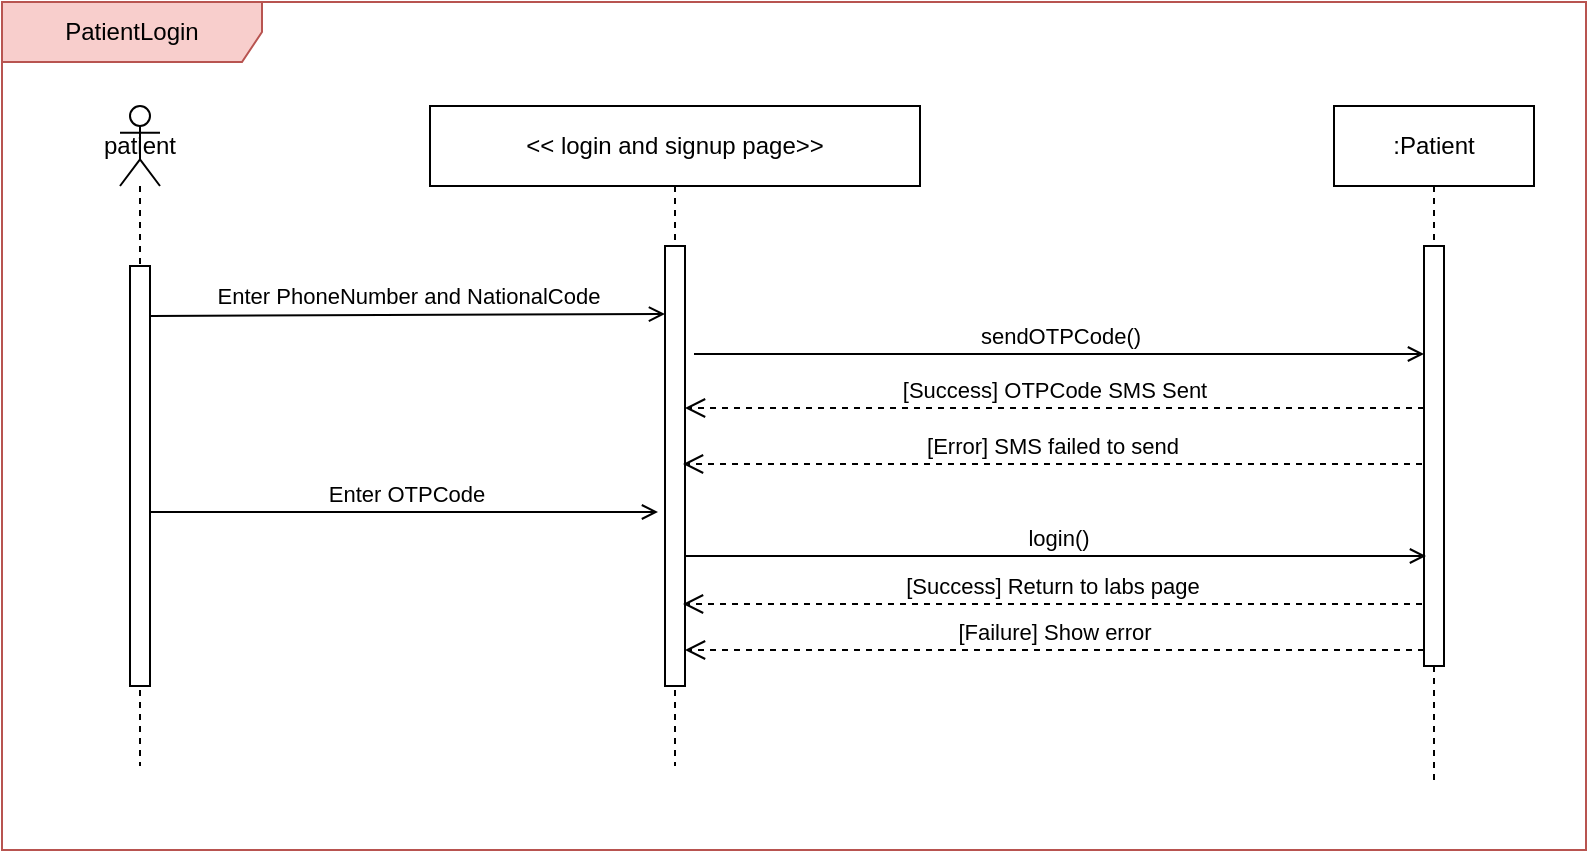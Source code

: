 <mxfile version="23.0.2" type="github" pages="32">
  <diagram name="patient-Login-signUp" id="2YBvvXClWsGukQMizWep">
    <mxGraphModel grid="0" page="1" gridSize="10" guides="1" tooltips="1" connect="1" arrows="1" fold="1" pageScale="1" pageWidth="850" pageHeight="500" math="0" shadow="0">
      <root>
        <mxCell id="0" />
        <mxCell id="1" parent="0" />
        <mxCell id="eBACvyL7ZO6rR3KRzgHX-8" value="patient" style="shape=umlLifeline;perimeter=lifelinePerimeter;whiteSpace=wrap;html=1;container=1;dropTarget=0;collapsible=0;recursiveResize=0;outlineConnect=0;portConstraint=eastwest;newEdgeStyle={&quot;curved&quot;:0,&quot;rounded&quot;:0};participant=umlActor;" parent="1" vertex="1">
          <mxGeometry x="86" y="80" width="20" height="330" as="geometry" />
        </mxCell>
        <mxCell id="eBACvyL7ZO6rR3KRzgHX-7" value="" style="html=1;points=[[0,0,0,0,5],[0,1,0,0,-5],[1,0,0,0,5],[1,1,0,0,-5]];perimeter=orthogonalPerimeter;outlineConnect=0;targetShapes=umlLifeline;portConstraint=eastwest;newEdgeStyle={&quot;curved&quot;:0,&quot;rounded&quot;:0};" parent="eBACvyL7ZO6rR3KRzgHX-8" vertex="1">
          <mxGeometry x="5" y="80" width="10" height="210" as="geometry" />
        </mxCell>
        <mxCell id="aM9ryv3xv72pqoxQDRHE-5" value=":Patient" style="shape=umlLifeline;perimeter=lifelinePerimeter;whiteSpace=wrap;html=1;container=0;dropTarget=0;collapsible=0;recursiveResize=0;outlineConnect=0;portConstraint=eastwest;newEdgeStyle={&quot;edgeStyle&quot;:&quot;elbowEdgeStyle&quot;,&quot;elbow&quot;:&quot;vertical&quot;,&quot;curved&quot;:0,&quot;rounded&quot;:0};" parent="1" vertex="1">
          <mxGeometry x="693" y="80" width="100" height="340" as="geometry" />
        </mxCell>
        <mxCell id="aM9ryv3xv72pqoxQDRHE-6" value="" style="html=1;points=[];perimeter=orthogonalPerimeter;outlineConnect=0;targetShapes=umlLifeline;portConstraint=eastwest;newEdgeStyle={&quot;edgeStyle&quot;:&quot;elbowEdgeStyle&quot;,&quot;elbow&quot;:&quot;vertical&quot;,&quot;curved&quot;:0,&quot;rounded&quot;:0};" parent="aM9ryv3xv72pqoxQDRHE-5" vertex="1">
          <mxGeometry x="45" y="70" width="10" height="210" as="geometry" />
        </mxCell>
        <mxCell id="eBACvyL7ZO6rR3KRzgHX-9" value="&amp;lt;&amp;lt; login and signup page&amp;gt;&amp;gt;" style="shape=umlLifeline;perimeter=lifelinePerimeter;whiteSpace=wrap;html=1;container=1;collapsible=0;recursiveResize=0;outlineConnect=0;" parent="1" vertex="1">
          <mxGeometry x="241" y="80" width="245" height="330" as="geometry" />
        </mxCell>
        <mxCell id="eBACvyL7ZO6rR3KRzgHX-10" value="" style="html=1;points=[];perimeter=orthogonalPerimeter;" parent="eBACvyL7ZO6rR3KRzgHX-9" vertex="1">
          <mxGeometry x="117.5" y="70" width="10" height="220" as="geometry" />
        </mxCell>
        <mxCell id="MEJLVujI6StVW7rbVa6v-2" value="[Success] Return to labs page" style="html=1;verticalAlign=bottom;endArrow=open;dashed=1;endSize=8;edgeStyle=elbowEdgeStyle;elbow=vertical;curved=0;rounded=0;" parent="eBACvyL7ZO6rR3KRzgHX-9" edge="1">
          <mxGeometry relative="1" as="geometry">
            <mxPoint x="126.5" y="249.5" as="targetPoint" />
            <Array as="points">
              <mxPoint x="281.5" y="249" />
            </Array>
            <mxPoint x="496" y="249" as="sourcePoint" />
            <mxPoint as="offset" />
          </mxGeometry>
        </mxCell>
        <mxCell id="rFFsQLJTQeklSjFcD7zZ-1" value="Enter OTPCode" style="html=1;verticalAlign=bottom;endArrow=open;endFill=0;entryX=-0.052;entryY=0.129;entryDx=0;entryDy=0;entryPerimeter=0;" parent="eBACvyL7ZO6rR3KRzgHX-9" edge="1">
          <mxGeometry x="0.002" width="80" relative="1" as="geometry">
            <mxPoint x="-140" y="203" as="sourcePoint" />
            <mxPoint x="114" y="203" as="targetPoint" />
            <Array as="points" />
            <mxPoint as="offset" />
          </mxGeometry>
        </mxCell>
        <mxCell id="rFFsQLJTQeklSjFcD7zZ-2" value="Enter PhoneNumber and NationalCode" style="html=1;verticalAlign=bottom;endArrow=open;endFill=0;entryX=-0.052;entryY=0.129;entryDx=0;entryDy=0;entryPerimeter=0;" parent="eBACvyL7ZO6rR3KRzgHX-9" edge="1">
          <mxGeometry x="0.004" width="80" relative="1" as="geometry">
            <mxPoint x="-139.5" y="105" as="sourcePoint" />
            <mxPoint x="117.5" y="104" as="targetPoint" />
            <Array as="points" />
            <mxPoint as="offset" />
          </mxGeometry>
        </mxCell>
        <mxCell id="eBACvyL7ZO6rR3KRzgHX-18" value="sendOTPCode()" style="html=1;verticalAlign=bottom;endArrow=open;endFill=0;" parent="1" edge="1">
          <mxGeometry x="0.002" width="80" relative="1" as="geometry">
            <mxPoint x="373" y="204" as="sourcePoint" />
            <mxPoint x="738" y="204" as="targetPoint" />
            <Array as="points">
              <mxPoint x="413" y="204" />
              <mxPoint x="543" y="204" />
            </Array>
            <mxPoint as="offset" />
          </mxGeometry>
        </mxCell>
        <mxCell id="MEJLVujI6StVW7rbVa6v-1" value="login()" style="html=1;verticalAlign=bottom;endArrow=open;endFill=0;" parent="1" edge="1">
          <mxGeometry x="0.002" width="80" relative="1" as="geometry">
            <mxPoint x="369" y="305" as="sourcePoint" />
            <mxPoint x="739" y="305" as="targetPoint" />
            <Array as="points">
              <mxPoint x="409" y="305" />
              <mxPoint x="539" y="305" />
            </Array>
            <mxPoint as="offset" />
          </mxGeometry>
        </mxCell>
        <mxCell id="eBACvyL7ZO6rR3KRzgHX-21" value="[Success] OTPCode SMS Sent" style="html=1;verticalAlign=bottom;endArrow=open;dashed=1;endSize=8;edgeStyle=elbowEdgeStyle;elbow=vertical;curved=0;rounded=0;" parent="1" edge="1">
          <mxGeometry x="0.003" relative="1" as="geometry">
            <mxPoint x="368.5" y="231.5" as="targetPoint" />
            <Array as="points">
              <mxPoint x="523.5" y="231" />
            </Array>
            <mxPoint x="738" y="231" as="sourcePoint" />
            <mxPoint as="offset" />
          </mxGeometry>
        </mxCell>
        <mxCell id="yDjPJDU2ymYgFjmNllMZ-1" value="[Error] SMS failed to send" style="html=1;verticalAlign=bottom;endArrow=open;dashed=1;endSize=8;edgeStyle=elbowEdgeStyle;elbow=vertical;curved=0;rounded=0;" parent="1" edge="1">
          <mxGeometry x="0.003" relative="1" as="geometry">
            <mxPoint x="367.5" y="259.5" as="targetPoint" />
            <Array as="points">
              <mxPoint x="522.5" y="259" />
            </Array>
            <mxPoint x="737" y="259" as="sourcePoint" />
            <mxPoint as="offset" />
          </mxGeometry>
        </mxCell>
        <mxCell id="rFFsQLJTQeklSjFcD7zZ-3" value="[Failure] Show error" style="html=1;verticalAlign=bottom;endArrow=open;dashed=1;endSize=8;edgeStyle=elbowEdgeStyle;elbow=vertical;curved=0;rounded=0;" parent="1" edge="1">
          <mxGeometry relative="1" as="geometry">
            <mxPoint x="368.5" y="352.5" as="targetPoint" />
            <Array as="points">
              <mxPoint x="523.5" y="352" />
            </Array>
            <mxPoint x="738" y="352" as="sourcePoint" />
            <mxPoint as="offset" />
          </mxGeometry>
        </mxCell>
        <mxCell id="MkpzewNZ7ippudjTqRGm-1" value="PatientLogin" style="shape=umlFrame;whiteSpace=wrap;html=1;width=130;height=30;fillColor=#f8cecc;strokeColor=#b85450;" vertex="1" parent="1">
          <mxGeometry x="27" y="28" width="792" height="424" as="geometry" />
        </mxCell>
      </root>
    </mxGraphModel>
  </diagram>
  <diagram id="s2Ch8Cbm-ejKg2vis072" name="editInformation-patient">
    <mxGraphModel grid="0" page="1" gridSize="10" guides="1" tooltips="1" connect="1" arrows="1" fold="1" pageScale="1" pageWidth="850" pageHeight="500" math="0" shadow="0">
      <root>
        <mxCell id="0" />
        <mxCell id="1" parent="0" />
        <mxCell id="JWPJDuw-hc12w86xuyDE-1" value="patient" style="shape=umlLifeline;perimeter=lifelinePerimeter;whiteSpace=wrap;html=1;container=1;dropTarget=0;collapsible=0;recursiveResize=0;outlineConnect=0;portConstraint=eastwest;newEdgeStyle={&quot;curved&quot;:0,&quot;rounded&quot;:0};participant=umlActor;" parent="1" vertex="1">
          <mxGeometry x="113" y="138" width="20" height="220" as="geometry" />
        </mxCell>
        <mxCell id="JWPJDuw-hc12w86xuyDE-2" value="" style="html=1;points=[[0,0,0,0,5],[0,1,0,0,-5],[1,0,0,0,5],[1,1,0,0,-5]];perimeter=orthogonalPerimeter;outlineConnect=0;targetShapes=umlLifeline;portConstraint=eastwest;newEdgeStyle={&quot;curved&quot;:0,&quot;rounded&quot;:0};" parent="JWPJDuw-hc12w86xuyDE-1" vertex="1">
          <mxGeometry x="5" y="80" width="10" height="120" as="geometry" />
        </mxCell>
        <mxCell id="JWPJDuw-hc12w86xuyDE-3" value="Patient:Patient" style="shape=umlLifeline;perimeter=lifelinePerimeter;whiteSpace=wrap;html=1;container=0;dropTarget=0;collapsible=0;recursiveResize=0;outlineConnect=0;portConstraint=eastwest;newEdgeStyle={&quot;edgeStyle&quot;:&quot;elbowEdgeStyle&quot;,&quot;elbow&quot;:&quot;vertical&quot;,&quot;curved&quot;:0,&quot;rounded&quot;:0};" parent="1" vertex="1">
          <mxGeometry x="663" y="138" width="100" height="220" as="geometry" />
        </mxCell>
        <mxCell id="JWPJDuw-hc12w86xuyDE-4" value="" style="html=1;points=[];perimeter=orthogonalPerimeter;outlineConnect=0;targetShapes=umlLifeline;portConstraint=eastwest;newEdgeStyle={&quot;edgeStyle&quot;:&quot;elbowEdgeStyle&quot;,&quot;elbow&quot;:&quot;vertical&quot;,&quot;curved&quot;:0,&quot;rounded&quot;:0};" parent="JWPJDuw-hc12w86xuyDE-3" vertex="1">
          <mxGeometry x="45" y="70" width="10" height="110" as="geometry" />
        </mxCell>
        <mxCell id="JWPJDuw-hc12w86xuyDE-5" value="&amp;lt;&amp;lt;editInfoPage&amp;gt;&amp;gt;" style="shape=umlLifeline;perimeter=lifelinePerimeter;whiteSpace=wrap;html=1;container=1;collapsible=0;recursiveResize=0;outlineConnect=0;" parent="1" vertex="1">
          <mxGeometry x="211" y="138" width="245" height="220" as="geometry" />
        </mxCell>
        <mxCell id="JWPJDuw-hc12w86xuyDE-6" value="" style="html=1;points=[];perimeter=orthogonalPerimeter;" parent="JWPJDuw-hc12w86xuyDE-5" vertex="1">
          <mxGeometry x="117.5" y="70" width="10" height="130" as="geometry" />
        </mxCell>
        <mxCell id="JWPJDuw-hc12w86xuyDE-8" value="Enters New information" style="html=1;verticalAlign=bottom;endArrow=open;endFill=0;entryX=-0.123;entryY=0.224;entryDx=0;entryDy=0;entryPerimeter=0;" parent="1" source="JWPJDuw-hc12w86xuyDE-2" target="JWPJDuw-hc12w86xuyDE-6" edge="1">
          <mxGeometry x="0.002" width="80" relative="1" as="geometry">
            <mxPoint x="129" y="237" as="sourcePoint" />
            <mxPoint x="333" y="230.25" as="targetPoint" />
            <Array as="points">
              <mxPoint x="169" y="237" />
              <mxPoint x="299" y="237" />
            </Array>
            <mxPoint as="offset" />
          </mxGeometry>
        </mxCell>
        <mxCell id="JWPJDuw-hc12w86xuyDE-9" value="editProfile()" style="html=1;verticalAlign=bottom;endArrow=open;endFill=0;" parent="1" edge="1">
          <mxGeometry x="0.002" width="80" relative="1" as="geometry">
            <mxPoint x="341" y="253" as="sourcePoint" />
            <mxPoint x="706" y="253" as="targetPoint" />
            <Array as="points" />
            <mxPoint as="offset" />
          </mxGeometry>
        </mxCell>
        <mxCell id="JWPJDuw-hc12w86xuyDE-11" value="[Success] New information is saved to database" style="html=1;verticalAlign=bottom;endArrow=open;dashed=1;endSize=8;edgeStyle=elbowEdgeStyle;elbow=vertical;curved=0;rounded=0;" parent="1" edge="1">
          <mxGeometry relative="1" as="geometry">
            <mxPoint x="338.5" y="285.5" as="targetPoint" />
            <Array as="points">
              <mxPoint x="493.5" y="285" />
            </Array>
            <mxPoint x="708" y="285" as="sourcePoint" />
          </mxGeometry>
        </mxCell>
        <mxCell id="m4iFWQbwgQ8P-Ezvsb5K-1" value="[Failure] Show error dialog" style="html=1;verticalAlign=bottom;endArrow=open;dashed=1;endSize=8;edgeStyle=elbowEdgeStyle;elbow=vertical;curved=0;rounded=0;" parent="1" edge="1">
          <mxGeometry x="-0.001" relative="1" as="geometry">
            <mxPoint x="338.5" y="312.5" as="targetPoint" />
            <Array as="points">
              <mxPoint x="493.5" y="312" />
            </Array>
            <mxPoint x="708" y="312" as="sourcePoint" />
            <mxPoint as="offset" />
          </mxGeometry>
        </mxCell>
        <mxCell id="BNXNsFzecFykCM_bl79V-1" value="PatientEditInfo" style="shape=umlFrame;whiteSpace=wrap;html=1;width=130;height=30;fillColor=#f8cecc;strokeColor=#b85450;" vertex="1" parent="1">
          <mxGeometry x="27" y="28" width="792" height="424" as="geometry" />
        </mxCell>
      </root>
    </mxGraphModel>
  </diagram>
  <diagram id="bPueLixKjH0wbkFZlPM7" name="ShowLabs">
    <mxGraphModel grid="0" page="1" gridSize="10" guides="1" tooltips="1" connect="1" arrows="1" fold="1" pageScale="1" pageWidth="850" pageHeight="500" math="0" shadow="0">
      <root>
        <mxCell id="0" />
        <mxCell id="1" parent="0" />
        <mxCell id="iRpfcbhOYd2bO5m2VinU-1" value="patient" style="shape=umlLifeline;perimeter=lifelinePerimeter;whiteSpace=wrap;html=1;container=1;dropTarget=0;collapsible=0;recursiveResize=0;outlineConnect=0;portConstraint=eastwest;newEdgeStyle={&quot;curved&quot;:0,&quot;rounded&quot;:0};participant=umlActor;" parent="1" vertex="1">
          <mxGeometry x="161" y="138" width="20" height="220" as="geometry" />
        </mxCell>
        <mxCell id="iRpfcbhOYd2bO5m2VinU-2" value="" style="html=1;points=[[0,0,0,0,5],[0,1,0,0,-5],[1,0,0,0,5],[1,1,0,0,-5]];perimeter=orthogonalPerimeter;outlineConnect=0;targetShapes=umlLifeline;portConstraint=eastwest;newEdgeStyle={&quot;curved&quot;:0,&quot;rounded&quot;:0};" parent="iRpfcbhOYd2bO5m2VinU-1" vertex="1">
          <mxGeometry x="5" y="63" width="10" height="137" as="geometry" />
        </mxCell>
        <mxCell id="iRpfcbhOYd2bO5m2VinU-7" value="click show laboratory button on landing page&amp;nbsp;" style="html=1;verticalAlign=bottom;endArrow=open;endFill=0;" parent="1" target="CbDJ8qOb4fvx6NYk_TtY-2" edge="1">
          <mxGeometry x="0.002" width="80" relative="1" as="geometry">
            <mxPoint x="176" y="229" as="sourcePoint" />
            <mxPoint x="359" y="229" as="targetPoint" />
            <Array as="points" />
            <mxPoint as="offset" />
          </mxGeometry>
        </mxCell>
        <mxCell id="CbDJ8qOb4fvx6NYk_TtY-1" value="&amp;lt;&amp;lt; Labs Page &amp;gt;&amp;gt;" style="shape=umlLifeline;perimeter=lifelinePerimeter;whiteSpace=wrap;html=1;container=1;dropTarget=0;collapsible=0;recursiveResize=0;outlineConnect=0;portConstraint=eastwest;newEdgeStyle={&quot;curved&quot;:0,&quot;rounded&quot;:0};" parent="1" vertex="1">
          <mxGeometry x="360" y="133" width="130" height="233" as="geometry" />
        </mxCell>
        <mxCell id="CbDJ8qOb4fvx6NYk_TtY-2" value="" style="html=1;points=[[0,0,0,0,5],[0,1,0,0,-5],[1,0,0,0,5],[1,1,0,0,-5]];perimeter=orthogonalPerimeter;outlineConnect=0;targetShapes=umlLifeline;portConstraint=eastwest;newEdgeStyle={&quot;curved&quot;:0,&quot;rounded&quot;:0};" parent="CbDJ8qOb4fvx6NYk_TtY-1" vertex="1">
          <mxGeometry x="60" y="62" width="10" height="132" as="geometry" />
        </mxCell>
        <mxCell id="CbDJ8qOb4fvx6NYk_TtY-5" value=":Laboratory" style="shape=umlLifeline;perimeter=lifelinePerimeter;whiteSpace=wrap;html=1;container=1;dropTarget=0;collapsible=0;recursiveResize=0;outlineConnect=0;portConstraint=eastwest;newEdgeStyle={&quot;curved&quot;:0,&quot;rounded&quot;:0};" parent="1" vertex="1">
          <mxGeometry x="590" y="133" width="100" height="224" as="geometry" />
        </mxCell>
        <mxCell id="CbDJ8qOb4fvx6NYk_TtY-6" value="" style="html=1;points=[[0,0,0,0,5],[0,1,0,0,-5],[1,0,0,0,5],[1,1,0,0,-5]];perimeter=orthogonalPerimeter;outlineConnect=0;targetShapes=umlLifeline;portConstraint=eastwest;newEdgeStyle={&quot;curved&quot;:0,&quot;rounded&quot;:0};" parent="CbDJ8qOb4fvx6NYk_TtY-5" vertex="1">
          <mxGeometry x="45" y="53" width="10" height="132" as="geometry" />
        </mxCell>
        <mxCell id="CbDJ8qOb4fvx6NYk_TtY-7" value="getAllLabs()" style="html=1;verticalAlign=bottom;endArrow=open;endFill=0;" parent="1" edge="1">
          <mxGeometry x="0.002" width="80" relative="1" as="geometry">
            <mxPoint x="430" y="247" as="sourcePoint" />
            <mxPoint x="635" y="247" as="targetPoint" />
            <Array as="points" />
            <mxPoint as="offset" />
          </mxGeometry>
        </mxCell>
        <mxCell id="plEOitf2NbbN91ZX5SEi-1" value="Information about all labs" style="html=1;verticalAlign=bottom;endArrow=open;dashed=1;endSize=8;edgeStyle=elbowEdgeStyle;elbow=horizontal;curved=0;rounded=0;" parent="1" source="CbDJ8qOb4fvx6NYk_TtY-6" target="CbDJ8qOb4fvx6NYk_TtY-2" edge="1">
          <mxGeometry relative="1" as="geometry">
            <mxPoint x="438.5" y="283.5" as="targetPoint" />
            <Array as="points">
              <mxPoint x="593.5" y="283" />
            </Array>
            <mxPoint x="631" y="283" as="sourcePoint" />
          </mxGeometry>
        </mxCell>
        <mxCell id="IHrrROTDpDDFO9C1mcwS-1" value="ShowLabs" style="shape=umlFrame;whiteSpace=wrap;html=1;width=130;height=30;fillColor=#f8cecc;strokeColor=#b85450;" vertex="1" parent="1">
          <mxGeometry x="93" y="73.5" width="664" height="331" as="geometry" />
        </mxCell>
      </root>
    </mxGraphModel>
  </diagram>
  <diagram id="oxR7liDRYcbK_Llv5YEh" name="show_Appoinment">
    <mxGraphModel grid="0" page="1" gridSize="10" guides="1" tooltips="1" connect="1" arrows="1" fold="1" pageScale="1" pageWidth="850" pageHeight="500" math="0" shadow="0">
      <root>
        <mxCell id="0" />
        <mxCell id="1" parent="0" />
        <mxCell id="OSs4xpTFW4KYsDvzgoGZ-1" value="patient" style="shape=umlLifeline;perimeter=lifelinePerimeter;whiteSpace=wrap;html=1;container=1;dropTarget=0;collapsible=0;recursiveResize=0;outlineConnect=0;portConstraint=eastwest;newEdgeStyle={&quot;curved&quot;:0,&quot;rounded&quot;:0};participant=umlActor;" parent="1" vertex="1">
          <mxGeometry x="122" y="140" width="20" height="220" as="geometry" />
        </mxCell>
        <mxCell id="OSs4xpTFW4KYsDvzgoGZ-2" value="" style="html=1;points=[[0,0,0,0,5],[0,1,0,0,-5],[1,0,0,0,5],[1,1,0,0,-5]];perimeter=orthogonalPerimeter;outlineConnect=0;targetShapes=umlLifeline;portConstraint=eastwest;newEdgeStyle={&quot;curved&quot;:0,&quot;rounded&quot;:0};" parent="OSs4xpTFW4KYsDvzgoGZ-1" vertex="1">
          <mxGeometry x="5" y="80" width="10" height="120" as="geometry" />
        </mxCell>
        <mxCell id="OSs4xpTFW4KYsDvzgoGZ-3" value="Patient:Patient" style="shape=umlLifeline;perimeter=lifelinePerimeter;whiteSpace=wrap;html=1;container=0;dropTarget=0;collapsible=0;recursiveResize=0;outlineConnect=0;portConstraint=eastwest;newEdgeStyle={&quot;edgeStyle&quot;:&quot;elbowEdgeStyle&quot;,&quot;elbow&quot;:&quot;vertical&quot;,&quot;curved&quot;:0,&quot;rounded&quot;:0};" parent="1" vertex="1">
          <mxGeometry x="632" y="140" width="100" height="220" as="geometry" />
        </mxCell>
        <mxCell id="OSs4xpTFW4KYsDvzgoGZ-4" value="" style="html=1;points=[];perimeter=orthogonalPerimeter;outlineConnect=0;targetShapes=umlLifeline;portConstraint=eastwest;newEdgeStyle={&quot;edgeStyle&quot;:&quot;elbowEdgeStyle&quot;,&quot;elbow&quot;:&quot;vertical&quot;,&quot;curved&quot;:0,&quot;rounded&quot;:0};" parent="OSs4xpTFW4KYsDvzgoGZ-3" vertex="1">
          <mxGeometry x="45" y="70" width="10" height="110" as="geometry" />
        </mxCell>
        <mxCell id="OSs4xpTFW4KYsDvzgoGZ-5" value="&amp;lt;&amp;lt;My Appointments Page&amp;gt;&amp;gt;" style="shape=umlLifeline;perimeter=lifelinePerimeter;whiteSpace=wrap;html=1;container=1;collapsible=0;recursiveResize=0;outlineConnect=0;" parent="1" vertex="1">
          <mxGeometry x="275" y="140" width="245" height="220" as="geometry" />
        </mxCell>
        <mxCell id="OSs4xpTFW4KYsDvzgoGZ-6" value="" style="html=1;points=[];perimeter=orthogonalPerimeter;" parent="OSs4xpTFW4KYsDvzgoGZ-5" vertex="1">
          <mxGeometry x="117.5" y="70" width="10" height="130" as="geometry" />
        </mxCell>
        <mxCell id="OSs4xpTFW4KYsDvzgoGZ-7" value="Click My Appointments button on patient panel" style="html=1;verticalAlign=bottom;endArrow=open;endFill=0;entryX=-0.123;entryY=0.224;entryDx=0;entryDy=0;entryPerimeter=0;" parent="1" source="OSs4xpTFW4KYsDvzgoGZ-2" target="OSs4xpTFW4KYsDvzgoGZ-6" edge="1">
          <mxGeometry x="0.002" width="80" relative="1" as="geometry">
            <mxPoint x="138" y="239" as="sourcePoint" />
            <mxPoint x="342" y="232.25" as="targetPoint" />
            <Array as="points">
              <mxPoint x="178" y="239" />
              <mxPoint x="308" y="239" />
            </Array>
            <mxPoint as="offset" />
          </mxGeometry>
        </mxCell>
        <mxCell id="OSs4xpTFW4KYsDvzgoGZ-8" value="getMyAppoinments()" style="html=1;verticalAlign=bottom;endArrow=open;endFill=0;exitX=1.069;exitY=0.36;exitDx=0;exitDy=0;exitPerimeter=0;" parent="1" source="OSs4xpTFW4KYsDvzgoGZ-6" target="OSs4xpTFW4KYsDvzgoGZ-4" edge="1">
          <mxGeometry x="0.002" width="80" relative="1" as="geometry">
            <mxPoint x="352" y="260" as="sourcePoint" />
            <mxPoint x="675" y="261" as="targetPoint" />
            <Array as="points" />
            <mxPoint as="offset" />
          </mxGeometry>
        </mxCell>
        <mxCell id="OSs4xpTFW4KYsDvzgoGZ-9" value="return Appoinments list" style="html=1;verticalAlign=bottom;endArrow=open;dashed=1;endSize=8;edgeStyle=elbowEdgeStyle;elbow=vertical;curved=0;rounded=0;entryX=1.008;entryY=0.609;entryDx=0;entryDy=0;entryPerimeter=0;" parent="1" source="OSs4xpTFW4KYsDvzgoGZ-4" target="OSs4xpTFW4KYsDvzgoGZ-6" edge="1">
          <mxGeometry relative="1" as="geometry">
            <mxPoint x="347.5" y="290.5" as="targetPoint" />
            <Array as="points">
              <mxPoint x="502.5" y="290" />
            </Array>
            <mxPoint x="676" y="291" as="sourcePoint" />
          </mxGeometry>
        </mxCell>
        <mxCell id="GQFseAkwrnBvLze7kKZw-1" value="ShowMyAppointments" style="shape=umlFrame;whiteSpace=wrap;html=1;width=162;height=36;fillColor=#f8cecc;strokeColor=#b85450;" vertex="1" parent="1">
          <mxGeometry x="27" y="28" width="792" height="424" as="geometry" />
        </mxCell>
      </root>
    </mxGraphModel>
  </diagram>
  <diagram id="bB51Rcdnk55PWqofIX8W" name="cancel Appoinment">
    <mxGraphModel grid="0" page="1" gridSize="10" guides="1" tooltips="1" connect="1" arrows="1" fold="1" pageScale="1" pageWidth="850" pageHeight="500" math="0" shadow="0">
      <root>
        <mxCell id="0" />
        <mxCell id="1" parent="0" />
        <mxCell id="JjEiaywi-YNB1u4gtuKz-1" value="patient" style="shape=umlLifeline;perimeter=lifelinePerimeter;whiteSpace=wrap;html=1;container=1;dropTarget=0;collapsible=0;recursiveResize=0;outlineConnect=0;portConstraint=eastwest;newEdgeStyle={&quot;curved&quot;:0,&quot;rounded&quot;:0};participant=umlActor;" parent="1" vertex="1">
          <mxGeometry x="53" y="75" width="20" height="340" as="geometry" />
        </mxCell>
        <mxCell id="JjEiaywi-YNB1u4gtuKz-2" value="" style="html=1;points=[[0,0,0,0,5],[0,1,0,0,-5],[1,0,0,0,5],[1,1,0,0,-5]];perimeter=orthogonalPerimeter;outlineConnect=0;targetShapes=umlLifeline;portConstraint=eastwest;newEdgeStyle={&quot;curved&quot;:0,&quot;rounded&quot;:0};" parent="JjEiaywi-YNB1u4gtuKz-1" vertex="1">
          <mxGeometry x="5" y="80" width="10" height="230" as="geometry" />
        </mxCell>
        <mxCell id="JjEiaywi-YNB1u4gtuKz-3" value="Patient:Patient" style="shape=umlLifeline;perimeter=lifelinePerimeter;whiteSpace=wrap;html=1;container=0;dropTarget=0;collapsible=0;recursiveResize=0;outlineConnect=0;portConstraint=eastwest;newEdgeStyle={&quot;edgeStyle&quot;:&quot;elbowEdgeStyle&quot;,&quot;elbow&quot;:&quot;vertical&quot;,&quot;curved&quot;:0,&quot;rounded&quot;:0};" parent="1" vertex="1">
          <mxGeometry x="507" y="75" width="100" height="330" as="geometry" />
        </mxCell>
        <mxCell id="JjEiaywi-YNB1u4gtuKz-4" value="" style="html=1;points=[];perimeter=orthogonalPerimeter;outlineConnect=0;targetShapes=umlLifeline;portConstraint=eastwest;newEdgeStyle={&quot;edgeStyle&quot;:&quot;elbowEdgeStyle&quot;,&quot;elbow&quot;:&quot;vertical&quot;,&quot;curved&quot;:0,&quot;rounded&quot;:0};" parent="JjEiaywi-YNB1u4gtuKz-3" vertex="1">
          <mxGeometry x="45" y="70" width="10" height="110" as="geometry" />
        </mxCell>
        <mxCell id="JjEiaywi-YNB1u4gtuKz-5" value="&amp;lt;&amp;lt;My Appointments Page&amp;gt;&amp;gt;" style="shape=umlLifeline;perimeter=lifelinePerimeter;whiteSpace=wrap;html=1;container=1;collapsible=0;recursiveResize=0;outlineConnect=0;" parent="1" vertex="1">
          <mxGeometry x="200" y="75" width="245" height="330" as="geometry" />
        </mxCell>
        <mxCell id="JjEiaywi-YNB1u4gtuKz-6" value="" style="html=1;points=[];perimeter=orthogonalPerimeter;" parent="JjEiaywi-YNB1u4gtuKz-5" vertex="1">
          <mxGeometry x="117.5" y="70" width="10" height="237" as="geometry" />
        </mxCell>
        <mxCell id="JjEiaywi-YNB1u4gtuKz-15" value="deActivate()" style="html=1;verticalAlign=bottom;endArrow=open;endFill=0;" parent="JjEiaywi-YNB1u4gtuKz-5" target="JjEiaywi-YNB1u4gtuKz-14" edge="1">
          <mxGeometry x="-0.224" width="80" relative="1" as="geometry">
            <mxPoint x="127.5" y="230" as="sourcePoint" />
            <mxPoint x="347.5" y="230" as="targetPoint" />
            <Array as="points">
              <mxPoint x="167.5" y="230" />
              <mxPoint x="297.5" y="230" />
            </Array>
            <mxPoint as="offset" />
          </mxGeometry>
        </mxCell>
        <mxCell id="JjEiaywi-YNB1u4gtuKz-7" value="click show My Appointments" style="html=1;verticalAlign=bottom;endArrow=open;endFill=0;entryX=0.088;entryY=0.134;entryDx=0;entryDy=0;entryPerimeter=0;" parent="1" source="JjEiaywi-YNB1u4gtuKz-2" target="JjEiaywi-YNB1u4gtuKz-6" edge="1">
          <mxGeometry x="0.002" width="80" relative="1" as="geometry">
            <mxPoint x="68" y="175.06" as="sourcePoint" />
            <mxPoint x="267.76" y="175.06" as="targetPoint" />
            <Array as="points" />
            <mxPoint as="offset" />
          </mxGeometry>
        </mxCell>
        <mxCell id="JjEiaywi-YNB1u4gtuKz-8" value="getMyAppoinments()" style="html=1;verticalAlign=bottom;endArrow=open;endFill=0;" parent="1" edge="1">
          <mxGeometry x="0.002" width="80" relative="1" as="geometry">
            <mxPoint x="332" y="195" as="sourcePoint" />
            <mxPoint x="552" y="195" as="targetPoint" />
            <Array as="points" />
            <mxPoint as="offset" />
          </mxGeometry>
        </mxCell>
        <mxCell id="JjEiaywi-YNB1u4gtuKz-9" value="return appointments list" style="html=1;verticalAlign=bottom;endArrow=open;dashed=1;endSize=8;edgeStyle=elbowEdgeStyle;elbow=vertical;curved=0;rounded=0;" parent="1" edge="1">
          <mxGeometry relative="1" as="geometry">
            <mxPoint x="327.5" y="225.5" as="targetPoint" />
            <Array as="points">
              <mxPoint x="482.5" y="225" />
            </Array>
            <mxPoint x="552" y="226" as="sourcePoint" />
          </mxGeometry>
        </mxCell>
        <mxCell id="JjEiaywi-YNB1u4gtuKz-13" value="Appointment:Appointment" style="shape=umlLifeline;perimeter=lifelinePerimeter;whiteSpace=wrap;html=1;container=0;dropTarget=0;collapsible=0;recursiveResize=0;outlineConnect=0;portConstraint=eastwest;newEdgeStyle={&quot;edgeStyle&quot;:&quot;elbowEdgeStyle&quot;,&quot;elbow&quot;:&quot;vertical&quot;,&quot;curved&quot;:0,&quot;rounded&quot;:0};" parent="1" vertex="1">
          <mxGeometry x="655" y="75" width="160" height="350" as="geometry" />
        </mxCell>
        <mxCell id="JjEiaywi-YNB1u4gtuKz-14" value="" style="html=1;points=[];perimeter=orthogonalPerimeter;outlineConnect=0;targetShapes=umlLifeline;portConstraint=eastwest;newEdgeStyle={&quot;edgeStyle&quot;:&quot;elbowEdgeStyle&quot;,&quot;elbow&quot;:&quot;vertical&quot;,&quot;curved&quot;:0,&quot;rounded&quot;:0};" parent="JjEiaywi-YNB1u4gtuKz-13" vertex="1">
          <mxGeometry x="75" y="180" width="10" height="129" as="geometry" />
        </mxCell>
        <mxCell id="0dEjfg7KVp9_sQKEfMI7-1" value="[Success] Appointment cancelled successfully" style="html=1;verticalAlign=bottom;endArrow=open;dashed=1;endSize=8;edgeStyle=elbowEdgeStyle;elbow=vertical;curved=0;rounded=0;entryX=1.008;entryY=0.783;entryDx=0;entryDy=0;entryPerimeter=0;" parent="1" source="JjEiaywi-YNB1u4gtuKz-14" target="JjEiaywi-YNB1u4gtuKz-6" edge="1">
          <mxGeometry relative="1" as="geometry">
            <mxPoint x="338.5" y="330.5" as="targetPoint" />
            <Array as="points">
              <mxPoint x="329" y="331" />
            </Array>
            <mxPoint x="708" y="330" as="sourcePoint" />
          </mxGeometry>
        </mxCell>
        <mxCell id="0dEjfg7KVp9_sQKEfMI7-2" value="[Failure] Can&#39;t cancel the appointment" style="html=1;verticalAlign=bottom;endArrow=open;dashed=1;endSize=8;edgeStyle=elbowEdgeStyle;elbow=vertical;curved=0;rounded=0;entryX=1.106;entryY=0.903;entryDx=0;entryDy=0;entryPerimeter=0;" parent="1" source="JjEiaywi-YNB1u4gtuKz-14" target="JjEiaywi-YNB1u4gtuKz-6" edge="1">
          <mxGeometry x="-0.001" relative="1" as="geometry">
            <mxPoint x="338.5" y="359.5" as="targetPoint" />
            <Array as="points">
              <mxPoint x="493.5" y="359" />
            </Array>
            <mxPoint x="708" y="359" as="sourcePoint" />
            <mxPoint as="offset" />
          </mxGeometry>
        </mxCell>
        <mxCell id="0dEjfg7KVp9_sQKEfMI7-6" value="click on cancel button of a specific appointment" style="html=1;verticalAlign=bottom;endArrow=open;endFill=0;entryX=0.088;entryY=0.134;entryDx=0;entryDy=0;entryPerimeter=0;" parent="1" edge="1">
          <mxGeometry x="0.001" width="80" relative="1" as="geometry">
            <mxPoint x="68" y="268.8" as="sourcePoint" />
            <mxPoint x="318" y="268.8" as="targetPoint" />
            <Array as="points" />
            <mxPoint as="offset" />
          </mxGeometry>
        </mxCell>
        <mxCell id="QwVPU8VAqhr8C6qq1IpK-1" value="CancelAppointment" style="shape=umlFrame;whiteSpace=wrap;html=1;width=130;height=30;fillColor=#f8cecc;strokeColor=#b85450;" vertex="1" parent="1">
          <mxGeometry x="27" y="28" width="792" height="424" as="geometry" />
        </mxCell>
      </root>
    </mxGraphModel>
  </diagram>
  <diagram id="1nydTpUcvZKynEaZQlRL" name="appointment reservation">
    <mxGraphModel grid="0" page="1" gridSize="10" guides="1" tooltips="1" connect="1" arrows="1" fold="1" pageScale="1" pageWidth="850" pageHeight="500" math="0" shadow="0">
      <root>
        <mxCell id="0" />
        <mxCell id="1" parent="0" />
        <mxCell id="6JX2ofeRGUJ83kp35DrP-1" value="patient" style="shape=umlLifeline;perimeter=lifelinePerimeter;whiteSpace=wrap;html=1;container=1;dropTarget=0;collapsible=0;recursiveResize=0;outlineConnect=0;portConstraint=eastwest;newEdgeStyle={&quot;curved&quot;:0,&quot;rounded&quot;:0};participant=umlActor;" parent="1" vertex="1">
          <mxGeometry x="108" y="80" width="20" height="340" as="geometry" />
        </mxCell>
        <mxCell id="6JX2ofeRGUJ83kp35DrP-2" value="" style="html=1;points=[[0,0,0,0,5],[0,1,0,0,-5],[1,0,0,0,5],[1,1,0,0,-5]];perimeter=orthogonalPerimeter;outlineConnect=0;targetShapes=umlLifeline;portConstraint=eastwest;newEdgeStyle={&quot;curved&quot;:0,&quot;rounded&quot;:0};" parent="6JX2ofeRGUJ83kp35DrP-1" vertex="1">
          <mxGeometry x="5" y="80" width="10" height="150" as="geometry" />
        </mxCell>
        <mxCell id="6JX2ofeRGUJ83kp35DrP-3" value="Patient:Patient" style="shape=umlLifeline;perimeter=lifelinePerimeter;whiteSpace=wrap;html=1;container=0;dropTarget=0;collapsible=0;recursiveResize=0;outlineConnect=0;portConstraint=eastwest;newEdgeStyle={&quot;edgeStyle&quot;:&quot;elbowEdgeStyle&quot;,&quot;elbow&quot;:&quot;vertical&quot;,&quot;curved&quot;:0,&quot;rounded&quot;:0};" parent="1" vertex="1">
          <mxGeometry x="669" y="80" width="100" height="330" as="geometry" />
        </mxCell>
        <mxCell id="6JX2ofeRGUJ83kp35DrP-4" value="" style="html=1;points=[];perimeter=orthogonalPerimeter;outlineConnect=0;targetShapes=umlLifeline;portConstraint=eastwest;newEdgeStyle={&quot;edgeStyle&quot;:&quot;elbowEdgeStyle&quot;,&quot;elbow&quot;:&quot;vertical&quot;,&quot;curved&quot;:0,&quot;rounded&quot;:0};" parent="6JX2ofeRGUJ83kp35DrP-3" vertex="1">
          <mxGeometry x="45" y="161" width="10" height="136" as="geometry" />
        </mxCell>
        <mxCell id="6JX2ofeRGUJ83kp35DrP-5" value="&amp;lt;&amp;lt; Labs Page &amp;gt;&amp;gt;" style="shape=umlLifeline;perimeter=lifelinePerimeter;whiteSpace=wrap;html=1;container=1;collapsible=0;recursiveResize=0;outlineConnect=0;" parent="1" vertex="1">
          <mxGeometry x="206" y="80" width="245" height="330" as="geometry" />
        </mxCell>
        <mxCell id="6JX2ofeRGUJ83kp35DrP-6" value="" style="html=1;points=[];perimeter=orthogonalPerimeter;" parent="6JX2ofeRGUJ83kp35DrP-5" vertex="1">
          <mxGeometry x="117.5" y="70" width="10" height="235" as="geometry" />
        </mxCell>
        <mxCell id="Gn8ZDJ_dJ1XNgXbOA4A0-5" value="Select an interval and a date" style="html=1;verticalAlign=bottom;endArrow=open;endFill=0;" parent="6JX2ofeRGUJ83kp35DrP-5" edge="1">
          <mxGeometry x="0.002" width="80" relative="1" as="geometry">
            <mxPoint x="-81.5" y="174.75" as="sourcePoint" />
            <mxPoint x="117.5" y="174.75" as="targetPoint" />
            <Array as="points" />
            <mxPoint as="offset" />
          </mxGeometry>
        </mxCell>
        <mxCell id="6JX2ofeRGUJ83kp35DrP-8" value="Select a lab" style="html=1;verticalAlign=bottom;endArrow=open;endFill=0;" parent="1" source="6JX2ofeRGUJ83kp35DrP-2" edge="1">
          <mxGeometry x="0.002" width="80" relative="1" as="geometry">
            <mxPoint x="124" y="179" as="sourcePoint" />
            <mxPoint x="322" y="176" as="targetPoint" />
            <Array as="points" />
            <mxPoint as="offset" />
          </mxGeometry>
        </mxCell>
        <mxCell id="6JX2ofeRGUJ83kp35DrP-9" value="makeAppointment()" style="html=1;verticalAlign=bottom;endArrow=open;endFill=0;" parent="1" target="6JX2ofeRGUJ83kp35DrP-4" edge="1">
          <mxGeometry x="0.002" width="80" relative="1" as="geometry">
            <mxPoint x="338" y="298" as="sourcePoint" />
            <mxPoint x="558" y="298" as="targetPoint" />
            <Array as="points" />
            <mxPoint as="offset" />
          </mxGeometry>
        </mxCell>
        <mxCell id="Gn8ZDJ_dJ1XNgXbOA4A0-1" value="Laboratory:Laboratory" style="shape=umlLifeline;perimeter=lifelinePerimeter;whiteSpace=wrap;html=1;container=1;dropTarget=0;collapsible=0;recursiveResize=0;outlineConnect=0;portConstraint=eastwest;newEdgeStyle={&quot;curved&quot;:0,&quot;rounded&quot;:0};" parent="1" vertex="1">
          <mxGeometry x="490" y="80" width="136" height="300" as="geometry" />
        </mxCell>
        <mxCell id="Gn8ZDJ_dJ1XNgXbOA4A0-4" value="" style="html=1;points=[[0,0,0,0,5],[0,1,0,0,-5],[1,0,0,0,5],[1,1,0,0,-5]];perimeter=orthogonalPerimeter;outlineConnect=0;targetShapes=umlLifeline;portConstraint=eastwest;newEdgeStyle={&quot;curved&quot;:0,&quot;rounded&quot;:0};" parent="Gn8ZDJ_dJ1XNgXbOA4A0-1" vertex="1">
          <mxGeometry x="63" y="79" width="10" height="80" as="geometry" />
        </mxCell>
        <mxCell id="Gn8ZDJ_dJ1XNgXbOA4A0-3" value="getActiveAppointmentIntervals()" style="html=1;verticalAlign=bottom;endArrow=open;endFill=0;exitX=0.95;exitY=0.252;exitDx=0;exitDy=0;exitPerimeter=0;" parent="1" edge="1">
          <mxGeometry x="0.002" width="80" relative="1" as="geometry">
            <mxPoint x="333" y="189.32" as="sourcePoint" />
            <mxPoint x="553" y="189.32" as="targetPoint" />
            <Array as="points" />
            <mxPoint as="offset" />
          </mxGeometry>
        </mxCell>
        <mxCell id="Gn8ZDJ_dJ1XNgXbOA4A0-6" value="list of active intervals of the lab" style="html=1;verticalAlign=bottom;endArrow=open;dashed=1;endSize=8;edgeStyle=elbowEdgeStyle;elbow=vertical;curved=0;rounded=0;" parent="1" edge="1">
          <mxGeometry x="0.001" relative="1" as="geometry">
            <mxPoint x="333" y="220.5" as="targetPoint" />
            <Array as="points">
              <mxPoint x="488" y="220" />
            </Array>
            <mxPoint x="553" y="220" as="sourcePoint" />
            <mxPoint as="offset" />
          </mxGeometry>
        </mxCell>
        <mxCell id="dbeLSUaPnp1YdmYli_ce-1" value="[Success] Appointment reserved" style="html=1;verticalAlign=bottom;endArrow=open;dashed=1;endSize=8;edgeStyle=elbowEdgeStyle;elbow=vertical;curved=0;rounded=0;entryX=0.974;entryY=0.67;entryDx=0;entryDy=0;entryPerimeter=0;" parent="1" edge="1">
          <mxGeometry x="0.001" relative="1" as="geometry">
            <mxPoint x="333.24" y="329.45" as="targetPoint" />
            <Array as="points">
              <mxPoint x="357" y="329" />
            </Array>
            <mxPoint x="714" y="329" as="sourcePoint" />
            <mxPoint as="offset" />
          </mxGeometry>
        </mxCell>
        <mxCell id="dbeLSUaPnp1YdmYli_ce-4" value="[Failure] Can&#39;t make the appointment" style="html=1;verticalAlign=bottom;endArrow=open;dashed=1;endSize=8;edgeStyle=elbowEdgeStyle;elbow=vertical;curved=0;rounded=0;entryX=0.974;entryY=0.67;entryDx=0;entryDy=0;entryPerimeter=0;" parent="1" edge="1">
          <mxGeometry relative="1" as="geometry">
            <mxPoint x="333.24" y="362.45" as="targetPoint" />
            <Array as="points">
              <mxPoint x="357" y="362" />
            </Array>
            <mxPoint x="714" y="362" as="sourcePoint" />
          </mxGeometry>
        </mxCell>
        <mxCell id="UAKGkwDNvz5uZnGwXMvj-1" value="ReserveAppointment" style="shape=umlFrame;whiteSpace=wrap;html=1;width=130;height=30;fillColor=#f8cecc;strokeColor=#b85450;" vertex="1" parent="1">
          <mxGeometry x="27" y="28" width="792" height="424" as="geometry" />
        </mxCell>
      </root>
    </mxGraphModel>
  </diagram>
  <diagram id="gQgGz4wa38kgKcUp92UI" name="MyTestsPatient">
    <mxGraphModel grid="0" page="1" gridSize="10" guides="1" tooltips="1" connect="1" arrows="1" fold="1" pageScale="1" pageWidth="850" pageHeight="500" math="0" shadow="0">
      <root>
        <mxCell id="0" />
        <mxCell id="1" parent="0" />
        <mxCell id="rD_hoF95F0LgBXu8X78i-1" value="patient" style="shape=umlLifeline;perimeter=lifelinePerimeter;whiteSpace=wrap;html=1;container=1;dropTarget=0;collapsible=0;recursiveResize=0;outlineConnect=0;portConstraint=eastwest;newEdgeStyle={&quot;curved&quot;:0,&quot;rounded&quot;:0};participant=umlActor;" parent="1" vertex="1">
          <mxGeometry x="150" y="97" width="20" height="306" as="geometry" />
        </mxCell>
        <mxCell id="rD_hoF95F0LgBXu8X78i-2" value="" style="html=1;points=[[0,0,0,0,5],[0,1,0,0,-5],[1,0,0,0,5],[1,1,0,0,-5]];perimeter=orthogonalPerimeter;outlineConnect=0;targetShapes=umlLifeline;portConstraint=eastwest;newEdgeStyle={&quot;curved&quot;:0,&quot;rounded&quot;:0};" parent="rD_hoF95F0LgBXu8X78i-1" vertex="1">
          <mxGeometry x="5" y="80" width="10" height="150" as="geometry" />
        </mxCell>
        <mxCell id="rD_hoF95F0LgBXu8X78i-3" value="Patient:Patient" style="shape=umlLifeline;perimeter=lifelinePerimeter;whiteSpace=wrap;html=1;container=0;dropTarget=0;collapsible=0;recursiveResize=0;outlineConnect=0;portConstraint=eastwest;newEdgeStyle={&quot;edgeStyle&quot;:&quot;elbowEdgeStyle&quot;,&quot;elbow&quot;:&quot;vertical&quot;,&quot;curved&quot;:0,&quot;rounded&quot;:0};" parent="1" vertex="1">
          <mxGeometry x="549" y="97" width="152" height="293" as="geometry" />
        </mxCell>
        <mxCell id="rD_hoF95F0LgBXu8X78i-4" value="" style="html=1;points=[];perimeter=orthogonalPerimeter;outlineConnect=0;targetShapes=umlLifeline;portConstraint=eastwest;newEdgeStyle={&quot;edgeStyle&quot;:&quot;elbowEdgeStyle&quot;,&quot;elbow&quot;:&quot;vertical&quot;,&quot;curved&quot;:0,&quot;rounded&quot;:0};" parent="rD_hoF95F0LgBXu8X78i-3" vertex="1">
          <mxGeometry x="71" y="70" width="10" height="160" as="geometry" />
        </mxCell>
        <mxCell id="rD_hoF95F0LgBXu8X78i-5" value="&amp;lt;&amp;lt;MyTests Page&amp;gt;&amp;gt;" style="shape=umlLifeline;perimeter=lifelinePerimeter;whiteSpace=wrap;html=1;container=1;collapsible=0;recursiveResize=0;outlineConnect=0;" parent="1" vertex="1">
          <mxGeometry x="267" y="97" width="245" height="296" as="geometry" />
        </mxCell>
        <mxCell id="rD_hoF95F0LgBXu8X78i-6" value="" style="html=1;points=[];perimeter=orthogonalPerimeter;" parent="rD_hoF95F0LgBXu8X78i-5" vertex="1">
          <mxGeometry x="117.5" y="70" width="10" height="160" as="geometry" />
        </mxCell>
        <mxCell id="rD_hoF95F0LgBXu8X78i-8" value="getMyTests()" style="html=1;verticalAlign=bottom;endArrow=open;endFill=0;exitX=1.036;exitY=0.306;exitDx=0;exitDy=0;exitPerimeter=0;" parent="1" source="rD_hoF95F0LgBXu8X78i-6" edge="1">
          <mxGeometry width="80" relative="1" as="geometry">
            <mxPoint x="399" y="217" as="sourcePoint" />
            <mxPoint x="619" y="217" as="targetPoint" />
            <Array as="points" />
            <mxPoint as="offset" />
          </mxGeometry>
        </mxCell>
        <mxCell id="rD_hoF95F0LgBXu8X78i-9" value="returns patient Tests list" style="html=1;verticalAlign=bottom;endArrow=open;dashed=1;endSize=8;edgeStyle=elbowEdgeStyle;elbow=vertical;curved=0;rounded=0;" parent="1" edge="1">
          <mxGeometry x="0.0" relative="1" as="geometry">
            <mxPoint x="394.5" y="247.5" as="targetPoint" />
            <Array as="points">
              <mxPoint x="549.5" y="247" />
            </Array>
            <mxPoint x="619" y="248" as="sourcePoint" />
            <mxPoint as="offset" />
          </mxGeometry>
        </mxCell>
        <mxCell id="rD_hoF95F0LgBXu8X78i-7" value="click My Tests button on patient panel" style="html=1;verticalAlign=bottom;endArrow=open;endFill=0;entryX=-0.02;entryY=0.192;entryDx=0;entryDy=0;entryPerimeter=0;" parent="1" source="rD_hoF95F0LgBXu8X78i-2" target="rD_hoF95F0LgBXu8X78i-6" edge="1">
          <mxGeometry x="0.002" width="80" relative="1" as="geometry">
            <mxPoint x="184" y="197" as="sourcePoint" />
            <mxPoint x="383" y="195" as="targetPoint" />
            <Array as="points" />
            <mxPoint as="offset" />
          </mxGeometry>
        </mxCell>
        <mxCell id="r2m5xA03fXsYnKd1ftS4-1" value="PatientTests" style="shape=umlFrame;whiteSpace=wrap;html=1;width=130;height=30;fillColor=#f8cecc;strokeColor=#b85450;" vertex="1" parent="1">
          <mxGeometry x="27" y="28" width="792" height="424" as="geometry" />
        </mxCell>
      </root>
    </mxGraphModel>
  </diagram>
  <diagram id="SigWxkwL87i69RzIpl58" name="test details">
    <mxGraphModel grid="0" page="1" gridSize="10" guides="1" tooltips="1" connect="1" arrows="1" fold="1" pageScale="1" pageWidth="1000" pageHeight="500" math="0" shadow="0">
      <root>
        <mxCell id="0" />
        <mxCell id="1" parent="0" />
        <mxCell id="zif2Kkp3FZPv3eYrbo_T-1" value="patient" style="shape=umlLifeline;perimeter=lifelinePerimeter;whiteSpace=wrap;html=1;container=1;dropTarget=0;collapsible=0;recursiveResize=0;outlineConnect=0;portConstraint=eastwest;newEdgeStyle={&quot;curved&quot;:0,&quot;rounded&quot;:0};participant=umlActor;" parent="1" vertex="1">
          <mxGeometry x="52" y="97" width="20" height="306" as="geometry" />
        </mxCell>
        <mxCell id="zif2Kkp3FZPv3eYrbo_T-2" value="" style="html=1;points=[[0,0,0,0,5],[0,1,0,0,-5],[1,0,0,0,5],[1,1,0,0,-5]];perimeter=orthogonalPerimeter;outlineConnect=0;targetShapes=umlLifeline;portConstraint=eastwest;newEdgeStyle={&quot;curved&quot;:0,&quot;rounded&quot;:0};" parent="zif2Kkp3FZPv3eYrbo_T-1" vertex="1">
          <mxGeometry x="5" y="80" width="10" height="150" as="geometry" />
        </mxCell>
        <mxCell id="zif2Kkp3FZPv3eYrbo_T-3" value="Patient:Patient" style="shape=umlLifeline;perimeter=lifelinePerimeter;whiteSpace=wrap;html=1;container=0;dropTarget=0;collapsible=0;recursiveResize=0;outlineConnect=0;portConstraint=eastwest;newEdgeStyle={&quot;edgeStyle&quot;:&quot;elbowEdgeStyle&quot;,&quot;elbow&quot;:&quot;vertical&quot;,&quot;curved&quot;:0,&quot;rounded&quot;:0};" parent="1" vertex="1">
          <mxGeometry x="451" y="97" width="152" height="293" as="geometry" />
        </mxCell>
        <mxCell id="zif2Kkp3FZPv3eYrbo_T-4" value="" style="html=1;points=[];perimeter=orthogonalPerimeter;outlineConnect=0;targetShapes=umlLifeline;portConstraint=eastwest;newEdgeStyle={&quot;edgeStyle&quot;:&quot;elbowEdgeStyle&quot;,&quot;elbow&quot;:&quot;vertical&quot;,&quot;curved&quot;:0,&quot;rounded&quot;:0};" parent="zif2Kkp3FZPv3eYrbo_T-3" vertex="1">
          <mxGeometry x="71" y="70" width="10" height="160" as="geometry" />
        </mxCell>
        <mxCell id="zif2Kkp3FZPv3eYrbo_T-5" value="&amp;lt;&amp;lt;MyTests Page&amp;gt;&amp;gt;" style="shape=umlLifeline;perimeter=lifelinePerimeter;whiteSpace=wrap;html=1;container=1;collapsible=0;recursiveResize=0;outlineConnect=0;" parent="1" vertex="1">
          <mxGeometry x="169" y="97" width="245" height="296" as="geometry" />
        </mxCell>
        <mxCell id="zif2Kkp3FZPv3eYrbo_T-6" value="" style="html=1;points=[];perimeter=orthogonalPerimeter;" parent="zif2Kkp3FZPv3eYrbo_T-5" vertex="1">
          <mxGeometry x="117.5" y="70" width="10" height="160" as="geometry" />
        </mxCell>
        <mxCell id="zif2Kkp3FZPv3eYrbo_T-7" value="getMyTests()" style="html=1;verticalAlign=bottom;endArrow=open;endFill=0;exitX=0.95;exitY=0.317;exitDx=0;exitDy=0;exitPerimeter=0;" parent="1" source="zif2Kkp3FZPv3eYrbo_T-6" target="zif2Kkp3FZPv3eYrbo_T-4" edge="1">
          <mxGeometry width="80" relative="1" as="geometry">
            <mxPoint x="301" y="217" as="sourcePoint" />
            <mxPoint x="521" y="217" as="targetPoint" />
            <Array as="points" />
            <mxPoint as="offset" />
          </mxGeometry>
        </mxCell>
        <mxCell id="zif2Kkp3FZPv3eYrbo_T-8" value="returns patient Tests list" style="html=1;verticalAlign=bottom;endArrow=open;dashed=1;endSize=8;edgeStyle=elbowEdgeStyle;elbow=vertical;curved=0;rounded=0;" parent="1" edge="1">
          <mxGeometry x="0.0" relative="1" as="geometry">
            <mxPoint x="296.5" y="247.5" as="targetPoint" />
            <Array as="points">
              <mxPoint x="451.5" y="247" />
            </Array>
            <mxPoint x="521" y="248" as="sourcePoint" />
            <mxPoint as="offset" />
          </mxGeometry>
        </mxCell>
        <mxCell id="zif2Kkp3FZPv3eYrbo_T-9" value="click My Tests button on patient panel" style="html=1;verticalAlign=bottom;endArrow=open;endFill=0;entryX=-0.02;entryY=0.192;entryDx=0;entryDy=0;entryPerimeter=0;" parent="1" source="zif2Kkp3FZPv3eYrbo_T-2" target="zif2Kkp3FZPv3eYrbo_T-6" edge="1">
          <mxGeometry x="0.002" width="80" relative="1" as="geometry">
            <mxPoint x="86" y="197" as="sourcePoint" />
            <mxPoint x="285" y="195" as="targetPoint" />
            <Array as="points" />
            <mxPoint as="offset" />
          </mxGeometry>
        </mxCell>
        <mxCell id="zif2Kkp3FZPv3eYrbo_T-10" value="select a test" style="html=1;verticalAlign=bottom;endArrow=open;endFill=0;entryX=0.016;entryY=0.836;entryDx=0;entryDy=0;entryPerimeter=0;" parent="1" edge="1">
          <mxGeometry x="0.002" width="80" relative="1" as="geometry">
            <mxPoint x="67" y="278.76" as="sourcePoint" />
            <mxPoint x="286.66" y="278.76" as="targetPoint" />
            <Array as="points" />
            <mxPoint as="offset" />
          </mxGeometry>
        </mxCell>
        <mxCell id="zif2Kkp3FZPv3eYrbo_T-11" value="&amp;lt;&amp;lt;TestDetails Page&amp;gt;&amp;gt;" style="shape=umlLifeline;perimeter=lifelinePerimeter;whiteSpace=wrap;html=1;container=1;dropTarget=0;collapsible=0;recursiveResize=0;outlineConnect=0;portConstraint=eastwest;newEdgeStyle={&quot;curved&quot;:0,&quot;rounded&quot;:0};" parent="1" vertex="1">
          <mxGeometry x="653" y="97" width="141" height="300" as="geometry" />
        </mxCell>
        <mxCell id="zif2Kkp3FZPv3eYrbo_T-14" value="" style="html=1;points=[[0,0,0,0,5],[0,1,0,0,-5],[1,0,0,0,5],[1,1,0,0,-5]];perimeter=orthogonalPerimeter;outlineConnect=0;targetShapes=umlLifeline;portConstraint=eastwest;newEdgeStyle={&quot;curved&quot;:0,&quot;rounded&quot;:0};" parent="zif2Kkp3FZPv3eYrbo_T-11" vertex="1">
          <mxGeometry x="65.5" y="181" width="10" height="108" as="geometry" />
        </mxCell>
        <mxCell id="zif2Kkp3FZPv3eYrbo_T-12" value="Test:Test" style="shape=umlLifeline;perimeter=lifelinePerimeter;whiteSpace=wrap;html=1;container=1;dropTarget=0;collapsible=0;recursiveResize=0;outlineConnect=0;portConstraint=eastwest;newEdgeStyle={&quot;curved&quot;:0,&quot;rounded&quot;:0};" parent="1" vertex="1">
          <mxGeometry x="849" y="97" width="100" height="301" as="geometry" />
        </mxCell>
        <mxCell id="zif2Kkp3FZPv3eYrbo_T-17" value="" style="html=1;points=[[0,0,0,0,5],[0,1,0,0,-5],[1,0,0,0,5],[1,1,0,0,-5]];perimeter=orthogonalPerimeter;outlineConnect=0;targetShapes=umlLifeline;portConstraint=eastwest;newEdgeStyle={&quot;curved&quot;:0,&quot;rounded&quot;:0};" parent="zif2Kkp3FZPv3eYrbo_T-12" vertex="1">
          <mxGeometry x="45" y="176" width="10" height="112" as="geometry" />
        </mxCell>
        <mxCell id="zif2Kkp3FZPv3eYrbo_T-13" value="Selected test" style="html=1;verticalAlign=bottom;endArrow=open;endFill=0;exitX=0.977;exitY=0.841;exitDx=0;exitDy=0;exitPerimeter=0;" parent="1" source="zif2Kkp3FZPv3eYrbo_T-6" target="zif2Kkp3FZPv3eYrbo_T-14" edge="1">
          <mxGeometry width="80" relative="1" as="geometry">
            <mxPoint x="297" y="302" as="sourcePoint" />
            <mxPoint x="523" y="302" as="targetPoint" />
            <Array as="points" />
            <mxPoint as="offset" />
          </mxGeometry>
        </mxCell>
        <mxCell id="zif2Kkp3FZPv3eYrbo_T-15" value="getDetails()" style="html=1;verticalAlign=bottom;endArrow=open;endFill=0;exitX=0.95;exitY=0.317;exitDx=0;exitDy=0;exitPerimeter=0;" parent="1" target="zif2Kkp3FZPv3eYrbo_T-17" edge="1">
          <mxGeometry width="80" relative="1" as="geometry">
            <mxPoint x="731" y="326" as="sourcePoint" />
            <mxPoint x="957" y="326" as="targetPoint" />
            <Array as="points" />
            <mxPoint as="offset" />
          </mxGeometry>
        </mxCell>
        <mxCell id="zif2Kkp3FZPv3eYrbo_T-16" value="returns test details" style="html=1;verticalAlign=bottom;endArrow=open;dashed=1;endSize=8;edgeStyle=elbowEdgeStyle;elbow=vertical;curved=0;rounded=0;" parent="1" source="zif2Kkp3FZPv3eYrbo_T-17" edge="1">
          <mxGeometry x="0.0" relative="1" as="geometry">
            <mxPoint x="731.5" y="355.5" as="targetPoint" />
            <Array as="points">
              <mxPoint x="886.5" y="355" />
            </Array>
            <mxPoint x="956" y="356" as="sourcePoint" />
            <mxPoint as="offset" />
          </mxGeometry>
        </mxCell>
        <mxCell id="UKFjrLXnbDX2vC6kMUp7-1" value="PatientTestDetails" style="shape=umlFrame;whiteSpace=wrap;html=1;width=130;height=30;fillColor=#f8cecc;strokeColor=#b85450;" vertex="1" parent="1">
          <mxGeometry x="23" y="28" width="953" height="424" as="geometry" />
        </mxCell>
      </root>
    </mxGraphModel>
  </diagram>
  <diagram id="5vOF6Zd4vXwaTwqliRoX" name="UserLogin">
    <mxGraphModel grid="0" page="1" gridSize="10" guides="1" tooltips="1" connect="1" arrows="1" fold="1" pageScale="1" pageWidth="1800" pageHeight="1100" math="0" shadow="0">
      <root>
        <mxCell id="0" />
        <mxCell id="1" parent="0" />
        <mxCell id="ARzV7oLchq3lybKgOG9O-1" value="Pathologist/Technician/Manager" style="shape=umlLifeline;participant=umlActor;perimeter=lifelinePerimeter;whiteSpace=wrap;html=1;container=1;collapsible=0;recursiveResize=0;verticalAlign=top;spacingTop=36;labelBackgroundColor=#ffffff;outlineConnect=0;" parent="1" vertex="1">
          <mxGeometry x="-1580" y="105" width="20" height="810" as="geometry" />
        </mxCell>
        <mxCell id="ARzV7oLchq3lybKgOG9O-2" value="" style="html=1;points=[];perimeter=orthogonalPerimeter;" parent="ARzV7oLchq3lybKgOG9O-1" vertex="1">
          <mxGeometry x="5" y="120" width="10" height="600" as="geometry" />
        </mxCell>
        <mxCell id="ARzV7oLchq3lybKgOG9O-3" value="&amp;lt;&amp;lt; Login Panel&amp;gt;&amp;gt;" style="shape=umlLifeline;perimeter=lifelinePerimeter;whiteSpace=wrap;html=1;container=1;collapsible=0;recursiveResize=0;outlineConnect=0;" parent="1" vertex="1">
          <mxGeometry x="-1370" y="105" width="260" height="800" as="geometry" />
        </mxCell>
        <mxCell id="ARzV7oLchq3lybKgOG9O-4" value="" style="html=1;points=[];perimeter=orthogonalPerimeter;" parent="ARzV7oLchq3lybKgOG9O-3" vertex="1">
          <mxGeometry x="125" y="120" width="10" height="320" as="geometry" />
        </mxCell>
        <mxCell id="ARzV7oLchq3lybKgOG9O-5" value="Enters the username and password and clicks on Login" style="html=1;verticalAlign=bottom;endArrow=open;entryX=0.54;entryY=-0.002;entryDx=0;entryDy=0;entryPerimeter=0;endFill=0;" parent="1" source="ARzV7oLchq3lybKgOG9O-1" target="ARzV7oLchq3lybKgOG9O-4" edge="1">
          <mxGeometry x="-0.003" width="80" relative="1" as="geometry">
            <mxPoint x="-1540" y="225" as="sourcePoint" />
            <mxPoint x="-1340" y="225" as="targetPoint" />
            <Array as="points">
              <mxPoint x="-1530" y="225" />
              <mxPoint x="-1400" y="225" />
            </Array>
            <mxPoint as="offset" />
          </mxGeometry>
        </mxCell>
        <mxCell id="ARzV7oLchq3lybKgOG9O-6" value=":Pathologist" style="shape=umlLifeline;perimeter=lifelinePerimeter;whiteSpace=wrap;html=1;container=1;collapsible=0;recursiveResize=0;outlineConnect=0;" parent="1" vertex="1">
          <mxGeometry x="-1040" y="105" width="260" height="800" as="geometry" />
        </mxCell>
        <mxCell id="ARzV7oLchq3lybKgOG9O-7" value="" style="html=1;points=[];perimeter=orthogonalPerimeter;" parent="ARzV7oLchq3lybKgOG9O-6" vertex="1">
          <mxGeometry x="124" y="120" width="10" height="140" as="geometry" />
        </mxCell>
        <mxCell id="ARzV7oLchq3lybKgOG9O-8" value="[Incorrect info]:Username or password incorrect" style="html=1;verticalAlign=bottom;endArrow=open;dashed=1;endSize=8;exitX=-0.014;exitY=0.733;exitDx=0;exitDy=0;exitPerimeter=0;" parent="ARzV7oLchq3lybKgOG9O-6" target="ARzV7oLchq3lybKgOG9O-3" edge="1">
          <mxGeometry x="0.003" relative="1" as="geometry">
            <mxPoint x="118.96" y="180.03" as="sourcePoint" />
            <mxPoint x="-130.0" y="180" as="targetPoint" />
            <mxPoint as="offset" />
          </mxGeometry>
        </mxCell>
        <mxCell id="ARzV7oLchq3lybKgOG9O-9" value="[Correct info]: login successful" style="html=1;verticalAlign=bottom;endArrow=open;dashed=1;endSize=8;exitX=0.014;exitY=0.942;exitDx=0;exitDy=0;exitPerimeter=0;" parent="ARzV7oLchq3lybKgOG9O-6" target="ARzV7oLchq3lybKgOG9O-3" edge="1">
          <mxGeometry x="0.002" relative="1" as="geometry">
            <mxPoint x="120.85" y="229.56" as="sourcePoint" />
            <mxPoint x="-130.0" y="229.68" as="targetPoint" />
            <mxPoint as="offset" />
          </mxGeometry>
        </mxCell>
        <mxCell id="ARzV7oLchq3lybKgOG9O-10" value="login(Usename, Password)" style="html=1;verticalAlign=bottom;endArrow=open;endSize=8;entryX=-0.083;entryY=0.171;entryDx=0;entryDy=0;entryPerimeter=0;" parent="1" source="ARzV7oLchq3lybKgOG9O-4" target="ARzV7oLchq3lybKgOG9O-7" edge="1">
          <mxGeometry x="0.001" relative="1" as="geometry">
            <mxPoint x="-1180" y="295" as="sourcePoint" />
            <mxPoint x="-1040" y="307" as="targetPoint" />
            <mxPoint as="offset" />
          </mxGeometry>
        </mxCell>
        <mxCell id="ARzV7oLchq3lybKgOG9O-11" value=":Technician" style="shape=umlLifeline;perimeter=lifelinePerimeter;whiteSpace=wrap;html=1;container=1;collapsible=0;recursiveResize=0;outlineConnect=0;" parent="1" vertex="1">
          <mxGeometry x="-720" y="105" width="260" height="800" as="geometry" />
        </mxCell>
        <mxCell id="ARzV7oLchq3lybKgOG9O-12" value="" style="html=1;points=[];perimeter=orthogonalPerimeter;" parent="ARzV7oLchq3lybKgOG9O-11" vertex="1">
          <mxGeometry x="124" y="270" width="10" height="200" as="geometry" />
        </mxCell>
        <mxCell id="ARzV7oLchq3lybKgOG9O-13" value="login(Usename, Password)" style="html=1;verticalAlign=bottom;endArrow=open;endSize=8;exitX=1.25;exitY=0.799;exitDx=0;exitDy=0;exitPerimeter=0;" parent="ARzV7oLchq3lybKgOG9O-11" edge="1">
          <mxGeometry x="0.001" relative="1" as="geometry">
            <mxPoint x="-842.5" y="500.0" as="sourcePoint" />
            <mxPoint x="419.5" y="500.0" as="targetPoint" />
            <mxPoint as="offset" />
          </mxGeometry>
        </mxCell>
        <mxCell id="ARzV7oLchq3lybKgOG9O-14" value="login(Usename, Password)" style="html=1;verticalAlign=bottom;endArrow=open;endSize=8;exitX=1.25;exitY=0.563;exitDx=0;exitDy=0;exitPerimeter=0;" parent="1" edge="1">
          <mxGeometry x="0.001" relative="1" as="geometry">
            <mxPoint x="-1236.5" y="407.16" as="sourcePoint" />
            <mxPoint x="-594" y="407" as="targetPoint" />
            <mxPoint as="offset" />
          </mxGeometry>
        </mxCell>
        <mxCell id="ARzV7oLchq3lybKgOG9O-15" value="[Incorrect info]:Username or password incorrect" style="html=1;verticalAlign=bottom;endArrow=open;dashed=1;endSize=8;exitX=-0.067;exitY=0.243;exitDx=0;exitDy=0;exitPerimeter=0;entryX=1;entryY=0.623;entryDx=0;entryDy=0;entryPerimeter=0;" parent="1" edge="1">
          <mxGeometry x="0.003" relative="1" as="geometry">
            <mxPoint x="-596.67" y="431.6" as="sourcePoint" />
            <mxPoint x="-1235" y="432.36" as="targetPoint" />
            <mxPoint as="offset" />
          </mxGeometry>
        </mxCell>
        <mxCell id="ARzV7oLchq3lybKgOG9O-16" value="[Correct info]: login successful" style="html=1;verticalAlign=bottom;endArrow=open;dashed=1;endSize=8;exitX=0.017;exitY=0.447;exitDx=0;exitDy=0;exitPerimeter=0;entryX=1.083;entryY=0.745;entryDx=0;entryDy=0;entryPerimeter=0;" parent="1" source="ARzV7oLchq3lybKgOG9O-12" target="ARzV7oLchq3lybKgOG9O-4" edge="1">
          <mxGeometry x="0.002" relative="1" as="geometry">
            <mxPoint x="-599.15" y="465.0" as="sourcePoint" />
            <mxPoint x="-1230" y="464" as="targetPoint" />
            <mxPoint as="offset" />
          </mxGeometry>
        </mxCell>
        <mxCell id="ARzV7oLchq3lybKgOG9O-17" value="UserLogin" style="shape=umlFrame;whiteSpace=wrap;html=1;width=130;height=30;fillColor=none;strokeColor=#b85450;" parent="1" vertex="1">
          <mxGeometry x="-1730" y="65" width="1660" height="970" as="geometry" />
        </mxCell>
        <mxCell id="ARzV7oLchq3lybKgOG9O-18" value=":LabManager" style="shape=umlLifeline;perimeter=lifelinePerimeter;whiteSpace=wrap;html=1;container=1;collapsible=0;recursiveResize=0;outlineConnect=0;" parent="1" vertex="1">
          <mxGeometry x="-430" y="105" width="260" height="740" as="geometry" />
        </mxCell>
        <mxCell id="ARzV7oLchq3lybKgOG9O-19" value="" style="html=1;points=[];perimeter=orthogonalPerimeter;" parent="ARzV7oLchq3lybKgOG9O-18" vertex="1">
          <mxGeometry x="124" y="482" width="10" height="200" as="geometry" />
        </mxCell>
        <mxCell id="ARzV7oLchq3lybKgOG9O-20" value="[Incorrect info]:Username or password incorrect" style="html=1;verticalAlign=bottom;endArrow=open;dashed=1;endSize=8;entryX=1.25;entryY=0.678;entryDx=0;entryDy=0;entryPerimeter=0;exitX=-0.15;exitY=0.243;exitDx=0;exitDy=0;exitPerimeter=0;" parent="1" source="ARzV7oLchq3lybKgOG9O-19" target="ARzV7oLchq3lybKgOG9O-2" edge="1">
          <mxGeometry x="0.003" relative="1" as="geometry">
            <mxPoint x="-320" y="635" as="sourcePoint" />
            <mxPoint x="-1550" y="635" as="targetPoint" />
            <mxPoint as="offset" />
          </mxGeometry>
        </mxCell>
        <mxCell id="ARzV7oLchq3lybKgOG9O-21" value="[Correct info]: login successful" style="html=1;verticalAlign=bottom;endArrow=open;dashed=1;endSize=8;exitX=0.267;exitY=0.401;exitDx=0;exitDy=0;exitPerimeter=0;entryX=1.167;entryY=0.735;entryDx=0;entryDy=0;entryPerimeter=0;" parent="1" source="ARzV7oLchq3lybKgOG9O-19" target="ARzV7oLchq3lybKgOG9O-2" edge="1">
          <mxGeometry x="0.002" relative="1" as="geometry">
            <mxPoint x="-312" y="666" as="sourcePoint" />
            <mxPoint x="-950" y="665" as="targetPoint" />
            <mxPoint as="offset" />
          </mxGeometry>
        </mxCell>
      </root>
    </mxGraphModel>
  </diagram>
  <diagram id="KYvpPtJPbnhtCWv3s4i0" name="LabMemberEditProfile">
    <mxGraphModel grid="0" page="1" gridSize="10" guides="1" tooltips="1" connect="1" arrows="1" fold="1" pageScale="1" pageWidth="850" pageHeight="800" math="0" shadow="0">
      <root>
        <mxCell id="0" />
        <mxCell id="1" parent="0" />
        <mxCell id="HAD2b4KvSxi6FCv116eq-1" value="LabMemberEditInfo" style="shape=umlFrame;whiteSpace=wrap;html=1;width=130;height=30;fillColor=#f8cecc;strokeColor=#b85450;" vertex="1" parent="1">
          <mxGeometry x="12" y="9" width="820" height="772" as="geometry" />
        </mxCell>
        <mxCell id="6KXbGZEYO7uVdOd8mEkm-1" value="Pathologist/Technician" style="shape=umlLifeline;participant=umlActor;perimeter=lifelinePerimeter;whiteSpace=wrap;html=1;container=1;collapsible=0;recursiveResize=0;verticalAlign=top;spacingTop=36;labelBackgroundColor=#ffffff;outlineConnect=0;" parent="1" vertex="1">
          <mxGeometry x="79" y="60" width="20" height="680" as="geometry" />
        </mxCell>
        <mxCell id="6KXbGZEYO7uVdOd8mEkm-2" value="" style="html=1;points=[];perimeter=orthogonalPerimeter;" parent="6KXbGZEYO7uVdOd8mEkm-1" vertex="1">
          <mxGeometry x="5" y="120" width="10" height="520" as="geometry" />
        </mxCell>
        <mxCell id="6KXbGZEYO7uVdOd8mEkm-3" value="&amp;lt;&amp;lt; Edit Information &amp;gt;&amp;gt;" style="shape=umlLifeline;perimeter=lifelinePerimeter;whiteSpace=wrap;html=1;container=1;collapsible=0;recursiveResize=0;outlineConnect=0;" parent="1" vertex="1">
          <mxGeometry x="239" y="60" width="260" height="680" as="geometry" />
        </mxCell>
        <mxCell id="6KXbGZEYO7uVdOd8mEkm-4" value="" style="html=1;points=[];perimeter=orthogonalPerimeter;" parent="6KXbGZEYO7uVdOd8mEkm-3" vertex="1">
          <mxGeometry x="125" y="122" width="10" height="518" as="geometry" />
        </mxCell>
        <mxCell id="6KXbGZEYO7uVdOd8mEkm-5" value="Enters OTP Code" style="html=1;verticalAlign=bottom;endArrow=open;endFill=0;exitX=1.019;exitY=0.314;exitDx=0;exitDy=0;exitPerimeter=0;entryX=-0.028;entryY=0.312;entryDx=0;entryDy=0;entryPerimeter=0;" parent="6KXbGZEYO7uVdOd8mEkm-3" edge="1">
          <mxGeometry x="-0.002" width="80" relative="1" as="geometry">
            <mxPoint x="-145" y="320" as="sourcePoint" />
            <mxPoint x="125" y="320" as="targetPoint" />
            <Array as="points" />
            <mxPoint as="offset" />
          </mxGeometry>
        </mxCell>
        <mxCell id="6KXbGZEYO7uVdOd8mEkm-6" value="sendOTPCode()" style="html=1;verticalAlign=bottom;endArrow=open;endSize=8;entryX=-0.083;entryY=0.171;entryDx=0;entryDy=0;entryPerimeter=0;" parent="6KXbGZEYO7uVdOd8mEkm-3" edge="1">
          <mxGeometry x="0.002" relative="1" as="geometry">
            <mxPoint x="135" y="230" as="sourcePoint" />
            <mxPoint x="464" y="230" as="targetPoint" />
            <mxPoint as="offset" />
          </mxGeometry>
        </mxCell>
        <mxCell id="6KXbGZEYO7uVdOd8mEkm-7" value="sendOTPCode()" style="html=1;verticalAlign=bottom;endArrow=open;endSize=8;entryX=-0.083;entryY=0.171;entryDx=0;entryDy=0;entryPerimeter=0;" parent="6KXbGZEYO7uVdOd8mEkm-3" edge="1">
          <mxGeometry x="0.002" relative="1" as="geometry">
            <mxPoint x="135" y="440" as="sourcePoint" />
            <mxPoint x="464" y="440" as="targetPoint" />
            <mxPoint as="offset" />
          </mxGeometry>
        </mxCell>
        <mxCell id="6KXbGZEYO7uVdOd8mEkm-8" value="Enters OTP Code" style="html=1;verticalAlign=bottom;endArrow=open;endFill=0;exitX=1.019;exitY=0.314;exitDx=0;exitDy=0;exitPerimeter=0;entryX=-0.028;entryY=0.312;entryDx=0;entryDy=0;entryPerimeter=0;" parent="6KXbGZEYO7uVdOd8mEkm-3" edge="1">
          <mxGeometry x="-0.002" width="80" relative="1" as="geometry">
            <mxPoint x="-145" y="530" as="sourcePoint" />
            <mxPoint x="125" y="530" as="targetPoint" />
            <Array as="points" />
            <mxPoint as="offset" />
          </mxGeometry>
        </mxCell>
        <mxCell id="6KXbGZEYO7uVdOd8mEkm-9" value="[Incorrect info]:Incorrect otp code" style="html=1;verticalAlign=bottom;endArrow=open;dashed=1;endSize=8;entryX=0.9;entryY=0.772;entryDx=0;entryDy=0;entryPerimeter=0;exitX=0;exitY=0.696;exitDx=0;exitDy=0;exitPerimeter=0;" parent="6KXbGZEYO7uVdOd8mEkm-3" edge="1">
          <mxGeometry x="0.004" relative="1" as="geometry">
            <mxPoint x="470" y="591.144" as="sourcePoint" />
            <mxPoint x="135" y="590" as="targetPoint" />
            <mxPoint as="offset" />
          </mxGeometry>
        </mxCell>
        <mxCell id="6KXbGZEYO7uVdOd8mEkm-10" value="Enter new information" style="html=1;verticalAlign=bottom;endArrow=open;endFill=0;exitX=0.963;exitY=0.027;exitDx=0;exitDy=0;exitPerimeter=0;entryX=0.08;entryY=0.026;entryDx=0;entryDy=0;entryPerimeter=0;" parent="1" source="6KXbGZEYO7uVdOd8mEkm-2" target="6KXbGZEYO7uVdOd8mEkm-4" edge="1">
          <mxGeometry x="-0.003" width="80" relative="1" as="geometry">
            <mxPoint x="109" y="187" as="sourcePoint" />
            <mxPoint x="349" y="187" as="targetPoint" />
            <Array as="points" />
            <mxPoint as="offset" />
          </mxGeometry>
        </mxCell>
        <mxCell id="6KXbGZEYO7uVdOd8mEkm-11" value="LabMember:LabMember" style="shape=umlLifeline;perimeter=lifelinePerimeter;whiteSpace=wrap;html=1;container=1;collapsible=0;recursiveResize=0;outlineConnect=0;" parent="1" vertex="1">
          <mxGeometry x="619" y="60" width="180" height="700" as="geometry" />
        </mxCell>
        <mxCell id="6KXbGZEYO7uVdOd8mEkm-12" value="" style="html=1;points=[];perimeter=orthogonalPerimeter;" parent="6KXbGZEYO7uVdOd8mEkm-11" vertex="1">
          <mxGeometry x="85" y="111" width="10" height="539" as="geometry" />
        </mxCell>
        <mxCell id="6KXbGZEYO7uVdOd8mEkm-13" value="[Correct info]: OTPCode SMS sent" style="html=1;verticalAlign=bottom;endArrow=open;dashed=1;endSize=8;entryX=0.917;entryY=0.245;entryDx=0;entryDy=0;entryPerimeter=0;" parent="6KXbGZEYO7uVdOd8mEkm-11" source="6KXbGZEYO7uVdOd8mEkm-11" edge="1">
          <mxGeometry x="0.004" relative="1" as="geometry">
            <mxPoint x="85" y="302" as="sourcePoint" />
            <mxPoint x="-246" y="300" as="targetPoint" />
            <mxPoint as="offset" />
            <Array as="points" />
          </mxGeometry>
        </mxCell>
        <mxCell id="6KXbGZEYO7uVdOd8mEkm-14" value="[Incorrect info]:Incorrect Phone number" style="html=1;verticalAlign=bottom;endArrow=open;dashed=1;endSize=8;entryX=1.013;entryY=0.175;entryDx=0;entryDy=0;entryPerimeter=0;exitX=-0.271;exitY=0.693;exitDx=0;exitDy=0;exitPerimeter=0;" parent="6KXbGZEYO7uVdOd8mEkm-11" edge="1">
          <mxGeometry x="0.004" relative="1" as="geometry">
            <mxPoint x="82.29" y="273.39" as="sourcePoint" />
            <mxPoint x="-245" y="274" as="targetPoint" />
            <mxPoint as="offset" />
          </mxGeometry>
        </mxCell>
        <mxCell id="6KXbGZEYO7uVdOd8mEkm-15" value="editPhoneNumber(newPhoneNumber, otpCode)" style="html=1;verticalAlign=bottom;endArrow=open;endSize=8;entryX=-0.083;entryY=0.171;entryDx=0;entryDy=0;entryPerimeter=0;" parent="6KXbGZEYO7uVdOd8mEkm-11" edge="1">
          <mxGeometry x="0.002" relative="1" as="geometry">
            <mxPoint x="-244" y="340" as="sourcePoint" />
            <mxPoint x="85" y="340" as="targetPoint" />
            <mxPoint as="offset" />
          </mxGeometry>
        </mxCell>
        <mxCell id="6KXbGZEYO7uVdOd8mEkm-16" value="[Correct info]:Password Changed" style="html=1;verticalAlign=bottom;endArrow=open;dashed=1;endSize=8;entryX=1.2;entryY=0.824;entryDx=0;entryDy=0;entryPerimeter=0;exitX=0;exitY=0.83;exitDx=0;exitDy=0;exitPerimeter=0;" parent="6KXbGZEYO7uVdOd8mEkm-11" edge="1">
          <mxGeometry x="0.006" relative="1" as="geometry">
            <mxPoint x="85" y="621" as="sourcePoint" />
            <mxPoint x="-243" y="620" as="targetPoint" />
            <mxPoint as="offset" />
            <Array as="points" />
          </mxGeometry>
        </mxCell>
        <mxCell id="6KXbGZEYO7uVdOd8mEkm-17" value="[Correct info]: OTPCode SMS sent" style="html=1;verticalAlign=bottom;endArrow=open;dashed=1;endSize=8;" parent="6KXbGZEYO7uVdOd8mEkm-11" edge="1">
          <mxGeometry x="0.004" relative="1" as="geometry">
            <mxPoint x="85" y="500.17" as="sourcePoint" />
            <mxPoint x="-244" y="499" as="targetPoint" />
            <mxPoint as="offset" />
            <Array as="points" />
          </mxGeometry>
        </mxCell>
        <mxCell id="6KXbGZEYO7uVdOd8mEkm-18" value="editProfile(Firstname, Lastname, PersonnelCode)" style="html=1;verticalAlign=bottom;endArrow=open;endSize=8;entryX=-0.083;entryY=0.171;entryDx=0;entryDy=0;entryPerimeter=0;" parent="1" edge="1">
          <mxGeometry x="0.002" relative="1" as="geometry">
            <mxPoint x="374" y="219.229" as="sourcePoint" />
            <mxPoint x="703.17" y="219.229" as="targetPoint" />
            <mxPoint as="offset" />
          </mxGeometry>
        </mxCell>
        <mxCell id="6KXbGZEYO7uVdOd8mEkm-19" value="Clicks on the Edit Phone Number" style="html=1;verticalAlign=bottom;endArrow=open;endFill=0;exitX=1.019;exitY=0.314;exitDx=0;exitDy=0;exitPerimeter=0;" parent="1" edge="1">
          <mxGeometry x="-0.002" width="80" relative="1" as="geometry">
            <mxPoint x="94.19" y="269.0" as="sourcePoint" />
            <mxPoint x="365" y="269" as="targetPoint" />
            <Array as="points" />
            <mxPoint as="offset" />
          </mxGeometry>
        </mxCell>
        <mxCell id="6KXbGZEYO7uVdOd8mEkm-20" value="[Firstname, Lastname, PersonnelCode]:Information Edited" style="html=1;verticalAlign=bottom;endArrow=open;dashed=1;endSize=8;entryX=1.1;entryY=0.167;entryDx=0;entryDy=0;entryPerimeter=0;exitX=0.1;exitY=0.141;exitDx=0;exitDy=0;exitPerimeter=0;" parent="1" source="6KXbGZEYO7uVdOd8mEkm-12" edge="1">
          <mxGeometry x="0.005" relative="1" as="geometry">
            <mxPoint x="709" y="247" as="sourcePoint" />
            <mxPoint x="375" y="246.506" as="targetPoint" />
            <mxPoint as="offset" />
          </mxGeometry>
        </mxCell>
        <mxCell id="6KXbGZEYO7uVdOd8mEkm-21" value="[Correct info]:Phone number changed" style="html=1;verticalAlign=bottom;endArrow=open;dashed=1;endSize=8;exitX=-0.043;exitY=0.821;exitDx=0;exitDy=0;exitPerimeter=0;entryX=0.871;entryY=0.763;entryDx=0;entryDy=0;entryPerimeter=0;" parent="1" edge="1">
          <mxGeometry x="0.005" relative="1" as="geometry">
            <mxPoint x="703.57" y="461.689" as="sourcePoint" />
            <mxPoint x="372.71" y="461.16" as="targetPoint" />
            <mxPoint as="offset" />
            <Array as="points" />
          </mxGeometry>
        </mxCell>
        <mxCell id="6KXbGZEYO7uVdOd8mEkm-22" value="[Incorrect info]:Incorrect OTP Code" style="html=1;verticalAlign=bottom;endArrow=open;dashed=1;endSize=8;exitX=-0.1;exitY=0.742;exitDx=0;exitDy=0;exitPerimeter=0;entryX=0.986;entryY=0.688;entryDx=0;entryDy=0;entryPerimeter=0;" parent="1" edge="1">
          <mxGeometry x="0.004" relative="1" as="geometry">
            <mxPoint x="703" y="437.278" as="sourcePoint" />
            <mxPoint x="373.86" y="437.16" as="targetPoint" />
            <mxPoint as="offset" />
          </mxGeometry>
        </mxCell>
        <mxCell id="6KXbGZEYO7uVdOd8mEkm-23" value="Clicks on the Edit Password" style="html=1;verticalAlign=bottom;endArrow=open;endFill=0;exitX=1;exitY=0.938;exitDx=0;exitDy=0;exitPerimeter=0;entryX=-0.1;entryY=0.791;entryDx=0;entryDy=0;entryPerimeter=0;" parent="1" edge="1">
          <mxGeometry x="-0.004" width="80" relative="1" as="geometry">
            <mxPoint x="94" y="483.16" as="sourcePoint" />
            <mxPoint x="363" y="483.998" as="targetPoint" />
            <Array as="points" />
            <mxPoint as="offset" />
          </mxGeometry>
        </mxCell>
        <mxCell id="6KXbGZEYO7uVdOd8mEkm-24" value="[Incorrect info]:Incorrect Phone number" style="html=1;verticalAlign=bottom;endArrow=open;dashed=1;endSize=8;exitX=-0.1;exitY=0.668;exitDx=0;exitDy=0;exitPerimeter=0;" parent="1" source="6KXbGZEYO7uVdOd8mEkm-12" edge="1">
          <mxGeometry x="0.004" relative="1" as="geometry">
            <mxPoint x="699" y="520" as="sourcePoint" />
            <mxPoint x="375" y="531" as="targetPoint" />
            <mxPoint as="offset" />
          </mxGeometry>
        </mxCell>
        <mxCell id="6KXbGZEYO7uVdOd8mEkm-25" value="ChangePassword(NewPassword, OTPcode)" style="html=1;verticalAlign=bottom;endArrow=open;endSize=8;entryX=-0.1;entryY=0.766;entryDx=0;entryDy=0;entryPerimeter=0;" parent="1" edge="1">
          <mxGeometry x="0.004" relative="1" as="geometry">
            <mxPoint x="379" y="620.13" as="sourcePoint" />
            <mxPoint x="703" y="620.004" as="targetPoint" />
            <mxPoint as="offset" />
          </mxGeometry>
        </mxCell>
      </root>
    </mxGraphModel>
  </diagram>
  <diagram id="y6R70PUvwxkCNdGfyAmD" name="UserForgetPassword">
    <mxGraphModel grid="0" page="1" gridSize="10" guides="1" tooltips="1" connect="1" arrows="1" fold="1" pageScale="1" pageWidth="850" pageHeight="500" math="0" shadow="0">
      <root>
        <mxCell id="0" />
        <mxCell id="1" parent="0" />
        <mxCell id="l6YWx4PrbtGBvE19Ng8C-1" value="Pathologist/Technician/Manager" style="shape=umlLifeline;participant=umlActor;perimeter=lifelinePerimeter;whiteSpace=wrap;html=1;container=1;collapsible=0;recursiveResize=0;verticalAlign=top;spacingTop=36;labelBackgroundColor=#ffffff;outlineConnect=0;" parent="1" vertex="1">
          <mxGeometry x="88" y="73" width="20" height="378" as="geometry" />
        </mxCell>
        <mxCell id="l6YWx4PrbtGBvE19Ng8C-2" value="" style="html=1;points=[];perimeter=orthogonalPerimeter;" parent="l6YWx4PrbtGBvE19Ng8C-1" vertex="1">
          <mxGeometry x="5" y="120" width="10" height="214" as="geometry" />
        </mxCell>
        <mxCell id="l6YWx4PrbtGBvE19Ng8C-3" value="&amp;lt;&amp;lt;Login Panel &amp;gt;&amp;gt;" style="shape=umlLifeline;perimeter=lifelinePerimeter;whiteSpace=wrap;html=1;container=1;collapsible=0;recursiveResize=0;outlineConnect=0;" parent="1" vertex="1">
          <mxGeometry x="270" y="73" width="260" height="379" as="geometry" />
        </mxCell>
        <mxCell id="l6YWx4PrbtGBvE19Ng8C-4" value="" style="html=1;points=[];perimeter=orthogonalPerimeter;" parent="l6YWx4PrbtGBvE19Ng8C-3" vertex="1">
          <mxGeometry x="125" y="120" width="10" height="209" as="geometry" />
        </mxCell>
        <mxCell id="l6YWx4PrbtGBvE19Ng8C-6" value="Enters PhoneNumber and Clicks on forget password" style="html=1;verticalAlign=bottom;endArrow=open;endFill=0;exitX=0.945;exitY=0.091;exitDx=0;exitDy=0;exitPerimeter=0;entryX=-0.068;entryY=0.09;entryDx=0;entryDy=0;entryPerimeter=0;" parent="1" source="l6YWx4PrbtGBvE19Ng8C-2" target="l6YWx4PrbtGBvE19Ng8C-4" edge="1">
          <mxGeometry x="-0.003" width="80" relative="1" as="geometry">
            <mxPoint x="101.33" y="211.136" as="sourcePoint" />
            <mxPoint x="373" y="209.971" as="targetPoint" />
            <Array as="points" />
            <mxPoint as="offset" />
          </mxGeometry>
        </mxCell>
        <mxCell id="l6YWx4PrbtGBvE19Ng8C-7" value=":User" style="shape=umlLifeline;perimeter=lifelinePerimeter;whiteSpace=wrap;html=1;container=1;collapsible=0;recursiveResize=0;outlineConnect=0;" parent="1" vertex="1">
          <mxGeometry x="650" y="73" width="180" height="380" as="geometry" />
        </mxCell>
        <mxCell id="l6YWx4PrbtGBvE19Ng8C-8" value="" style="html=1;points=[];perimeter=orthogonalPerimeter;" parent="l6YWx4PrbtGBvE19Ng8C-7" vertex="1">
          <mxGeometry x="85" y="110" width="10" height="221" as="geometry" />
        </mxCell>
        <mxCell id="l6YWx4PrbtGBvE19Ng8C-9" value="sendOTPCode(Phonenumber)" style="html=1;verticalAlign=bottom;endArrow=open;endSize=8;entryX=-0.083;entryY=0.171;entryDx=0;entryDy=0;entryPerimeter=0;" parent="1" edge="1">
          <mxGeometry x="0.003" relative="1" as="geometry">
            <mxPoint x="405" y="223.791" as="sourcePoint" />
            <mxPoint x="734.17" y="223.791" as="targetPoint" />
            <mxPoint as="offset" />
          </mxGeometry>
        </mxCell>
        <mxCell id="l6YWx4PrbtGBvE19Ng8C-13" value="[Success]: OTPCode SMS sent" style="html=1;verticalAlign=bottom;endArrow=open;dashed=1;endSize=8;entryX=1.049;entryY=0.369;entryDx=0;entryDy=0;entryPerimeter=0;exitX=0.229;exitY=0.414;exitDx=0;exitDy=0;exitPerimeter=0;" parent="1" source="l6YWx4PrbtGBvE19Ng8C-8" edge="1">
          <mxGeometry x="0.003" relative="1" as="geometry">
            <mxPoint x="734.54" y="273.411" as="sourcePoint" />
            <mxPoint x="405.49" y="274.121" as="targetPoint" />
            <mxPoint as="offset" />
            <Array as="points" />
          </mxGeometry>
        </mxCell>
        <mxCell id="l6YWx4PrbtGBvE19Ng8C-14" value="[Failure]: Incorrect Phone number" style="html=1;verticalAlign=bottom;endArrow=open;dashed=1;endSize=8;entryX=0.961;entryY=0.264;entryDx=0;entryDy=0;entryPerimeter=0;exitX=-0.015;exitY=0.293;exitDx=0;exitDy=0;exitPerimeter=0;" parent="1" source="l6YWx4PrbtGBvE19Ng8C-8" target="l6YWx4PrbtGBvE19Ng8C-4" edge="1">
          <mxGeometry x="0.004" relative="1" as="geometry">
            <mxPoint x="733.29" y="245" as="sourcePoint" />
            <mxPoint x="406" y="245.61" as="targetPoint" />
            <mxPoint as="offset" />
          </mxGeometry>
        </mxCell>
        <mxCell id="l6YWx4PrbtGBvE19Ng8C-5" value="Enters OTP Code" style="html=1;verticalAlign=bottom;endArrow=open;endFill=0;exitX=1;exitY=0.428;exitDx=0;exitDy=0;exitPerimeter=0;entryX=-0.025;entryY=0.433;entryDx=0;entryDy=0;entryPerimeter=0;" parent="1" edge="1">
          <mxGeometry x="-0.002" width="80" relative="1" as="geometry">
            <mxPoint x="103" y="287.592" as="sourcePoint" />
            <mxPoint x="394.75" y="286.497" as="targetPoint" />
            <Array as="points" />
            <mxPoint as="offset" />
          </mxGeometry>
        </mxCell>
        <mxCell id="l6YWx4PrbtGBvE19Ng8C-10" value="ChangePassword(PhoneNumber, NewPassword, OTPcode)" style="html=1;verticalAlign=bottom;endArrow=open;endSize=8;entryX=-0.114;entryY=0.593;entryDx=0;entryDy=0;entryPerimeter=0;exitX=1.064;exitY=0.581;exitDx=0;exitDy=0;exitPerimeter=0;" parent="1" source="l6YWx4PrbtGBvE19Ng8C-4" target="l6YWx4PrbtGBvE19Ng8C-8" edge="1">
          <mxGeometry x="0.005" relative="1" as="geometry">
            <mxPoint x="401.83" y="315.68" as="sourcePoint" />
            <mxPoint x="730.16" y="315.0" as="targetPoint" />
            <mxPoint as="offset" />
          </mxGeometry>
        </mxCell>
        <mxCell id="l6YWx4PrbtGBvE19Ng8C-12" value="[Failure]: Incorrect OTPCode" style="html=1;verticalAlign=bottom;endArrow=open;dashed=1;endSize=8;exitX=0.064;exitY=0.722;exitDx=0;exitDy=0;exitPerimeter=0;entryX=1.171;entryY=0.711;entryDx=0;entryDy=0;entryPerimeter=0;" parent="1" source="l6YWx4PrbtGBvE19Ng8C-8" target="l6YWx4PrbtGBvE19Ng8C-4" edge="1">
          <mxGeometry x="0.003" relative="1" as="geometry">
            <mxPoint x="730.16" y="346.78" as="sourcePoint" />
            <mxPoint x="401.96" y="346" as="targetPoint" />
            <mxPoint as="offset" />
          </mxGeometry>
        </mxCell>
        <mxCell id="l6YWx4PrbtGBvE19Ng8C-11" value="[Success]: Password is changed" style="html=1;verticalAlign=bottom;endArrow=open;dashed=1;endSize=8;exitX=-0.043;exitY=0.844;exitDx=0;exitDy=0;exitPerimeter=0;entryX=1.029;entryY=0.841;entryDx=0;entryDy=0;entryPerimeter=0;" parent="1" source="l6YWx4PrbtGBvE19Ng8C-8" target="l6YWx4PrbtGBvE19Ng8C-4" edge="1">
          <mxGeometry x="0.004" relative="1" as="geometry">
            <mxPoint x="731.83" y="368.18" as="sourcePoint" />
            <mxPoint x="401.0" y="366.4" as="targetPoint" />
            <mxPoint as="offset" />
            <Array as="points" />
          </mxGeometry>
        </mxCell>
        <mxCell id="40geQdchz5qReug3y2g8-1" value="UserForgetPassword" style="shape=umlFrame;whiteSpace=wrap;html=1;width=130;height=30;fillColor=#f8cecc;strokeColor=#b85450;" vertex="1" parent="1">
          <mxGeometry x="5" y="8" width="837" height="478" as="geometry" />
        </mxCell>
      </root>
    </mxGraphModel>
  </diagram>
  <diagram id="YzJ8EIyhgstzkWtPeM0e" name="TestTypesManagement">
    <mxGraphModel grid="0" page="1" gridSize="10" guides="1" tooltips="1" connect="1" arrows="1" fold="1" pageScale="1" pageWidth="850" pageHeight="500" math="0" shadow="0">
      <root>
        <mxCell id="0" />
        <mxCell id="1" parent="0" />
        <mxCell id="jhKhGB-doq1o3dP2cJMR-1" value="" style="shape=umlLifeline;perimeter=lifelinePerimeter;whiteSpace=wrap;html=1;container=1;dropTarget=0;collapsible=0;recursiveResize=0;outlineConnect=0;portConstraint=eastwest;newEdgeStyle={&quot;curved&quot;:0,&quot;rounded&quot;:0};participant=umlActor;size=40;" parent="1" vertex="1">
          <mxGeometry x="167" y="126" width="20" height="274" as="geometry" />
        </mxCell>
        <mxCell id="jhKhGB-doq1o3dP2cJMR-2" value="" style="html=1;points=[[0,0,0,0,5],[0,1,0,0,-5],[1,0,0,0,5],[1,1,0,0,-5]];perimeter=orthogonalPerimeter;outlineConnect=0;targetShapes=umlLifeline;portConstraint=eastwest;newEdgeStyle={&quot;curved&quot;:0,&quot;rounded&quot;:0};" parent="jhKhGB-doq1o3dP2cJMR-1" vertex="1">
          <mxGeometry x="5" y="80" width="10" height="150" as="geometry" />
        </mxCell>
        <mxCell id="jhKhGB-doq1o3dP2cJMR-3" value="Laboratory:Laboratory" style="shape=umlLifeline;perimeter=lifelinePerimeter;whiteSpace=wrap;html=1;container=0;dropTarget=0;collapsible=0;recursiveResize=0;outlineConnect=0;portConstraint=eastwest;newEdgeStyle={&quot;edgeStyle&quot;:&quot;elbowEdgeStyle&quot;,&quot;elbow&quot;:&quot;vertical&quot;,&quot;curved&quot;:0,&quot;rounded&quot;:0};" parent="1" vertex="1">
          <mxGeometry x="566" y="126" width="152" height="273" as="geometry" />
        </mxCell>
        <mxCell id="jhKhGB-doq1o3dP2cJMR-4" value="" style="html=1;points=[];perimeter=orthogonalPerimeter;outlineConnect=0;targetShapes=umlLifeline;portConstraint=eastwest;newEdgeStyle={&quot;edgeStyle&quot;:&quot;elbowEdgeStyle&quot;,&quot;elbow&quot;:&quot;vertical&quot;,&quot;curved&quot;:0,&quot;rounded&quot;:0};" parent="jhKhGB-doq1o3dP2cJMR-3" vertex="1">
          <mxGeometry x="71" y="70" width="10" height="160" as="geometry" />
        </mxCell>
        <mxCell id="jhKhGB-doq1o3dP2cJMR-5" value="&amp;lt;&amp;lt;Test Types Page&amp;gt;&amp;gt;" style="shape=umlLifeline;perimeter=lifelinePerimeter;whiteSpace=wrap;html=1;container=1;collapsible=0;recursiveResize=0;outlineConnect=0;" parent="1" vertex="1">
          <mxGeometry x="341" y="126" width="168" height="271" as="geometry" />
        </mxCell>
        <mxCell id="jhKhGB-doq1o3dP2cJMR-6" value="" style="html=1;points=[];perimeter=orthogonalPerimeter;" parent="jhKhGB-doq1o3dP2cJMR-5" vertex="1">
          <mxGeometry x="79" y="70" width="10" height="160" as="geometry" />
        </mxCell>
        <mxCell id="jhKhGB-doq1o3dP2cJMR-9" value="return test types list of the lab" style="html=1;verticalAlign=bottom;endArrow=open;dashed=1;endSize=8;edgeStyle=elbowEdgeStyle;elbow=horizontal;curved=0;rounded=0;entryX=1.111;entryY=0.783;entryDx=0;entryDy=0;entryPerimeter=0;exitX=-0.185;exitY=0.782;exitDx=0;exitDy=0;exitPerimeter=0;" parent="jhKhGB-doq1o3dP2cJMR-5" edge="1">
          <mxGeometry relative="1" as="geometry">
            <mxPoint x="89.0" y="149.66" as="targetPoint" />
            <Array as="points">
              <mxPoint x="224.39" y="104.38" />
            </Array>
            <mxPoint x="293.04" y="149.5" as="sourcePoint" />
          </mxGeometry>
        </mxCell>
        <mxCell id="jhKhGB-doq1o3dP2cJMR-7" value="click Test Types button on manager panel" style="html=1;verticalAlign=bottom;endArrow=open;endFill=0;entryX=0.019;entryY=0.182;entryDx=0;entryDy=0;entryPerimeter=0;" parent="1" source="jhKhGB-doq1o3dP2cJMR-2" target="jhKhGB-doq1o3dP2cJMR-6" edge="1">
          <mxGeometry x="0.001" width="80" relative="1" as="geometry">
            <mxPoint x="202" y="225" as="sourcePoint" />
            <mxPoint x="413" y="225" as="targetPoint" />
            <Array as="points">
              <mxPoint x="242" y="225" />
              <mxPoint x="372" y="225" />
            </Array>
            <mxPoint as="offset" />
          </mxGeometry>
        </mxCell>
        <mxCell id="jhKhGB-doq1o3dP2cJMR-8" value="getAllTestTypes()" style="html=1;verticalAlign=bottom;endArrow=open;endFill=0;exitX=1.086;exitY=0.309;exitDx=0;exitDy=0;exitPerimeter=0;" parent="1" source="jhKhGB-doq1o3dP2cJMR-6" edge="1">
          <mxGeometry x="0.002" width="80" relative="1" as="geometry">
            <mxPoint x="416" y="246" as="sourcePoint" />
            <mxPoint x="636" y="246" as="targetPoint" />
            <Array as="points">
              <mxPoint x="456" y="246" />
              <mxPoint x="586" y="246" />
            </Array>
            <mxPoint as="offset" />
          </mxGeometry>
        </mxCell>
        <mxCell id="jhKhGB-doq1o3dP2cJMR-10" value="lab manager" style="text;html=1;strokeColor=none;fillColor=none;align=center;verticalAlign=middle;whiteSpace=wrap;rounded=0;" parent="1" vertex="1">
          <mxGeometry x="132" y="90" width="90" height="30" as="geometry" />
        </mxCell>
        <mxCell id="GpFuawKnzYSZlb8AgFbr-1" value="TestTypesManagement" style="shape=umlFrame;whiteSpace=wrap;html=1;width=150;height=37;fillColor=#f8cecc;strokeColor=#b85450;" vertex="1" parent="1">
          <mxGeometry x="27" y="28" width="792" height="424" as="geometry" />
        </mxCell>
      </root>
    </mxGraphModel>
  </diagram>
  <diagram name="IntervalManagement" id="CSWenPWKTxysNmZt653z">
    <mxGraphModel grid="0" page="1" gridSize="10" guides="1" tooltips="1" connect="1" arrows="1" fold="1" pageScale="1" pageWidth="850" pageHeight="500" math="0" shadow="0">
      <root>
        <mxCell id="d_COgZbYGPmk29S8neT0-0" />
        <mxCell id="d_COgZbYGPmk29S8neT0-1" parent="d_COgZbYGPmk29S8neT0-0" />
        <mxCell id="d_COgZbYGPmk29S8neT0-2" value="" style="shape=umlLifeline;perimeter=lifelinePerimeter;whiteSpace=wrap;html=1;container=1;dropTarget=0;collapsible=0;recursiveResize=0;outlineConnect=0;portConstraint=eastwest;newEdgeStyle={&quot;curved&quot;:0,&quot;rounded&quot;:0};participant=umlActor;size=40;" parent="d_COgZbYGPmk29S8neT0-1" vertex="1">
          <mxGeometry x="167" y="126" width="20" height="274" as="geometry" />
        </mxCell>
        <mxCell id="d_COgZbYGPmk29S8neT0-3" value="" style="html=1;points=[[0,0,0,0,5],[0,1,0,0,-5],[1,0,0,0,5],[1,1,0,0,-5]];perimeter=orthogonalPerimeter;outlineConnect=0;targetShapes=umlLifeline;portConstraint=eastwest;newEdgeStyle={&quot;curved&quot;:0,&quot;rounded&quot;:0};" parent="d_COgZbYGPmk29S8neT0-2" vertex="1">
          <mxGeometry x="5" y="80" width="10" height="150" as="geometry" />
        </mxCell>
        <mxCell id="d_COgZbYGPmk29S8neT0-4" value="Laboratory:Laboratory" style="shape=umlLifeline;perimeter=lifelinePerimeter;whiteSpace=wrap;html=1;container=0;dropTarget=0;collapsible=0;recursiveResize=0;outlineConnect=0;portConstraint=eastwest;newEdgeStyle={&quot;edgeStyle&quot;:&quot;elbowEdgeStyle&quot;,&quot;elbow&quot;:&quot;vertical&quot;,&quot;curved&quot;:0,&quot;rounded&quot;:0};" parent="d_COgZbYGPmk29S8neT0-1" vertex="1">
          <mxGeometry x="566" y="126" width="152" height="273" as="geometry" />
        </mxCell>
        <mxCell id="d_COgZbYGPmk29S8neT0-5" value="" style="html=1;points=[];perimeter=orthogonalPerimeter;outlineConnect=0;targetShapes=umlLifeline;portConstraint=eastwest;newEdgeStyle={&quot;edgeStyle&quot;:&quot;elbowEdgeStyle&quot;,&quot;elbow&quot;:&quot;vertical&quot;,&quot;curved&quot;:0,&quot;rounded&quot;:0};" parent="d_COgZbYGPmk29S8neT0-4" vertex="1">
          <mxGeometry x="71" y="70" width="10" height="160" as="geometry" />
        </mxCell>
        <mxCell id="d_COgZbYGPmk29S8neT0-6" value="&amp;lt;&amp;lt;Intervals Page&amp;gt;&amp;gt;" style="shape=umlLifeline;perimeter=lifelinePerimeter;whiteSpace=wrap;html=1;container=1;collapsible=0;recursiveResize=0;outlineConnect=0;" parent="d_COgZbYGPmk29S8neT0-1" vertex="1">
          <mxGeometry x="341" y="126" width="168" height="271" as="geometry" />
        </mxCell>
        <mxCell id="d_COgZbYGPmk29S8neT0-7" value="" style="html=1;points=[];perimeter=orthogonalPerimeter;" parent="d_COgZbYGPmk29S8neT0-6" vertex="1">
          <mxGeometry x="79" y="70" width="10" height="160" as="geometry" />
        </mxCell>
        <mxCell id="d_COgZbYGPmk29S8neT0-8" value="return Intervals list of the lab" style="html=1;verticalAlign=bottom;endArrow=open;dashed=1;endSize=8;edgeStyle=elbowEdgeStyle;elbow=horizontal;curved=0;rounded=0;entryX=1.111;entryY=0.783;entryDx=0;entryDy=0;entryPerimeter=0;exitX=-0.185;exitY=0.782;exitDx=0;exitDy=0;exitPerimeter=0;" parent="d_COgZbYGPmk29S8neT0-6" edge="1">
          <mxGeometry x="0.0" relative="1" as="geometry">
            <mxPoint x="89.0" y="149.66" as="targetPoint" />
            <Array as="points">
              <mxPoint x="224.39" y="104.38" />
            </Array>
            <mxPoint x="293.04" y="149.5" as="sourcePoint" />
            <mxPoint as="offset" />
          </mxGeometry>
        </mxCell>
        <mxCell id="d_COgZbYGPmk29S8neT0-9" value="click Intervals button on manager panel" style="html=1;verticalAlign=bottom;endArrow=open;endFill=0;entryX=0.019;entryY=0.182;entryDx=0;entryDy=0;entryPerimeter=0;" parent="d_COgZbYGPmk29S8neT0-1" source="d_COgZbYGPmk29S8neT0-3" target="d_COgZbYGPmk29S8neT0-7" edge="1">
          <mxGeometry x="0.002" width="80" relative="1" as="geometry">
            <mxPoint x="202" y="225" as="sourcePoint" />
            <mxPoint x="413" y="225" as="targetPoint" />
            <Array as="points">
              <mxPoint x="242" y="225" />
              <mxPoint x="372" y="225" />
            </Array>
            <mxPoint as="offset" />
          </mxGeometry>
        </mxCell>
        <mxCell id="d_COgZbYGPmk29S8neT0-10" value="getAllAppointmentIntervals()" style="html=1;verticalAlign=bottom;endArrow=open;endFill=0;exitX=1.086;exitY=0.309;exitDx=0;exitDy=0;exitPerimeter=0;" parent="d_COgZbYGPmk29S8neT0-1" source="d_COgZbYGPmk29S8neT0-7" edge="1">
          <mxGeometry x="0.003" width="80" relative="1" as="geometry">
            <mxPoint x="416" y="246" as="sourcePoint" />
            <mxPoint x="636" y="246" as="targetPoint" />
            <Array as="points">
              <mxPoint x="456" y="246" />
              <mxPoint x="586" y="246" />
            </Array>
            <mxPoint as="offset" />
          </mxGeometry>
        </mxCell>
        <mxCell id="d_COgZbYGPmk29S8neT0-11" value="lab manager" style="text;html=1;strokeColor=none;fillColor=none;align=center;verticalAlign=middle;whiteSpace=wrap;rounded=0;" parent="d_COgZbYGPmk29S8neT0-1" vertex="1">
          <mxGeometry x="132" y="90" width="90" height="30" as="geometry" />
        </mxCell>
        <mxCell id="02o6ytK5kutebQpbMc9t-0" value="IntervalsManagement" style="shape=umlFrame;whiteSpace=wrap;html=1;width=130;height=30;fillColor=#f8cecc;strokeColor=#b85450;" vertex="1" parent="d_COgZbYGPmk29S8neT0-1">
          <mxGeometry x="27" y="28" width="792" height="424" as="geometry" />
        </mxCell>
      </root>
    </mxGraphModel>
  </diagram>
  <diagram name="LabMemberManagement" id="duBX-u4uyjkE1dBthoEQ">
    <mxGraphModel grid="0" page="1" gridSize="10" guides="1" tooltips="1" connect="1" arrows="1" fold="1" pageScale="1" pageWidth="850" pageHeight="500" math="0" shadow="0">
      <root>
        <mxCell id="zgaCfzIp-FDFa6IgL-1K-0" />
        <mxCell id="zgaCfzIp-FDFa6IgL-1K-1" parent="zgaCfzIp-FDFa6IgL-1K-0" />
        <mxCell id="zgaCfzIp-FDFa6IgL-1K-2" value="" style="shape=umlLifeline;perimeter=lifelinePerimeter;whiteSpace=wrap;html=1;container=1;dropTarget=0;collapsible=0;recursiveResize=0;outlineConnect=0;portConstraint=eastwest;newEdgeStyle={&quot;curved&quot;:0,&quot;rounded&quot;:0};participant=umlActor;size=40;" parent="zgaCfzIp-FDFa6IgL-1K-1" vertex="1">
          <mxGeometry x="167" y="126" width="20" height="274" as="geometry" />
        </mxCell>
        <mxCell id="zgaCfzIp-FDFa6IgL-1K-3" value="" style="html=1;points=[[0,0,0,0,5],[0,1,0,0,-5],[1,0,0,0,5],[1,1,0,0,-5]];perimeter=orthogonalPerimeter;outlineConnect=0;targetShapes=umlLifeline;portConstraint=eastwest;newEdgeStyle={&quot;curved&quot;:0,&quot;rounded&quot;:0};" parent="zgaCfzIp-FDFa6IgL-1K-2" vertex="1">
          <mxGeometry x="5" y="80" width="10" height="150" as="geometry" />
        </mxCell>
        <mxCell id="zgaCfzIp-FDFa6IgL-1K-4" value="Laboratory:Laboratory" style="shape=umlLifeline;perimeter=lifelinePerimeter;whiteSpace=wrap;html=1;container=0;dropTarget=0;collapsible=0;recursiveResize=0;outlineConnect=0;portConstraint=eastwest;newEdgeStyle={&quot;edgeStyle&quot;:&quot;elbowEdgeStyle&quot;,&quot;elbow&quot;:&quot;vertical&quot;,&quot;curved&quot;:0,&quot;rounded&quot;:0};" parent="zgaCfzIp-FDFa6IgL-1K-1" vertex="1">
          <mxGeometry x="566" y="126" width="152" height="273" as="geometry" />
        </mxCell>
        <mxCell id="zgaCfzIp-FDFa6IgL-1K-5" value="" style="html=1;points=[];perimeter=orthogonalPerimeter;outlineConnect=0;targetShapes=umlLifeline;portConstraint=eastwest;newEdgeStyle={&quot;edgeStyle&quot;:&quot;elbowEdgeStyle&quot;,&quot;elbow&quot;:&quot;vertical&quot;,&quot;curved&quot;:0,&quot;rounded&quot;:0};" parent="zgaCfzIp-FDFa6IgL-1K-4" vertex="1">
          <mxGeometry x="71" y="70" width="10" height="160" as="geometry" />
        </mxCell>
        <mxCell id="zgaCfzIp-FDFa6IgL-1K-6" value="&amp;lt;&amp;lt;LabMembers Page&amp;gt;&amp;gt;" style="shape=umlLifeline;perimeter=lifelinePerimeter;whiteSpace=wrap;html=1;container=1;collapsible=0;recursiveResize=0;outlineConnect=0;" parent="zgaCfzIp-FDFa6IgL-1K-1" vertex="1">
          <mxGeometry x="341" y="126" width="168" height="271" as="geometry" />
        </mxCell>
        <mxCell id="zgaCfzIp-FDFa6IgL-1K-7" value="" style="html=1;points=[];perimeter=orthogonalPerimeter;" parent="zgaCfzIp-FDFa6IgL-1K-6" vertex="1">
          <mxGeometry x="79" y="70" width="10" height="160" as="geometry" />
        </mxCell>
        <mxCell id="zgaCfzIp-FDFa6IgL-1K-8" value="return LabMembers of the lab" style="html=1;verticalAlign=bottom;endArrow=open;dashed=1;endSize=8;edgeStyle=elbowEdgeStyle;elbow=horizontal;curved=0;rounded=0;entryX=1.111;entryY=0.783;entryDx=0;entryDy=0;entryPerimeter=0;exitX=-0.185;exitY=0.782;exitDx=0;exitDy=0;exitPerimeter=0;" parent="zgaCfzIp-FDFa6IgL-1K-6" edge="1">
          <mxGeometry x="0.0" relative="1" as="geometry">
            <mxPoint x="89.0" y="149.66" as="targetPoint" />
            <Array as="points">
              <mxPoint x="224.39" y="104.38" />
            </Array>
            <mxPoint x="293.04" y="149.5" as="sourcePoint" />
            <mxPoint as="offset" />
          </mxGeometry>
        </mxCell>
        <mxCell id="zgaCfzIp-FDFa6IgL-1K-9" value="click LabMembers button on manager panel" style="html=1;verticalAlign=bottom;endArrow=open;endFill=0;entryX=0.019;entryY=0.182;entryDx=0;entryDy=0;entryPerimeter=0;" parent="zgaCfzIp-FDFa6IgL-1K-1" source="zgaCfzIp-FDFa6IgL-1K-3" target="zgaCfzIp-FDFa6IgL-1K-7" edge="1">
          <mxGeometry x="0.002" width="80" relative="1" as="geometry">
            <mxPoint x="202" y="225" as="sourcePoint" />
            <mxPoint x="413" y="225" as="targetPoint" />
            <Array as="points">
              <mxPoint x="242" y="225" />
              <mxPoint x="372" y="225" />
            </Array>
            <mxPoint as="offset" />
          </mxGeometry>
        </mxCell>
        <mxCell id="zgaCfzIp-FDFa6IgL-1K-10" value="getAllLabMembers()" style="html=1;verticalAlign=bottom;endArrow=open;endFill=0;exitX=1.086;exitY=0.309;exitDx=0;exitDy=0;exitPerimeter=0;" parent="zgaCfzIp-FDFa6IgL-1K-1" source="zgaCfzIp-FDFa6IgL-1K-7" edge="1">
          <mxGeometry x="0.002" width="80" relative="1" as="geometry">
            <mxPoint x="416" y="246" as="sourcePoint" />
            <mxPoint x="636" y="246" as="targetPoint" />
            <Array as="points">
              <mxPoint x="456" y="246" />
              <mxPoint x="586" y="246" />
            </Array>
            <mxPoint as="offset" />
          </mxGeometry>
        </mxCell>
        <mxCell id="zgaCfzIp-FDFa6IgL-1K-11" value="lab manager" style="text;html=1;strokeColor=none;fillColor=none;align=center;verticalAlign=middle;whiteSpace=wrap;rounded=0;" parent="zgaCfzIp-FDFa6IgL-1K-1" vertex="1">
          <mxGeometry x="132" y="90" width="90" height="30" as="geometry" />
        </mxCell>
        <mxCell id="jg_jBQ5hZ-aH2XPO3-iS-0" value="LabMembersManagement" style="shape=umlFrame;whiteSpace=wrap;html=1;width=165;height=37;fillColor=#f8cecc;strokeColor=#b85450;" vertex="1" parent="zgaCfzIp-FDFa6IgL-1K-1">
          <mxGeometry x="27" y="28" width="792" height="424" as="geometry" />
        </mxCell>
      </root>
    </mxGraphModel>
  </diagram>
  <diagram name="DeleteLabMember" id="_elppESofKzy-p896kQV">
    <mxGraphModel grid="0" page="1" gridSize="10" guides="1" tooltips="1" connect="1" arrows="1" fold="1" pageScale="1" pageWidth="850" pageHeight="500" math="0" shadow="0">
      <root>
        <mxCell id="8Sk2KUwWNe3fcLS02P_J-0" />
        <mxCell id="8Sk2KUwWNe3fcLS02P_J-1" parent="8Sk2KUwWNe3fcLS02P_J-0" />
        <mxCell id="8Sk2KUwWNe3fcLS02P_J-2" value="" style="shape=umlLifeline;perimeter=lifelinePerimeter;whiteSpace=wrap;html=1;container=1;dropTarget=0;collapsible=0;recursiveResize=0;outlineConnect=0;portConstraint=eastwest;newEdgeStyle={&quot;curved&quot;:0,&quot;rounded&quot;:0};participant=umlActor;size=40;" parent="8Sk2KUwWNe3fcLS02P_J-1" vertex="1">
          <mxGeometry x="180" y="95" width="20" height="340" as="geometry" />
        </mxCell>
        <mxCell id="8Sk2KUwWNe3fcLS02P_J-3" value="" style="html=1;points=[[0,0,0,0,5],[0,1,0,0,-5],[1,0,0,0,5],[1,1,0,0,-5]];perimeter=orthogonalPerimeter;outlineConnect=0;targetShapes=umlLifeline;portConstraint=eastwest;newEdgeStyle={&quot;curved&quot;:0,&quot;rounded&quot;:0};" parent="8Sk2KUwWNe3fcLS02P_J-2" vertex="1">
          <mxGeometry x="5" y="80" width="10" height="200" as="geometry" />
        </mxCell>
        <mxCell id="8Sk2KUwWNe3fcLS02P_J-4" value="Laboratory:Laboratory" style="shape=umlLifeline;perimeter=lifelinePerimeter;whiteSpace=wrap;html=1;container=0;dropTarget=0;collapsible=0;recursiveResize=0;outlineConnect=0;portConstraint=eastwest;newEdgeStyle={&quot;edgeStyle&quot;:&quot;elbowEdgeStyle&quot;,&quot;elbow&quot;:&quot;vertical&quot;,&quot;curved&quot;:0,&quot;rounded&quot;:0};" parent="8Sk2KUwWNe3fcLS02P_J-1" vertex="1">
          <mxGeometry x="553" y="95" width="152" height="340" as="geometry" />
        </mxCell>
        <mxCell id="8Sk2KUwWNe3fcLS02P_J-5" value="" style="html=1;points=[];perimeter=orthogonalPerimeter;outlineConnect=0;targetShapes=umlLifeline;portConstraint=eastwest;newEdgeStyle={&quot;edgeStyle&quot;:&quot;elbowEdgeStyle&quot;,&quot;elbow&quot;:&quot;vertical&quot;,&quot;curved&quot;:0,&quot;rounded&quot;:0};" parent="8Sk2KUwWNe3fcLS02P_J-4" vertex="1">
          <mxGeometry x="71" y="70" width="10" height="245" as="geometry" />
        </mxCell>
        <mxCell id="8Sk2KUwWNe3fcLS02P_J-6" value="&amp;lt;&amp;lt;LabMembers Page&amp;gt;&amp;gt;" style="shape=umlLifeline;perimeter=lifelinePerimeter;whiteSpace=wrap;html=1;container=1;collapsible=0;recursiveResize=0;outlineConnect=0;" parent="8Sk2KUwWNe3fcLS02P_J-1" vertex="1">
          <mxGeometry x="350" y="95" width="168" height="350" as="geometry" />
        </mxCell>
        <mxCell id="8Sk2KUwWNe3fcLS02P_J-7" value="" style="html=1;points=[];perimeter=orthogonalPerimeter;" parent="8Sk2KUwWNe3fcLS02P_J-6" vertex="1">
          <mxGeometry x="79" y="70" width="10" height="229" as="geometry" />
        </mxCell>
        <mxCell id="8Sk2KUwWNe3fcLS02P_J-8" value="returns all LabMembers" style="html=1;verticalAlign=bottom;endArrow=open;dashed=1;endSize=8;edgeStyle=elbowEdgeStyle;elbow=vertical;curved=0;rounded=0;entryX=1.111;entryY=0.783;entryDx=0;entryDy=0;entryPerimeter=0;" parent="8Sk2KUwWNe3fcLS02P_J-6" source="8Sk2KUwWNe3fcLS02P_J-5" edge="1">
          <mxGeometry relative="1" as="geometry">
            <mxPoint x="89.0" y="149.83" as="targetPoint" />
            <Array as="points">
              <mxPoint x="229" y="150" />
            </Array>
            <mxPoint x="260" y="150" as="sourcePoint" />
          </mxGeometry>
        </mxCell>
        <mxCell id="8Sk2KUwWNe3fcLS02P_J-9" value="deleteLabMember(labMember)" style="html=1;verticalAlign=bottom;endArrow=open;endFill=0;" parent="8Sk2KUwWNe3fcLS02P_J-6" target="8Sk2KUwWNe3fcLS02P_J-5" edge="1">
          <mxGeometry x="0.002" width="80" relative="1" as="geometry">
            <mxPoint x="89" y="220" as="sourcePoint" />
            <mxPoint x="274" y="220" as="targetPoint" />
            <Array as="points" />
            <mxPoint as="offset" />
          </mxGeometry>
        </mxCell>
        <mxCell id="8Sk2KUwWNe3fcLS02P_J-10" value="click LabMembers button on manager panel" style="html=1;verticalAlign=bottom;endArrow=open;endFill=0;entryX=-0.059;entryY=0.14;entryDx=0;entryDy=0;entryPerimeter=0;" parent="8Sk2KUwWNe3fcLS02P_J-1" source="8Sk2KUwWNe3fcLS02P_J-3" target="8Sk2KUwWNe3fcLS02P_J-7" edge="1">
          <mxGeometry x="0.002" width="80" relative="1" as="geometry">
            <mxPoint x="196" y="194" as="sourcePoint" />
            <mxPoint x="407" y="194" as="targetPoint" />
            <Array as="points" />
            <mxPoint as="offset" />
          </mxGeometry>
        </mxCell>
        <mxCell id="8Sk2KUwWNe3fcLS02P_J-11" value="getAllLabMembers()" style="html=1;verticalAlign=bottom;endArrow=open;endFill=0;" parent="8Sk2KUwWNe3fcLS02P_J-1" edge="1">
          <mxGeometry x="0.002" width="80" relative="1" as="geometry">
            <mxPoint x="439" y="214" as="sourcePoint" />
            <mxPoint x="624" y="214" as="targetPoint" />
            <Array as="points" />
            <mxPoint as="offset" />
          </mxGeometry>
        </mxCell>
        <mxCell id="8Sk2KUwWNe3fcLS02P_J-12" value="lab manager" style="text;html=1;strokeColor=none;fillColor=none;align=center;verticalAlign=middle;whiteSpace=wrap;rounded=0;" parent="8Sk2KUwWNe3fcLS02P_J-1" vertex="1">
          <mxGeometry x="145" y="55" width="90" height="30" as="geometry" />
        </mxCell>
        <mxCell id="8Sk2KUwWNe3fcLS02P_J-15" value="click delete button of a specific LabMember" style="html=1;verticalAlign=bottom;endArrow=open;endFill=0;entryX=-0.062;entryY=0.573;entryDx=0;entryDy=0;entryPerimeter=0;" parent="8Sk2KUwWNe3fcLS02P_J-1" edge="1">
          <mxGeometry x="-0.0" width="80" relative="1" as="geometry">
            <mxPoint x="195" y="289.33" as="sourcePoint" />
            <mxPoint x="428.38" y="289.33" as="targetPoint" />
            <Array as="points" />
            <mxPoint as="offset" />
          </mxGeometry>
        </mxCell>
        <mxCell id="8Sk2KUwWNe3fcLS02P_J-16" value="[Success] successfully deleted" style="html=1;verticalAlign=bottom;endArrow=open;dashed=1;endSize=8;edgeStyle=elbowEdgeStyle;elbow=vertical;curved=0;rounded=0;entryX=1.1;entryY=0.953;entryDx=0;entryDy=0;entryPerimeter=0;" parent="8Sk2KUwWNe3fcLS02P_J-1" source="8Sk2KUwWNe3fcLS02P_J-5" edge="1">
          <mxGeometry x="-0.001" relative="1" as="geometry">
            <mxPoint x="440" y="345.07" as="targetPoint" />
            <Array as="points">
              <mxPoint x="741" y="345" />
            </Array>
            <mxPoint x="794" y="345" as="sourcePoint" />
            <mxPoint as="offset" />
          </mxGeometry>
        </mxCell>
        <mxCell id="8Sk2KUwWNe3fcLS02P_J-17" value="[Failure] Can&#39;t delete" style="html=1;verticalAlign=bottom;endArrow=open;dashed=1;endSize=8;edgeStyle=elbowEdgeStyle;elbow=vertical;curved=0;rounded=0;entryX=1.1;entryY=0.953;entryDx=0;entryDy=0;entryPerimeter=0;" parent="8Sk2KUwWNe3fcLS02P_J-1" source="8Sk2KUwWNe3fcLS02P_J-5" edge="1">
          <mxGeometry relative="1" as="geometry">
            <mxPoint x="439" y="375.07" as="targetPoint" />
            <Array as="points">
              <mxPoint x="740" y="375" />
            </Array>
            <mxPoint x="793" y="375" as="sourcePoint" />
          </mxGeometry>
        </mxCell>
        <mxCell id="ylK4sjgI4B1WRgIFF3HO-0" value="DeleteLabMember" style="shape=umlFrame;whiteSpace=wrap;html=1;width=130;height=30;fillColor=#f8cecc;strokeColor=#b85450;" vertex="1" parent="8Sk2KUwWNe3fcLS02P_J-1">
          <mxGeometry x="27" y="28" width="792" height="424" as="geometry" />
        </mxCell>
      </root>
    </mxGraphModel>
  </diagram>
  <diagram id="U5blLRFA9VBAGgbbkXVc" name="DeactivateTestType">
    <mxGraphModel grid="0" page="1" gridSize="10" guides="1" tooltips="1" connect="1" arrows="1" fold="1" pageScale="1" pageWidth="850" pageHeight="500" math="0" shadow="0">
      <root>
        <mxCell id="0" />
        <mxCell id="1" parent="0" />
        <mxCell id="3DBU0GzwbxYysmK89R83-1" value="" style="shape=umlLifeline;perimeter=lifelinePerimeter;whiteSpace=wrap;html=1;container=1;dropTarget=0;collapsible=0;recursiveResize=0;outlineConnect=0;portConstraint=eastwest;newEdgeStyle={&quot;curved&quot;:0,&quot;rounded&quot;:0};participant=umlActor;size=40;" parent="1" vertex="1">
          <mxGeometry x="95" y="86" width="20" height="340" as="geometry" />
        </mxCell>
        <mxCell id="3DBU0GzwbxYysmK89R83-2" value="" style="html=1;points=[[0,0,0,0,5],[0,1,0,0,-5],[1,0,0,0,5],[1,1,0,0,-5]];perimeter=orthogonalPerimeter;outlineConnect=0;targetShapes=umlLifeline;portConstraint=eastwest;newEdgeStyle={&quot;curved&quot;:0,&quot;rounded&quot;:0};" parent="3DBU0GzwbxYysmK89R83-1" vertex="1">
          <mxGeometry x="5" y="80" width="10" height="200" as="geometry" />
        </mxCell>
        <mxCell id="3DBU0GzwbxYysmK89R83-3" value="Laboratory:Laboratory" style="shape=umlLifeline;perimeter=lifelinePerimeter;whiteSpace=wrap;html=1;container=0;dropTarget=0;collapsible=0;recursiveResize=0;outlineConnect=0;portConstraint=eastwest;newEdgeStyle={&quot;edgeStyle&quot;:&quot;elbowEdgeStyle&quot;,&quot;elbow&quot;:&quot;vertical&quot;,&quot;curved&quot;:0,&quot;rounded&quot;:0};" parent="1" vertex="1">
          <mxGeometry x="468" y="86" width="152" height="340" as="geometry" />
        </mxCell>
        <mxCell id="3DBU0GzwbxYysmK89R83-4" value="" style="html=1;points=[];perimeter=orthogonalPerimeter;outlineConnect=0;targetShapes=umlLifeline;portConstraint=eastwest;newEdgeStyle={&quot;edgeStyle&quot;:&quot;elbowEdgeStyle&quot;,&quot;elbow&quot;:&quot;vertical&quot;,&quot;curved&quot;:0,&quot;rounded&quot;:0};" parent="3DBU0GzwbxYysmK89R83-3" vertex="1">
          <mxGeometry x="71" y="70" width="10" height="100" as="geometry" />
        </mxCell>
        <mxCell id="3DBU0GzwbxYysmK89R83-5" value="&amp;lt;&amp;lt;Test Types Page&amp;gt;&amp;gt;" style="shape=umlLifeline;perimeter=lifelinePerimeter;whiteSpace=wrap;html=1;container=1;collapsible=0;recursiveResize=0;outlineConnect=0;" parent="1" vertex="1">
          <mxGeometry x="265" y="86" width="168" height="350" as="geometry" />
        </mxCell>
        <mxCell id="3DBU0GzwbxYysmK89R83-6" value="" style="html=1;points=[];perimeter=orthogonalPerimeter;" parent="3DBU0GzwbxYysmK89R83-5" vertex="1">
          <mxGeometry x="79" y="70" width="10" height="229" as="geometry" />
        </mxCell>
        <mxCell id="3DBU0GzwbxYysmK89R83-7" value="returns all test types" style="html=1;verticalAlign=bottom;endArrow=open;dashed=1;endSize=8;edgeStyle=elbowEdgeStyle;elbow=vertical;curved=0;rounded=0;entryX=1.111;entryY=0.783;entryDx=0;entryDy=0;entryPerimeter=0;" parent="3DBU0GzwbxYysmK89R83-5" source="3DBU0GzwbxYysmK89R83-4" edge="1">
          <mxGeometry relative="1" as="geometry">
            <mxPoint x="89.0" y="149.83" as="targetPoint" />
            <Array as="points">
              <mxPoint x="229" y="150" />
            </Array>
            <mxPoint x="260" y="150" as="sourcePoint" />
          </mxGeometry>
        </mxCell>
        <mxCell id="3DBU0GzwbxYysmK89R83-13" value="deActivate()" style="html=1;verticalAlign=bottom;endArrow=open;endFill=0;" parent="3DBU0GzwbxYysmK89R83-5" target="3DBU0GzwbxYysmK89R83-12" edge="1">
          <mxGeometry x="0.002" width="80" relative="1" as="geometry">
            <mxPoint x="89" y="220" as="sourcePoint" />
            <mxPoint x="265.14" y="220" as="targetPoint" />
            <Array as="points">
              <mxPoint x="215.14" y="220" />
            </Array>
            <mxPoint as="offset" />
          </mxGeometry>
        </mxCell>
        <mxCell id="3DBU0GzwbxYysmK89R83-8" value="click Test Types button on manager panel" style="html=1;verticalAlign=bottom;endArrow=open;endFill=0;entryX=-0.059;entryY=0.14;entryDx=0;entryDy=0;entryPerimeter=0;" parent="1" source="3DBU0GzwbxYysmK89R83-2" target="3DBU0GzwbxYysmK89R83-6" edge="1">
          <mxGeometry x="0.002" width="80" relative="1" as="geometry">
            <mxPoint x="111" y="185" as="sourcePoint" />
            <mxPoint x="322" y="185" as="targetPoint" />
            <Array as="points" />
            <mxPoint as="offset" />
          </mxGeometry>
        </mxCell>
        <mxCell id="3DBU0GzwbxYysmK89R83-9" value="getAllTestTypes()" style="html=1;verticalAlign=bottom;endArrow=open;endFill=0;" parent="1" edge="1">
          <mxGeometry x="0.002" width="80" relative="1" as="geometry">
            <mxPoint x="354" y="205" as="sourcePoint" />
            <mxPoint x="539" y="205" as="targetPoint" />
            <Array as="points" />
            <mxPoint as="offset" />
          </mxGeometry>
        </mxCell>
        <mxCell id="3DBU0GzwbxYysmK89R83-10" value="lab manager" style="text;html=1;strokeColor=none;fillColor=none;align=center;verticalAlign=middle;whiteSpace=wrap;rounded=0;" parent="1" vertex="1">
          <mxGeometry x="60" y="46" width="90" height="30" as="geometry" />
        </mxCell>
        <mxCell id="3DBU0GzwbxYysmK89R83-11" value="TestType:TestType" style="shape=umlLifeline;perimeter=lifelinePerimeter;whiteSpace=wrap;html=1;container=0;dropTarget=0;collapsible=0;recursiveResize=0;outlineConnect=0;portConstraint=eastwest;newEdgeStyle={&quot;edgeStyle&quot;:&quot;elbowEdgeStyle&quot;,&quot;elbow&quot;:&quot;vertical&quot;,&quot;curved&quot;:0,&quot;rounded&quot;:0};" parent="1" vertex="1">
          <mxGeometry x="638" y="86" width="152" height="340" as="geometry" />
        </mxCell>
        <mxCell id="3DBU0GzwbxYysmK89R83-12" value="" style="html=1;points=[];perimeter=orthogonalPerimeter;outlineConnect=0;targetShapes=umlLifeline;portConstraint=eastwest;newEdgeStyle={&quot;edgeStyle&quot;:&quot;elbowEdgeStyle&quot;,&quot;elbow&quot;:&quot;vertical&quot;,&quot;curved&quot;:0,&quot;rounded&quot;:0};" parent="3DBU0GzwbxYysmK89R83-11" vertex="1">
          <mxGeometry x="71" y="185" width="10" height="115" as="geometry" />
        </mxCell>
        <mxCell id="3DBU0GzwbxYysmK89R83-14" value="click deactivate button of a specific test type" style="html=1;verticalAlign=bottom;endArrow=open;endFill=0;entryX=-0.062;entryY=0.573;entryDx=0;entryDy=0;entryPerimeter=0;" parent="1" edge="1">
          <mxGeometry x="0.001" width="80" relative="1" as="geometry">
            <mxPoint x="110" y="280.33" as="sourcePoint" />
            <mxPoint x="343.38" y="280.33" as="targetPoint" />
            <Array as="points" />
            <mxPoint as="offset" />
          </mxGeometry>
        </mxCell>
        <mxCell id="3DBU0GzwbxYysmK89R83-15" value="[Success] testType successfully deactivated" style="html=1;verticalAlign=bottom;endArrow=open;dashed=1;endSize=8;edgeStyle=elbowEdgeStyle;elbow=vertical;curved=0;rounded=0;entryX=1.1;entryY=0.953;entryDx=0;entryDy=0;entryPerimeter=0;" parent="1" edge="1">
          <mxGeometry x="-0.001" relative="1" as="geometry">
            <mxPoint x="355" y="336.07" as="targetPoint" />
            <Array as="points">
              <mxPoint x="656" y="336" />
            </Array>
            <mxPoint x="709" y="336" as="sourcePoint" />
            <mxPoint as="offset" />
          </mxGeometry>
        </mxCell>
        <mxCell id="P_9YkNQFZNIMpRVEpA-W-3" value="[Failure] Can&#39;t deactivate TestType" style="html=1;verticalAlign=bottom;endArrow=open;dashed=1;endSize=8;edgeStyle=elbowEdgeStyle;elbow=vertical;curved=0;rounded=0;entryX=1.1;entryY=0.953;entryDx=0;entryDy=0;entryPerimeter=0;" parent="1" edge="1">
          <mxGeometry relative="1" as="geometry">
            <mxPoint x="354" y="366.07" as="targetPoint" />
            <Array as="points">
              <mxPoint x="655" y="366" />
            </Array>
            <mxPoint x="708" y="366" as="sourcePoint" />
          </mxGeometry>
        </mxCell>
        <mxCell id="tzE-V_AZIGP0lRWUhNXf-1" value="DeactivateTestType" style="shape=umlFrame;whiteSpace=wrap;html=1;width=130;height=30;fillColor=#f8cecc;strokeColor=#b85450;" vertex="1" parent="1">
          <mxGeometry x="22" y="14" width="800" height="453" as="geometry" />
        </mxCell>
      </root>
    </mxGraphModel>
  </diagram>
  <diagram name="DeactivateInterval" id="dHlyF9n_MdW9QZu4bdMV">
    <mxGraphModel grid="0" page="1" gridSize="10" guides="1" tooltips="1" connect="1" arrows="1" fold="1" pageScale="1" pageWidth="850" pageHeight="500" math="0" shadow="0">
      <root>
        <mxCell id="jqfPTx19Eq25eC_8f57W-0" />
        <mxCell id="jqfPTx19Eq25eC_8f57W-1" parent="jqfPTx19Eq25eC_8f57W-0" />
        <mxCell id="jqfPTx19Eq25eC_8f57W-2" value="" style="shape=umlLifeline;perimeter=lifelinePerimeter;whiteSpace=wrap;html=1;container=1;dropTarget=0;collapsible=0;recursiveResize=0;outlineConnect=0;portConstraint=eastwest;newEdgeStyle={&quot;curved&quot;:0,&quot;rounded&quot;:0};participant=umlActor;size=40;" parent="jqfPTx19Eq25eC_8f57W-1" vertex="1">
          <mxGeometry x="53" y="86" width="20" height="340" as="geometry" />
        </mxCell>
        <mxCell id="jqfPTx19Eq25eC_8f57W-3" value="" style="html=1;points=[[0,0,0,0,5],[0,1,0,0,-5],[1,0,0,0,5],[1,1,0,0,-5]];perimeter=orthogonalPerimeter;outlineConnect=0;targetShapes=umlLifeline;portConstraint=eastwest;newEdgeStyle={&quot;curved&quot;:0,&quot;rounded&quot;:0};" parent="jqfPTx19Eq25eC_8f57W-2" vertex="1">
          <mxGeometry x="5" y="80" width="10" height="200" as="geometry" />
        </mxCell>
        <mxCell id="jqfPTx19Eq25eC_8f57W-4" value="Laboratory:Laboratory" style="shape=umlLifeline;perimeter=lifelinePerimeter;whiteSpace=wrap;html=1;container=0;dropTarget=0;collapsible=0;recursiveResize=0;outlineConnect=0;portConstraint=eastwest;newEdgeStyle={&quot;edgeStyle&quot;:&quot;elbowEdgeStyle&quot;,&quot;elbow&quot;:&quot;vertical&quot;,&quot;curved&quot;:0,&quot;rounded&quot;:0};" parent="jqfPTx19Eq25eC_8f57W-1" vertex="1">
          <mxGeometry x="426" y="86" width="152" height="340" as="geometry" />
        </mxCell>
        <mxCell id="jqfPTx19Eq25eC_8f57W-5" value="" style="html=1;points=[];perimeter=orthogonalPerimeter;outlineConnect=0;targetShapes=umlLifeline;portConstraint=eastwest;newEdgeStyle={&quot;edgeStyle&quot;:&quot;elbowEdgeStyle&quot;,&quot;elbow&quot;:&quot;vertical&quot;,&quot;curved&quot;:0,&quot;rounded&quot;:0};" parent="jqfPTx19Eq25eC_8f57W-4" vertex="1">
          <mxGeometry x="71" y="70" width="10" height="100" as="geometry" />
        </mxCell>
        <mxCell id="jqfPTx19Eq25eC_8f57W-6" value="&amp;lt;&amp;lt;Intervals Page&amp;gt;&amp;gt;" style="shape=umlLifeline;perimeter=lifelinePerimeter;whiteSpace=wrap;html=1;container=1;collapsible=0;recursiveResize=0;outlineConnect=0;" parent="jqfPTx19Eq25eC_8f57W-1" vertex="1">
          <mxGeometry x="223" y="86" width="168" height="350" as="geometry" />
        </mxCell>
        <mxCell id="jqfPTx19Eq25eC_8f57W-7" value="" style="html=1;points=[];perimeter=orthogonalPerimeter;" parent="jqfPTx19Eq25eC_8f57W-6" vertex="1">
          <mxGeometry x="79" y="70" width="10" height="229" as="geometry" />
        </mxCell>
        <mxCell id="jqfPTx19Eq25eC_8f57W-8" value="returns all intervals" style="html=1;verticalAlign=bottom;endArrow=open;dashed=1;endSize=8;edgeStyle=elbowEdgeStyle;elbow=vertical;curved=0;rounded=0;entryX=1.111;entryY=0.783;entryDx=0;entryDy=0;entryPerimeter=0;" parent="jqfPTx19Eq25eC_8f57W-6" source="jqfPTx19Eq25eC_8f57W-5" edge="1">
          <mxGeometry relative="1" as="geometry">
            <mxPoint x="89.0" y="149.83" as="targetPoint" />
            <Array as="points">
              <mxPoint x="229" y="150" />
            </Array>
            <mxPoint x="260" y="150" as="sourcePoint" />
          </mxGeometry>
        </mxCell>
        <mxCell id="jqfPTx19Eq25eC_8f57W-9" value="deActivate()" style="html=1;verticalAlign=bottom;endArrow=open;endFill=0;" parent="jqfPTx19Eq25eC_8f57W-6" target="jqfPTx19Eq25eC_8f57W-14" edge="1">
          <mxGeometry x="0.002" width="80" relative="1" as="geometry">
            <mxPoint x="89" y="220" as="sourcePoint" />
            <mxPoint x="265.14" y="220" as="targetPoint" />
            <Array as="points">
              <mxPoint x="215.14" y="220" />
            </Array>
            <mxPoint as="offset" />
          </mxGeometry>
        </mxCell>
        <mxCell id="jqfPTx19Eq25eC_8f57W-10" value="click intervals button on manager panel" style="html=1;verticalAlign=bottom;endArrow=open;endFill=0;entryX=-0.059;entryY=0.14;entryDx=0;entryDy=0;entryPerimeter=0;" parent="jqfPTx19Eq25eC_8f57W-1" source="jqfPTx19Eq25eC_8f57W-3" target="jqfPTx19Eq25eC_8f57W-7" edge="1">
          <mxGeometry x="0.002" width="80" relative="1" as="geometry">
            <mxPoint x="69" y="185" as="sourcePoint" />
            <mxPoint x="280" y="185" as="targetPoint" />
            <Array as="points" />
            <mxPoint as="offset" />
          </mxGeometry>
        </mxCell>
        <mxCell id="jqfPTx19Eq25eC_8f57W-11" value="getAllAppointmentIntervals()" style="html=1;verticalAlign=bottom;endArrow=open;endFill=0;" parent="jqfPTx19Eq25eC_8f57W-1" edge="1">
          <mxGeometry x="0.002" width="80" relative="1" as="geometry">
            <mxPoint x="312" y="205" as="sourcePoint" />
            <mxPoint x="497" y="205" as="targetPoint" />
            <Array as="points" />
            <mxPoint as="offset" />
          </mxGeometry>
        </mxCell>
        <mxCell id="jqfPTx19Eq25eC_8f57W-12" value="lab manager" style="text;html=1;strokeColor=none;fillColor=none;align=center;verticalAlign=middle;whiteSpace=wrap;rounded=0;" parent="jqfPTx19Eq25eC_8f57W-1" vertex="1">
          <mxGeometry x="18" y="46" width="90" height="30" as="geometry" />
        </mxCell>
        <mxCell id="jqfPTx19Eq25eC_8f57W-13" value="AppointmentInterval:AppointmentInterval" style="shape=umlLifeline;perimeter=lifelinePerimeter;whiteSpace=wrap;html=1;container=0;dropTarget=0;collapsible=0;recursiveResize=0;outlineConnect=0;portConstraint=eastwest;newEdgeStyle={&quot;edgeStyle&quot;:&quot;elbowEdgeStyle&quot;,&quot;elbow&quot;:&quot;vertical&quot;,&quot;curved&quot;:0,&quot;rounded&quot;:0};" parent="jqfPTx19Eq25eC_8f57W-1" vertex="1">
          <mxGeometry x="596" y="86" width="232" height="340" as="geometry" />
        </mxCell>
        <mxCell id="jqfPTx19Eq25eC_8f57W-14" value="" style="html=1;points=[];perimeter=orthogonalPerimeter;outlineConnect=0;targetShapes=umlLifeline;portConstraint=eastwest;newEdgeStyle={&quot;edgeStyle&quot;:&quot;elbowEdgeStyle&quot;,&quot;elbow&quot;:&quot;vertical&quot;,&quot;curved&quot;:0,&quot;rounded&quot;:0};" parent="jqfPTx19Eq25eC_8f57W-13" vertex="1">
          <mxGeometry x="111" y="184" width="10" height="115" as="geometry" />
        </mxCell>
        <mxCell id="jqfPTx19Eq25eC_8f57W-15" value="click deactivate button of a specific interval" style="html=1;verticalAlign=bottom;endArrow=open;endFill=0;entryX=-0.062;entryY=0.573;entryDx=0;entryDy=0;entryPerimeter=0;" parent="jqfPTx19Eq25eC_8f57W-1" edge="1">
          <mxGeometry x="0.001" width="80" relative="1" as="geometry">
            <mxPoint x="68" y="280.33" as="sourcePoint" />
            <mxPoint x="301.38" y="280.33" as="targetPoint" />
            <Array as="points" />
            <mxPoint as="offset" />
          </mxGeometry>
        </mxCell>
        <mxCell id="jqfPTx19Eq25eC_8f57W-16" value="[Success] interval successfully deactivated" style="html=1;verticalAlign=bottom;endArrow=open;dashed=1;endSize=8;edgeStyle=elbowEdgeStyle;elbow=vertical;curved=0;rounded=0;entryX=1.1;entryY=0.953;entryDx=0;entryDy=0;entryPerimeter=0;" parent="jqfPTx19Eq25eC_8f57W-1" source="jqfPTx19Eq25eC_8f57W-14" edge="1">
          <mxGeometry x="-0.001" relative="1" as="geometry">
            <mxPoint x="313" y="336.07" as="targetPoint" />
            <Array as="points">
              <mxPoint x="614" y="336" />
            </Array>
            <mxPoint x="667" y="336" as="sourcePoint" />
            <mxPoint as="offset" />
          </mxGeometry>
        </mxCell>
        <mxCell id="jqfPTx19Eq25eC_8f57W-17" value="[Failure] Can&#39;t deactivate interval" style="html=1;verticalAlign=bottom;endArrow=open;dashed=1;endSize=8;edgeStyle=elbowEdgeStyle;elbow=vertical;curved=0;rounded=0;entryX=1.1;entryY=0.953;entryDx=0;entryDy=0;entryPerimeter=0;" parent="jqfPTx19Eq25eC_8f57W-1" source="jqfPTx19Eq25eC_8f57W-14" edge="1">
          <mxGeometry x="-0.002" relative="1" as="geometry">
            <mxPoint x="312" y="366.07" as="targetPoint" />
            <Array as="points">
              <mxPoint x="613" y="366" />
            </Array>
            <mxPoint x="666" y="366" as="sourcePoint" />
            <mxPoint as="offset" />
          </mxGeometry>
        </mxCell>
        <mxCell id="IYgb3fE4Dr-_vZWEaItU-0" value="DeactivateInterval" style="shape=umlFrame;whiteSpace=wrap;html=1;width=130;height=30;fillColor=#f8cecc;strokeColor=#b85450;" vertex="1" parent="jqfPTx19Eq25eC_8f57W-1">
          <mxGeometry x="12" y="14" width="823" height="466" as="geometry" />
        </mxCell>
      </root>
    </mxGraphModel>
  </diagram>
  <diagram name="ActivateInterval" id="AmADlRYrq57KxsTifIy0">
    <mxGraphModel grid="0" page="1" gridSize="10" guides="1" tooltips="1" connect="1" arrows="1" fold="1" pageScale="1" pageWidth="850" pageHeight="500" math="0" shadow="0">
      <root>
        <mxCell id="DsF8b0RO8MMLGHOnoltV-0" />
        <mxCell id="DsF8b0RO8MMLGHOnoltV-1" parent="DsF8b0RO8MMLGHOnoltV-0" />
        <mxCell id="DsF8b0RO8MMLGHOnoltV-2" value="" style="shape=umlLifeline;perimeter=lifelinePerimeter;whiteSpace=wrap;html=1;container=1;dropTarget=0;collapsible=0;recursiveResize=0;outlineConnect=0;portConstraint=eastwest;newEdgeStyle={&quot;curved&quot;:0,&quot;rounded&quot;:0};participant=umlActor;size=40;" parent="DsF8b0RO8MMLGHOnoltV-1" vertex="1">
          <mxGeometry x="53" y="86" width="20" height="340" as="geometry" />
        </mxCell>
        <mxCell id="DsF8b0RO8MMLGHOnoltV-3" value="" style="html=1;points=[[0,0,0,0,5],[0,1,0,0,-5],[1,0,0,0,5],[1,1,0,0,-5]];perimeter=orthogonalPerimeter;outlineConnect=0;targetShapes=umlLifeline;portConstraint=eastwest;newEdgeStyle={&quot;curved&quot;:0,&quot;rounded&quot;:0};" parent="DsF8b0RO8MMLGHOnoltV-2" vertex="1">
          <mxGeometry x="5" y="80" width="10" height="200" as="geometry" />
        </mxCell>
        <mxCell id="DsF8b0RO8MMLGHOnoltV-4" value="Laboratory:Laboratory" style="shape=umlLifeline;perimeter=lifelinePerimeter;whiteSpace=wrap;html=1;container=0;dropTarget=0;collapsible=0;recursiveResize=0;outlineConnect=0;portConstraint=eastwest;newEdgeStyle={&quot;edgeStyle&quot;:&quot;elbowEdgeStyle&quot;,&quot;elbow&quot;:&quot;vertical&quot;,&quot;curved&quot;:0,&quot;rounded&quot;:0};" parent="DsF8b0RO8MMLGHOnoltV-1" vertex="1">
          <mxGeometry x="426" y="86" width="152" height="340" as="geometry" />
        </mxCell>
        <mxCell id="DsF8b0RO8MMLGHOnoltV-5" value="" style="html=1;points=[];perimeter=orthogonalPerimeter;outlineConnect=0;targetShapes=umlLifeline;portConstraint=eastwest;newEdgeStyle={&quot;edgeStyle&quot;:&quot;elbowEdgeStyle&quot;,&quot;elbow&quot;:&quot;vertical&quot;,&quot;curved&quot;:0,&quot;rounded&quot;:0};" parent="DsF8b0RO8MMLGHOnoltV-4" vertex="1">
          <mxGeometry x="71" y="70" width="10" height="100" as="geometry" />
        </mxCell>
        <mxCell id="DsF8b0RO8MMLGHOnoltV-6" value="&amp;lt;&amp;lt;Intervals Page&amp;gt;&amp;gt;" style="shape=umlLifeline;perimeter=lifelinePerimeter;whiteSpace=wrap;html=1;container=1;collapsible=0;recursiveResize=0;outlineConnect=0;" parent="DsF8b0RO8MMLGHOnoltV-1" vertex="1">
          <mxGeometry x="223" y="86" width="168" height="350" as="geometry" />
        </mxCell>
        <mxCell id="DsF8b0RO8MMLGHOnoltV-7" value="" style="html=1;points=[];perimeter=orthogonalPerimeter;" parent="DsF8b0RO8MMLGHOnoltV-6" vertex="1">
          <mxGeometry x="79" y="70" width="10" height="229" as="geometry" />
        </mxCell>
        <mxCell id="DsF8b0RO8MMLGHOnoltV-8" value="returns all intervals" style="html=1;verticalAlign=bottom;endArrow=open;dashed=1;endSize=8;edgeStyle=elbowEdgeStyle;elbow=vertical;curved=0;rounded=0;entryX=1.111;entryY=0.783;entryDx=0;entryDy=0;entryPerimeter=0;" parent="DsF8b0RO8MMLGHOnoltV-6" source="DsF8b0RO8MMLGHOnoltV-5" edge="1">
          <mxGeometry relative="1" as="geometry">
            <mxPoint x="89.0" y="149.83" as="targetPoint" />
            <Array as="points">
              <mxPoint x="229" y="150" />
            </Array>
            <mxPoint x="260" y="150" as="sourcePoint" />
          </mxGeometry>
        </mxCell>
        <mxCell id="DsF8b0RO8MMLGHOnoltV-9" value="activate()" style="html=1;verticalAlign=bottom;endArrow=open;endFill=0;" parent="DsF8b0RO8MMLGHOnoltV-6" target="DsF8b0RO8MMLGHOnoltV-14" edge="1">
          <mxGeometry x="0.002" width="80" relative="1" as="geometry">
            <mxPoint x="89" y="220" as="sourcePoint" />
            <mxPoint x="265.14" y="220" as="targetPoint" />
            <Array as="points">
              <mxPoint x="215.14" y="220" />
            </Array>
            <mxPoint as="offset" />
          </mxGeometry>
        </mxCell>
        <mxCell id="DsF8b0RO8MMLGHOnoltV-10" value="click intervals button on manager panel" style="html=1;verticalAlign=bottom;endArrow=open;endFill=0;entryX=-0.059;entryY=0.14;entryDx=0;entryDy=0;entryPerimeter=0;" parent="DsF8b0RO8MMLGHOnoltV-1" source="DsF8b0RO8MMLGHOnoltV-3" target="DsF8b0RO8MMLGHOnoltV-7" edge="1">
          <mxGeometry x="0.002" width="80" relative="1" as="geometry">
            <mxPoint x="69" y="185" as="sourcePoint" />
            <mxPoint x="280" y="185" as="targetPoint" />
            <Array as="points" />
            <mxPoint as="offset" />
          </mxGeometry>
        </mxCell>
        <mxCell id="DsF8b0RO8MMLGHOnoltV-11" value="getAllAppointmentIntervals()" style="html=1;verticalAlign=bottom;endArrow=open;endFill=0;" parent="DsF8b0RO8MMLGHOnoltV-1" edge="1">
          <mxGeometry x="0.002" width="80" relative="1" as="geometry">
            <mxPoint x="312" y="205" as="sourcePoint" />
            <mxPoint x="497" y="205" as="targetPoint" />
            <Array as="points" />
            <mxPoint as="offset" />
          </mxGeometry>
        </mxCell>
        <mxCell id="DsF8b0RO8MMLGHOnoltV-12" value="lab manager" style="text;html=1;strokeColor=none;fillColor=none;align=center;verticalAlign=middle;whiteSpace=wrap;rounded=0;" parent="DsF8b0RO8MMLGHOnoltV-1" vertex="1">
          <mxGeometry x="18" y="46" width="90" height="30" as="geometry" />
        </mxCell>
        <mxCell id="DsF8b0RO8MMLGHOnoltV-13" value="AppointmentInterval:AppointmentInterval" style="shape=umlLifeline;perimeter=lifelinePerimeter;whiteSpace=wrap;html=1;container=0;dropTarget=0;collapsible=0;recursiveResize=0;outlineConnect=0;portConstraint=eastwest;newEdgeStyle={&quot;edgeStyle&quot;:&quot;elbowEdgeStyle&quot;,&quot;elbow&quot;:&quot;vertical&quot;,&quot;curved&quot;:0,&quot;rounded&quot;:0};" parent="DsF8b0RO8MMLGHOnoltV-1" vertex="1">
          <mxGeometry x="596" y="86" width="232" height="340" as="geometry" />
        </mxCell>
        <mxCell id="DsF8b0RO8MMLGHOnoltV-14" value="" style="html=1;points=[];perimeter=orthogonalPerimeter;outlineConnect=0;targetShapes=umlLifeline;portConstraint=eastwest;newEdgeStyle={&quot;edgeStyle&quot;:&quot;elbowEdgeStyle&quot;,&quot;elbow&quot;:&quot;vertical&quot;,&quot;curved&quot;:0,&quot;rounded&quot;:0};" parent="DsF8b0RO8MMLGHOnoltV-13" vertex="1">
          <mxGeometry x="111" y="184" width="10" height="115" as="geometry" />
        </mxCell>
        <mxCell id="DsF8b0RO8MMLGHOnoltV-15" value="click activate button of a specific interval" style="html=1;verticalAlign=bottom;endArrow=open;endFill=0;entryX=-0.062;entryY=0.573;entryDx=0;entryDy=0;entryPerimeter=0;" parent="DsF8b0RO8MMLGHOnoltV-1" edge="1">
          <mxGeometry x="0.001" width="80" relative="1" as="geometry">
            <mxPoint x="68" y="280.33" as="sourcePoint" />
            <mxPoint x="301.38" y="280.33" as="targetPoint" />
            <Array as="points" />
            <mxPoint as="offset" />
          </mxGeometry>
        </mxCell>
        <mxCell id="DsF8b0RO8MMLGHOnoltV-16" value="[Success] interval successfully activated" style="html=1;verticalAlign=bottom;endArrow=open;dashed=1;endSize=8;edgeStyle=elbowEdgeStyle;elbow=vertical;curved=0;rounded=0;entryX=1.1;entryY=0.953;entryDx=0;entryDy=0;entryPerimeter=0;" parent="DsF8b0RO8MMLGHOnoltV-1" edge="1">
          <mxGeometry x="-0.001" relative="1" as="geometry">
            <mxPoint x="313" y="345.07" as="targetPoint" />
            <Array as="points">
              <mxPoint x="614" y="345" />
            </Array>
            <mxPoint x="707" y="345" as="sourcePoint" />
            <mxPoint as="offset" />
          </mxGeometry>
        </mxCell>
        <mxCell id="6-U7b10fpoKQmicAjC8h-0" value="ActivateInterval" style="shape=umlFrame;whiteSpace=wrap;html=1;width=130;height=30;fillColor=#f8cecc;strokeColor=#b85450;" vertex="1" parent="DsF8b0RO8MMLGHOnoltV-1">
          <mxGeometry x="15" y="15" width="824" height="442" as="geometry" />
        </mxCell>
      </root>
    </mxGraphModel>
  </diagram>
  <diagram name="ActivateTestType" id="u6AnPmqADKbJL3RfoUMm">
    <mxGraphModel grid="0" page="1" gridSize="10" guides="1" tooltips="1" connect="1" arrows="1" fold="1" pageScale="1" pageWidth="850" pageHeight="500" math="0" shadow="0">
      <root>
        <mxCell id="mhp4NZ6j97KDM4hWX20H-0" />
        <mxCell id="mhp4NZ6j97KDM4hWX20H-1" parent="mhp4NZ6j97KDM4hWX20H-0" />
        <mxCell id="mhp4NZ6j97KDM4hWX20H-2" value="" style="shape=umlLifeline;perimeter=lifelinePerimeter;whiteSpace=wrap;html=1;container=1;dropTarget=0;collapsible=0;recursiveResize=0;outlineConnect=0;portConstraint=eastwest;newEdgeStyle={&quot;curved&quot;:0,&quot;rounded&quot;:0};participant=umlActor;size=40;" parent="mhp4NZ6j97KDM4hWX20H-1" vertex="1">
          <mxGeometry x="95" y="86" width="20" height="340" as="geometry" />
        </mxCell>
        <mxCell id="mhp4NZ6j97KDM4hWX20H-3" value="" style="html=1;points=[[0,0,0,0,5],[0,1,0,0,-5],[1,0,0,0,5],[1,1,0,0,-5]];perimeter=orthogonalPerimeter;outlineConnect=0;targetShapes=umlLifeline;portConstraint=eastwest;newEdgeStyle={&quot;curved&quot;:0,&quot;rounded&quot;:0};" parent="mhp4NZ6j97KDM4hWX20H-2" vertex="1">
          <mxGeometry x="5" y="80" width="10" height="200" as="geometry" />
        </mxCell>
        <mxCell id="mhp4NZ6j97KDM4hWX20H-4" value="Laboratory:Laboratory" style="shape=umlLifeline;perimeter=lifelinePerimeter;whiteSpace=wrap;html=1;container=0;dropTarget=0;collapsible=0;recursiveResize=0;outlineConnect=0;portConstraint=eastwest;newEdgeStyle={&quot;edgeStyle&quot;:&quot;elbowEdgeStyle&quot;,&quot;elbow&quot;:&quot;vertical&quot;,&quot;curved&quot;:0,&quot;rounded&quot;:0};" parent="mhp4NZ6j97KDM4hWX20H-1" vertex="1">
          <mxGeometry x="468" y="86" width="152" height="349" as="geometry" />
        </mxCell>
        <mxCell id="mhp4NZ6j97KDM4hWX20H-5" value="" style="html=1;points=[];perimeter=orthogonalPerimeter;outlineConnect=0;targetShapes=umlLifeline;portConstraint=eastwest;newEdgeStyle={&quot;edgeStyle&quot;:&quot;elbowEdgeStyle&quot;,&quot;elbow&quot;:&quot;vertical&quot;,&quot;curved&quot;:0,&quot;rounded&quot;:0};" parent="mhp4NZ6j97KDM4hWX20H-4" vertex="1">
          <mxGeometry x="71" y="70" width="10" height="100" as="geometry" />
        </mxCell>
        <mxCell id="mhp4NZ6j97KDM4hWX20H-6" value="&amp;lt;&amp;lt;Test Types Page&amp;gt;&amp;gt;" style="shape=umlLifeline;perimeter=lifelinePerimeter;whiteSpace=wrap;html=1;container=1;collapsible=0;recursiveResize=0;outlineConnect=0;" parent="mhp4NZ6j97KDM4hWX20H-1" vertex="1">
          <mxGeometry x="265" y="86" width="168" height="350" as="geometry" />
        </mxCell>
        <mxCell id="mhp4NZ6j97KDM4hWX20H-7" value="" style="html=1;points=[];perimeter=orthogonalPerimeter;" parent="mhp4NZ6j97KDM4hWX20H-6" vertex="1">
          <mxGeometry x="79" y="70" width="10" height="211" as="geometry" />
        </mxCell>
        <mxCell id="mhp4NZ6j97KDM4hWX20H-8" value="returns all test types" style="html=1;verticalAlign=bottom;endArrow=open;dashed=1;endSize=8;edgeStyle=elbowEdgeStyle;elbow=vertical;curved=0;rounded=0;entryX=1.111;entryY=0.783;entryDx=0;entryDy=0;entryPerimeter=0;" parent="mhp4NZ6j97KDM4hWX20H-6" source="mhp4NZ6j97KDM4hWX20H-5" edge="1">
          <mxGeometry relative="1" as="geometry">
            <mxPoint x="89.0" y="149.83" as="targetPoint" />
            <Array as="points">
              <mxPoint x="229" y="150" />
            </Array>
            <mxPoint x="260" y="150" as="sourcePoint" />
          </mxGeometry>
        </mxCell>
        <mxCell id="mhp4NZ6j97KDM4hWX20H-9" value="Activate()" style="html=1;verticalAlign=bottom;endArrow=open;endFill=0;" parent="mhp4NZ6j97KDM4hWX20H-6" target="mhp4NZ6j97KDM4hWX20H-14" edge="1">
          <mxGeometry x="0.002" width="80" relative="1" as="geometry">
            <mxPoint x="89" y="220" as="sourcePoint" />
            <mxPoint x="265.14" y="220" as="targetPoint" />
            <Array as="points">
              <mxPoint x="215.14" y="220" />
            </Array>
            <mxPoint as="offset" />
          </mxGeometry>
        </mxCell>
        <mxCell id="mhp4NZ6j97KDM4hWX20H-10" value="click Test Types button on manager panel" style="html=1;verticalAlign=bottom;endArrow=open;endFill=0;entryX=-0.059;entryY=0.14;entryDx=0;entryDy=0;entryPerimeter=0;" parent="mhp4NZ6j97KDM4hWX20H-1" source="mhp4NZ6j97KDM4hWX20H-3" target="mhp4NZ6j97KDM4hWX20H-7" edge="1">
          <mxGeometry x="0.002" width="80" relative="1" as="geometry">
            <mxPoint x="111" y="185" as="sourcePoint" />
            <mxPoint x="322" y="185" as="targetPoint" />
            <Array as="points" />
            <mxPoint as="offset" />
          </mxGeometry>
        </mxCell>
        <mxCell id="mhp4NZ6j97KDM4hWX20H-11" value="getAllTestTypes()" style="html=1;verticalAlign=bottom;endArrow=open;endFill=0;" parent="mhp4NZ6j97KDM4hWX20H-1" edge="1">
          <mxGeometry x="0.002" width="80" relative="1" as="geometry">
            <mxPoint x="354" y="205" as="sourcePoint" />
            <mxPoint x="539" y="205" as="targetPoint" />
            <Array as="points" />
            <mxPoint as="offset" />
          </mxGeometry>
        </mxCell>
        <mxCell id="mhp4NZ6j97KDM4hWX20H-12" value="lab manager" style="text;html=1;strokeColor=none;fillColor=none;align=center;verticalAlign=middle;whiteSpace=wrap;rounded=0;" parent="mhp4NZ6j97KDM4hWX20H-1" vertex="1">
          <mxGeometry x="60" y="46" width="90" height="30" as="geometry" />
        </mxCell>
        <mxCell id="mhp4NZ6j97KDM4hWX20H-13" value="TestType:TestType" style="shape=umlLifeline;perimeter=lifelinePerimeter;whiteSpace=wrap;html=1;container=0;dropTarget=0;collapsible=0;recursiveResize=0;outlineConnect=0;portConstraint=eastwest;newEdgeStyle={&quot;edgeStyle&quot;:&quot;elbowEdgeStyle&quot;,&quot;elbow&quot;:&quot;vertical&quot;,&quot;curved&quot;:0,&quot;rounded&quot;:0};" parent="mhp4NZ6j97KDM4hWX20H-1" vertex="1">
          <mxGeometry x="638" y="86" width="152" height="340" as="geometry" />
        </mxCell>
        <mxCell id="mhp4NZ6j97KDM4hWX20H-14" value="" style="html=1;points=[];perimeter=orthogonalPerimeter;outlineConnect=0;targetShapes=umlLifeline;portConstraint=eastwest;newEdgeStyle={&quot;edgeStyle&quot;:&quot;elbowEdgeStyle&quot;,&quot;elbow&quot;:&quot;vertical&quot;,&quot;curved&quot;:0,&quot;rounded&quot;:0};" parent="mhp4NZ6j97KDM4hWX20H-13" vertex="1">
          <mxGeometry x="71" y="185" width="10" height="100" as="geometry" />
        </mxCell>
        <mxCell id="mhp4NZ6j97KDM4hWX20H-15" value="click activate button of a specific test type" style="html=1;verticalAlign=bottom;endArrow=open;endFill=0;entryX=-0.062;entryY=0.573;entryDx=0;entryDy=0;entryPerimeter=0;" parent="mhp4NZ6j97KDM4hWX20H-1" edge="1">
          <mxGeometry x="0.002" width="80" relative="1" as="geometry">
            <mxPoint x="110" y="280.33" as="sourcePoint" />
            <mxPoint x="343.38" y="280.33" as="targetPoint" />
            <Array as="points" />
            <mxPoint as="offset" />
          </mxGeometry>
        </mxCell>
        <mxCell id="mhp4NZ6j97KDM4hWX20H-16" value="[Success] testType successfully activated" style="html=1;verticalAlign=bottom;endArrow=open;dashed=1;endSize=8;edgeStyle=elbowEdgeStyle;elbow=vertical;curved=0;rounded=0;entryX=1.1;entryY=0.953;entryDx=0;entryDy=0;entryPerimeter=0;" parent="mhp4NZ6j97KDM4hWX20H-1" edge="1">
          <mxGeometry x="-0.001" relative="1" as="geometry">
            <mxPoint x="355" y="343.07" as="targetPoint" />
            <Array as="points">
              <mxPoint x="656" y="343" />
            </Array>
            <mxPoint x="709" y="343" as="sourcePoint" />
            <mxPoint as="offset" />
          </mxGeometry>
        </mxCell>
        <mxCell id="vExQV-aI4txwgO9Ahg7x-0" value="ActivateTestType" style="shape=umlFrame;whiteSpace=wrap;html=1;width=130;height=30;fillColor=#f8cecc;strokeColor=#b85450;" vertex="1" parent="mhp4NZ6j97KDM4hWX20H-1">
          <mxGeometry x="23" y="10" width="806" height="459" as="geometry" />
        </mxCell>
      </root>
    </mxGraphModel>
  </diagram>
  <diagram id="rjl-dTCqFO2kQzJVfDuU" name="AddTestType">
    <mxGraphModel grid="0" page="1" gridSize="10" guides="1" tooltips="1" connect="1" arrows="1" fold="1" pageScale="1" pageWidth="850" pageHeight="500" math="0" shadow="0">
      <root>
        <mxCell id="0" />
        <mxCell id="1" parent="0" />
        <mxCell id="iOtDPCHPijHvxU5fJzcB-1" value="" style="shape=umlLifeline;perimeter=lifelinePerimeter;whiteSpace=wrap;html=1;container=1;dropTarget=0;collapsible=0;recursiveResize=0;outlineConnect=0;portConstraint=eastwest;newEdgeStyle={&quot;curved&quot;:0,&quot;rounded&quot;:0};participant=umlActor;size=40;" parent="1" vertex="1">
          <mxGeometry x="121" y="84" width="20" height="340" as="geometry" />
        </mxCell>
        <mxCell id="iOtDPCHPijHvxU5fJzcB-2" value="" style="html=1;points=[[0,0,0,0,5],[0,1,0,0,-5],[1,0,0,0,5],[1,1,0,0,-5]];perimeter=orthogonalPerimeter;outlineConnect=0;targetShapes=umlLifeline;portConstraint=eastwest;newEdgeStyle={&quot;curved&quot;:0,&quot;rounded&quot;:0};" parent="iOtDPCHPijHvxU5fJzcB-1" vertex="1">
          <mxGeometry x="5" y="80" width="10" height="200" as="geometry" />
        </mxCell>
        <mxCell id="iOtDPCHPijHvxU5fJzcB-3" value="Laboratory:Laboratory" style="shape=umlLifeline;perimeter=lifelinePerimeter;whiteSpace=wrap;html=1;container=0;dropTarget=0;collapsible=0;recursiveResize=0;outlineConnect=0;portConstraint=eastwest;newEdgeStyle={&quot;edgeStyle&quot;:&quot;elbowEdgeStyle&quot;,&quot;elbow&quot;:&quot;vertical&quot;,&quot;curved&quot;:0,&quot;rounded&quot;:0};" parent="1" vertex="1">
          <mxGeometry x="444" y="84" width="152" height="340" as="geometry" />
        </mxCell>
        <mxCell id="iOtDPCHPijHvxU5fJzcB-4" value="" style="html=1;points=[];perimeter=orthogonalPerimeter;outlineConnect=0;targetShapes=umlLifeline;portConstraint=eastwest;newEdgeStyle={&quot;edgeStyle&quot;:&quot;elbowEdgeStyle&quot;,&quot;elbow&quot;:&quot;vertical&quot;,&quot;curved&quot;:0,&quot;rounded&quot;:0};" parent="iOtDPCHPijHvxU5fJzcB-3" vertex="1">
          <mxGeometry x="71" y="70" width="10" height="100" as="geometry" />
        </mxCell>
        <mxCell id="iOtDPCHPijHvxU5fJzcB-5" value="&amp;lt;&amp;lt;Test Types Page&amp;gt;&amp;gt;" style="shape=umlLifeline;perimeter=lifelinePerimeter;whiteSpace=wrap;html=1;container=1;collapsible=0;recursiveResize=0;outlineConnect=0;" parent="1" vertex="1">
          <mxGeometry x="253" y="84" width="168" height="350" as="geometry" />
        </mxCell>
        <mxCell id="iOtDPCHPijHvxU5fJzcB-6" value="" style="html=1;points=[];perimeter=orthogonalPerimeter;" parent="iOtDPCHPijHvxU5fJzcB-5" vertex="1">
          <mxGeometry x="79" y="70" width="10" height="228" as="geometry" />
        </mxCell>
        <mxCell id="iOtDPCHPijHvxU5fJzcB-8" value="TestType(title, laboratory,price)" style="html=1;verticalAlign=bottom;endArrow=open;endFill=0;" parent="iOtDPCHPijHvxU5fJzcB-5" target="iOtDPCHPijHvxU5fJzcB-13" edge="1">
          <mxGeometry x="0.004" width="80" relative="1" as="geometry">
            <mxPoint x="89" y="220" as="sourcePoint" />
            <mxPoint x="265.14" y="220" as="targetPoint" />
            <Array as="points">
              <mxPoint x="215.14" y="220" />
            </Array>
            <mxPoint as="offset" />
          </mxGeometry>
        </mxCell>
        <mxCell id="iOtDPCHPijHvxU5fJzcB-9" value="click test types management button" style="html=1;verticalAlign=bottom;endArrow=open;endFill=0;entryX=0.009;entryY=0.127;entryDx=0;entryDy=0;entryPerimeter=0;" parent="1" source="iOtDPCHPijHvxU5fJzcB-2" target="iOtDPCHPijHvxU5fJzcB-6" edge="1">
          <mxGeometry x="0.006" width="80" relative="1" as="geometry">
            <mxPoint x="137" y="183" as="sourcePoint" />
            <mxPoint x="348" y="183" as="targetPoint" />
            <Array as="points" />
            <mxPoint as="offset" />
          </mxGeometry>
        </mxCell>
        <mxCell id="iOtDPCHPijHvxU5fJzcB-10" value="getAllTestTypes()" style="html=1;verticalAlign=bottom;endArrow=open;endFill=0;" parent="1" source="iOtDPCHPijHvxU5fJzcB-6" edge="1">
          <mxGeometry x="0.002" width="80" relative="1" as="geometry">
            <mxPoint x="336" y="204" as="sourcePoint" />
            <mxPoint x="511.14" y="204" as="targetPoint" />
            <Array as="points">
              <mxPoint x="461.14" y="204" />
            </Array>
            <mxPoint as="offset" />
          </mxGeometry>
        </mxCell>
        <mxCell id="iOtDPCHPijHvxU5fJzcB-11" value="lab manager" style="text;html=1;strokeColor=none;fillColor=none;align=center;verticalAlign=middle;whiteSpace=wrap;rounded=0;" parent="1" vertex="1">
          <mxGeometry x="86" y="44" width="90" height="30" as="geometry" />
        </mxCell>
        <mxCell id="iOtDPCHPijHvxU5fJzcB-12" value="TestType:TestType" style="shape=umlLifeline;perimeter=lifelinePerimeter;whiteSpace=wrap;html=1;container=0;dropTarget=0;collapsible=0;recursiveResize=0;outlineConnect=0;portConstraint=eastwest;newEdgeStyle={&quot;edgeStyle&quot;:&quot;elbowEdgeStyle&quot;,&quot;elbow&quot;:&quot;vertical&quot;,&quot;curved&quot;:0,&quot;rounded&quot;:0};" parent="1" vertex="1">
          <mxGeometry x="614" y="84" width="152" height="340" as="geometry" />
        </mxCell>
        <mxCell id="iOtDPCHPijHvxU5fJzcB-13" value="" style="html=1;points=[];perimeter=orthogonalPerimeter;outlineConnect=0;targetShapes=umlLifeline;portConstraint=eastwest;newEdgeStyle={&quot;edgeStyle&quot;:&quot;elbowEdgeStyle&quot;,&quot;elbow&quot;:&quot;vertical&quot;,&quot;curved&quot;:0,&quot;rounded&quot;:0};" parent="iOtDPCHPijHvxU5fJzcB-12" vertex="1">
          <mxGeometry x="71" y="170" width="10" height="127" as="geometry" />
        </mxCell>
        <mxCell id="iOtDPCHPijHvxU5fJzcB-14" value="click Add button" style="html=1;verticalAlign=bottom;endArrow=open;endFill=0;entryX=-0.077;entryY=0.571;entryDx=0;entryDy=0;entryPerimeter=0;" parent="1" edge="1">
          <mxGeometry x="-0.0" width="80" relative="1" as="geometry">
            <mxPoint x="136" y="275.188" as="sourcePoint" />
            <mxPoint x="331.23" y="275.188" as="targetPoint" />
            <Array as="points" />
            <mxPoint as="offset" />
          </mxGeometry>
        </mxCell>
        <mxCell id="iOtDPCHPijHvxU5fJzcB-15" value="[Success] TestType is successfully added to the lab" style="html=1;verticalAlign=bottom;endArrow=open;dashed=1;endSize=8;edgeStyle=elbowEdgeStyle;elbow=vertical;curved=0;rounded=0;entryX=1.033;entryY=0.818;entryDx=0;entryDy=0;entryPerimeter=0;" parent="1" edge="1">
          <mxGeometry relative="1" as="geometry">
            <mxPoint x="342.33" y="332.78" as="targetPoint" />
            <Array as="points" />
            <mxPoint x="685" y="332.929" as="sourcePoint" />
          </mxGeometry>
        </mxCell>
        <mxCell id="iOtDPCHPijHvxU5fJzcB-7" value="returns all test types" style="html=1;verticalAlign=bottom;endArrow=open;dashed=1;endSize=8;edgeStyle=elbowEdgeStyle;elbow=vertical;curved=0;rounded=0;entryX=1.3;entryY=0.413;entryDx=0;entryDy=0;entryPerimeter=0;" parent="1" edge="1">
          <mxGeometry relative="1" as="geometry">
            <mxPoint x="343" y="235.73" as="targetPoint" />
            <Array as="points">
              <mxPoint x="357" y="236" />
            </Array>
            <mxPoint x="513" y="236" as="sourcePoint" />
          </mxGeometry>
        </mxCell>
        <mxCell id="8QPolI45v2H0shIEjvq5-1" value="[Failure] Can&#39;t add the TestType" style="html=1;verticalAlign=bottom;endArrow=open;dashed=1;endSize=8;edgeStyle=elbowEdgeStyle;elbow=vertical;curved=0;rounded=0;entryX=1.033;entryY=0.818;entryDx=0;entryDy=0;entryPerimeter=0;" parent="1" edge="1">
          <mxGeometry relative="1" as="geometry">
            <mxPoint x="342.0" y="360.05" as="targetPoint" />
            <Array as="points" />
            <mxPoint x="684.67" y="360.199" as="sourcePoint" />
            <mxPoint as="offset" />
          </mxGeometry>
        </mxCell>
        <mxCell id="Az8K6yXss2ckL-qsm3TA-1" value="AddTestType" style="shape=umlFrame;whiteSpace=wrap;html=1;width=130;height=30;fillColor=#f8cecc;strokeColor=#b85450;" vertex="1" parent="1">
          <mxGeometry x="29" y="13" width="796" height="461" as="geometry" />
        </mxCell>
      </root>
    </mxGraphModel>
  </diagram>
  <diagram name="AddTechnician" id="PRElRTbleZpulJ_dtfiO">
    <mxGraphModel grid="0" page="1" gridSize="10" guides="1" tooltips="1" connect="1" arrows="1" fold="1" pageScale="1" pageWidth="850" pageHeight="500" math="0" shadow="0">
      <root>
        <mxCell id="0OHIAknVRbCe3wjIdGsf-0" />
        <mxCell id="0OHIAknVRbCe3wjIdGsf-1" parent="0OHIAknVRbCe3wjIdGsf-0" />
        <mxCell id="UIyJZjMP5O7NbZS4ZjmI-0" value="" style="shape=umlLifeline;perimeter=lifelinePerimeter;whiteSpace=wrap;html=1;container=1;dropTarget=0;collapsible=0;recursiveResize=0;outlineConnect=0;portConstraint=eastwest;newEdgeStyle={&quot;curved&quot;:0,&quot;rounded&quot;:0};participant=umlActor;size=40;" parent="0OHIAknVRbCe3wjIdGsf-1" vertex="1">
          <mxGeometry x="180" y="95" width="20" height="340" as="geometry" />
        </mxCell>
        <mxCell id="UIyJZjMP5O7NbZS4ZjmI-1" value="" style="html=1;points=[[0,0,0,0,5],[0,1,0,0,-5],[1,0,0,0,5],[1,1,0,0,-5]];perimeter=orthogonalPerimeter;outlineConnect=0;targetShapes=umlLifeline;portConstraint=eastwest;newEdgeStyle={&quot;curved&quot;:0,&quot;rounded&quot;:0};" parent="UIyJZjMP5O7NbZS4ZjmI-0" vertex="1">
          <mxGeometry x="5" y="80" width="10" height="200" as="geometry" />
        </mxCell>
        <mxCell id="UIyJZjMP5O7NbZS4ZjmI-2" value="Laboratory:Laboratory" style="shape=umlLifeline;perimeter=lifelinePerimeter;whiteSpace=wrap;html=1;container=0;dropTarget=0;collapsible=0;recursiveResize=0;outlineConnect=0;portConstraint=eastwest;newEdgeStyle={&quot;edgeStyle&quot;:&quot;elbowEdgeStyle&quot;,&quot;elbow&quot;:&quot;vertical&quot;,&quot;curved&quot;:0,&quot;rounded&quot;:0};" parent="0OHIAknVRbCe3wjIdGsf-1" vertex="1">
          <mxGeometry x="561" y="95" width="152" height="340" as="geometry" />
        </mxCell>
        <mxCell id="UIyJZjMP5O7NbZS4ZjmI-3" value="" style="html=1;points=[];perimeter=orthogonalPerimeter;outlineConnect=0;targetShapes=umlLifeline;portConstraint=eastwest;newEdgeStyle={&quot;edgeStyle&quot;:&quot;elbowEdgeStyle&quot;,&quot;elbow&quot;:&quot;vertical&quot;,&quot;curved&quot;:0,&quot;rounded&quot;:0};" parent="UIyJZjMP5O7NbZS4ZjmI-2" vertex="1">
          <mxGeometry x="71" y="70" width="10" height="245" as="geometry" />
        </mxCell>
        <mxCell id="UIyJZjMP5O7NbZS4ZjmI-4" value="&amp;lt;&amp;lt;LabMembers Page&amp;gt;&amp;gt;" style="shape=umlLifeline;perimeter=lifelinePerimeter;whiteSpace=wrap;html=1;container=1;collapsible=0;recursiveResize=0;outlineConnect=0;" parent="0OHIAknVRbCe3wjIdGsf-1" vertex="1">
          <mxGeometry x="358" y="95" width="168" height="350" as="geometry" />
        </mxCell>
        <mxCell id="UIyJZjMP5O7NbZS4ZjmI-5" value="" style="html=1;points=[];perimeter=orthogonalPerimeter;" parent="UIyJZjMP5O7NbZS4ZjmI-4" vertex="1">
          <mxGeometry x="79" y="70" width="10" height="229" as="geometry" />
        </mxCell>
        <mxCell id="UIyJZjMP5O7NbZS4ZjmI-6" value="returns all LabMembers" style="html=1;verticalAlign=bottom;endArrow=open;dashed=1;endSize=8;edgeStyle=elbowEdgeStyle;elbow=vertical;curved=0;rounded=0;entryX=1.111;entryY=0.783;entryDx=0;entryDy=0;entryPerimeter=0;" parent="UIyJZjMP5O7NbZS4ZjmI-4" source="UIyJZjMP5O7NbZS4ZjmI-3" edge="1">
          <mxGeometry relative="1" as="geometry">
            <mxPoint x="89.0" y="149.83" as="targetPoint" />
            <Array as="points">
              <mxPoint x="229" y="150" />
            </Array>
            <mxPoint x="260" y="150" as="sourcePoint" />
          </mxGeometry>
        </mxCell>
        <mxCell id="UIyJZjMP5O7NbZS4ZjmI-7" value="addTechnician(username, password)" style="html=1;verticalAlign=bottom;endArrow=open;endFill=0;" parent="UIyJZjMP5O7NbZS4ZjmI-4" target="UIyJZjMP5O7NbZS4ZjmI-3" edge="1">
          <mxGeometry x="0.002" width="80" relative="1" as="geometry">
            <mxPoint x="89" y="220" as="sourcePoint" />
            <mxPoint x="274" y="220" as="targetPoint" />
            <Array as="points" />
            <mxPoint as="offset" />
          </mxGeometry>
        </mxCell>
        <mxCell id="UIyJZjMP5O7NbZS4ZjmI-8" value="click LabMembers button on manager panel" style="html=1;verticalAlign=bottom;endArrow=open;endFill=0;entryX=-0.059;entryY=0.14;entryDx=0;entryDy=0;entryPerimeter=0;" parent="0OHIAknVRbCe3wjIdGsf-1" source="UIyJZjMP5O7NbZS4ZjmI-1" target="UIyJZjMP5O7NbZS4ZjmI-5" edge="1">
          <mxGeometry x="0.002" width="80" relative="1" as="geometry">
            <mxPoint x="196" y="194" as="sourcePoint" />
            <mxPoint x="407" y="194" as="targetPoint" />
            <Array as="points" />
            <mxPoint as="offset" />
          </mxGeometry>
        </mxCell>
        <mxCell id="UIyJZjMP5O7NbZS4ZjmI-9" value="getAllLabMembers()" style="html=1;verticalAlign=bottom;endArrow=open;endFill=0;" parent="0OHIAknVRbCe3wjIdGsf-1" edge="1">
          <mxGeometry x="0.002" width="80" relative="1" as="geometry">
            <mxPoint x="447" y="214" as="sourcePoint" />
            <mxPoint x="632" y="214" as="targetPoint" />
            <Array as="points" />
            <mxPoint as="offset" />
          </mxGeometry>
        </mxCell>
        <mxCell id="UIyJZjMP5O7NbZS4ZjmI-10" value="lab manager" style="text;html=1;strokeColor=none;fillColor=none;align=center;verticalAlign=middle;whiteSpace=wrap;rounded=0;" parent="0OHIAknVRbCe3wjIdGsf-1" vertex="1">
          <mxGeometry x="145" y="55" width="90" height="30" as="geometry" />
        </mxCell>
        <mxCell id="UIyJZjMP5O7NbZS4ZjmI-11" value="click Add button and enter username, password" style="html=1;verticalAlign=bottom;endArrow=open;endFill=0;" parent="0OHIAknVRbCe3wjIdGsf-1" edge="1">
          <mxGeometry x="-0.0" width="80" relative="1" as="geometry">
            <mxPoint x="195" y="289.33" as="sourcePoint" />
            <mxPoint x="437" y="289" as="targetPoint" />
            <Array as="points" />
            <mxPoint as="offset" />
          </mxGeometry>
        </mxCell>
        <mxCell id="UIyJZjMP5O7NbZS4ZjmI-12" value="[Success] successfully added" style="html=1;verticalAlign=bottom;endArrow=open;dashed=1;endSize=8;edgeStyle=elbowEdgeStyle;elbow=vertical;curved=0;rounded=0;entryX=1.1;entryY=0.953;entryDx=0;entryDy=0;entryPerimeter=0;" parent="0OHIAknVRbCe3wjIdGsf-1" source="UIyJZjMP5O7NbZS4ZjmI-3" edge="1">
          <mxGeometry x="-0.001" relative="1" as="geometry">
            <mxPoint x="448" y="345.07" as="targetPoint" />
            <Array as="points">
              <mxPoint x="749" y="345" />
            </Array>
            <mxPoint x="802" y="345" as="sourcePoint" />
            <mxPoint as="offset" />
          </mxGeometry>
        </mxCell>
        <mxCell id="UIyJZjMP5O7NbZS4ZjmI-13" value="[Failure] Can&#39;t add" style="html=1;verticalAlign=bottom;endArrow=open;dashed=1;endSize=8;edgeStyle=elbowEdgeStyle;elbow=vertical;curved=0;rounded=0;entryX=1.1;entryY=0.953;entryDx=0;entryDy=0;entryPerimeter=0;" parent="0OHIAknVRbCe3wjIdGsf-1" source="UIyJZjMP5O7NbZS4ZjmI-3" edge="1">
          <mxGeometry x="-0.0" relative="1" as="geometry">
            <mxPoint x="447" y="375.07" as="targetPoint" />
            <Array as="points">
              <mxPoint x="748" y="375" />
            </Array>
            <mxPoint x="801" y="375" as="sourcePoint" />
            <mxPoint as="offset" />
          </mxGeometry>
        </mxCell>
        <mxCell id="A3WxtQoCvrKs76ujNNl6-0" value="AddTechnician" style="shape=umlFrame;whiteSpace=wrap;html=1;width=130;height=30;fillColor=#f8cecc;strokeColor=#b85450;" vertex="1" parent="0OHIAknVRbCe3wjIdGsf-1">
          <mxGeometry x="27" y="28" width="792" height="424" as="geometry" />
        </mxCell>
      </root>
    </mxGraphModel>
  </diagram>
  <diagram name="AddPathologist" id="WQ_eOniaTxPtH3wVsfmq">
    <mxGraphModel grid="0" page="1" gridSize="10" guides="1" tooltips="1" connect="1" arrows="1" fold="1" pageScale="1" pageWidth="850" pageHeight="500" math="0" shadow="0">
      <root>
        <mxCell id="1mwVx8tlrLMbBiwtafEd-0" />
        <mxCell id="1mwVx8tlrLMbBiwtafEd-1" parent="1mwVx8tlrLMbBiwtafEd-0" />
        <mxCell id="1mwVx8tlrLMbBiwtafEd-2" value="" style="shape=umlLifeline;perimeter=lifelinePerimeter;whiteSpace=wrap;html=1;container=1;dropTarget=0;collapsible=0;recursiveResize=0;outlineConnect=0;portConstraint=eastwest;newEdgeStyle={&quot;curved&quot;:0,&quot;rounded&quot;:0};participant=umlActor;size=40;" parent="1mwVx8tlrLMbBiwtafEd-1" vertex="1">
          <mxGeometry x="180" y="95" width="20" height="340" as="geometry" />
        </mxCell>
        <mxCell id="1mwVx8tlrLMbBiwtafEd-3" value="" style="html=1;points=[[0,0,0,0,5],[0,1,0,0,-5],[1,0,0,0,5],[1,1,0,0,-5]];perimeter=orthogonalPerimeter;outlineConnect=0;targetShapes=umlLifeline;portConstraint=eastwest;newEdgeStyle={&quot;curved&quot;:0,&quot;rounded&quot;:0};" parent="1mwVx8tlrLMbBiwtafEd-2" vertex="1">
          <mxGeometry x="5" y="80" width="10" height="200" as="geometry" />
        </mxCell>
        <mxCell id="1mwVx8tlrLMbBiwtafEd-4" value="Laboratory:Laboratory" style="shape=umlLifeline;perimeter=lifelinePerimeter;whiteSpace=wrap;html=1;container=0;dropTarget=0;collapsible=0;recursiveResize=0;outlineConnect=0;portConstraint=eastwest;newEdgeStyle={&quot;edgeStyle&quot;:&quot;elbowEdgeStyle&quot;,&quot;elbow&quot;:&quot;vertical&quot;,&quot;curved&quot;:0,&quot;rounded&quot;:0};" parent="1mwVx8tlrLMbBiwtafEd-1" vertex="1">
          <mxGeometry x="561" y="95" width="152" height="340" as="geometry" />
        </mxCell>
        <mxCell id="1mwVx8tlrLMbBiwtafEd-5" value="" style="html=1;points=[];perimeter=orthogonalPerimeter;outlineConnect=0;targetShapes=umlLifeline;portConstraint=eastwest;newEdgeStyle={&quot;edgeStyle&quot;:&quot;elbowEdgeStyle&quot;,&quot;elbow&quot;:&quot;vertical&quot;,&quot;curved&quot;:0,&quot;rounded&quot;:0};" parent="1mwVx8tlrLMbBiwtafEd-4" vertex="1">
          <mxGeometry x="71" y="70" width="10" height="245" as="geometry" />
        </mxCell>
        <mxCell id="1mwVx8tlrLMbBiwtafEd-6" value="&amp;lt;&amp;lt;LabMembers Page&amp;gt;&amp;gt;" style="shape=umlLifeline;perimeter=lifelinePerimeter;whiteSpace=wrap;html=1;container=1;collapsible=0;recursiveResize=0;outlineConnect=0;" parent="1mwVx8tlrLMbBiwtafEd-1" vertex="1">
          <mxGeometry x="358" y="95" width="168" height="350" as="geometry" />
        </mxCell>
        <mxCell id="1mwVx8tlrLMbBiwtafEd-7" value="" style="html=1;points=[];perimeter=orthogonalPerimeter;" parent="1mwVx8tlrLMbBiwtafEd-6" vertex="1">
          <mxGeometry x="79" y="70" width="10" height="229" as="geometry" />
        </mxCell>
        <mxCell id="1mwVx8tlrLMbBiwtafEd-8" value="returns all LabMembers" style="html=1;verticalAlign=bottom;endArrow=open;dashed=1;endSize=8;edgeStyle=elbowEdgeStyle;elbow=vertical;curved=0;rounded=0;entryX=1.111;entryY=0.783;entryDx=0;entryDy=0;entryPerimeter=0;" parent="1mwVx8tlrLMbBiwtafEd-6" source="1mwVx8tlrLMbBiwtafEd-5" edge="1">
          <mxGeometry relative="1" as="geometry">
            <mxPoint x="89.0" y="149.83" as="targetPoint" />
            <Array as="points">
              <mxPoint x="229" y="150" />
            </Array>
            <mxPoint x="260" y="150" as="sourcePoint" />
          </mxGeometry>
        </mxCell>
        <mxCell id="1mwVx8tlrLMbBiwtafEd-9" value="addPathologist(username, password)" style="html=1;verticalAlign=bottom;endArrow=open;endFill=0;" parent="1mwVx8tlrLMbBiwtafEd-6" target="1mwVx8tlrLMbBiwtafEd-5" edge="1">
          <mxGeometry x="0.002" width="80" relative="1" as="geometry">
            <mxPoint x="89" y="220" as="sourcePoint" />
            <mxPoint x="274" y="220" as="targetPoint" />
            <Array as="points" />
            <mxPoint as="offset" />
          </mxGeometry>
        </mxCell>
        <mxCell id="1mwVx8tlrLMbBiwtafEd-10" value="click LabMembers button on manager panel" style="html=1;verticalAlign=bottom;endArrow=open;endFill=0;entryX=-0.059;entryY=0.14;entryDx=0;entryDy=0;entryPerimeter=0;" parent="1mwVx8tlrLMbBiwtafEd-1" source="1mwVx8tlrLMbBiwtafEd-3" target="1mwVx8tlrLMbBiwtafEd-7" edge="1">
          <mxGeometry x="0.002" width="80" relative="1" as="geometry">
            <mxPoint x="196" y="194" as="sourcePoint" />
            <mxPoint x="407" y="194" as="targetPoint" />
            <Array as="points" />
            <mxPoint as="offset" />
          </mxGeometry>
        </mxCell>
        <mxCell id="1mwVx8tlrLMbBiwtafEd-11" value="getAllLabMembers()" style="html=1;verticalAlign=bottom;endArrow=open;endFill=0;" parent="1mwVx8tlrLMbBiwtafEd-1" edge="1">
          <mxGeometry x="0.002" width="80" relative="1" as="geometry">
            <mxPoint x="447" y="214" as="sourcePoint" />
            <mxPoint x="632" y="214" as="targetPoint" />
            <Array as="points" />
            <mxPoint as="offset" />
          </mxGeometry>
        </mxCell>
        <mxCell id="1mwVx8tlrLMbBiwtafEd-12" value="lab manager" style="text;html=1;strokeColor=none;fillColor=none;align=center;verticalAlign=middle;whiteSpace=wrap;rounded=0;" parent="1mwVx8tlrLMbBiwtafEd-1" vertex="1">
          <mxGeometry x="145" y="55" width="90" height="30" as="geometry" />
        </mxCell>
        <mxCell id="1mwVx8tlrLMbBiwtafEd-13" value="click Add button and enter username, password" style="html=1;verticalAlign=bottom;endArrow=open;endFill=0;" parent="1mwVx8tlrLMbBiwtafEd-1" edge="1">
          <mxGeometry x="-0.0" width="80" relative="1" as="geometry">
            <mxPoint x="195" y="289.33" as="sourcePoint" />
            <mxPoint x="437" y="289" as="targetPoint" />
            <Array as="points" />
            <mxPoint as="offset" />
          </mxGeometry>
        </mxCell>
        <mxCell id="1mwVx8tlrLMbBiwtafEd-14" value="[Success] successfully added" style="html=1;verticalAlign=bottom;endArrow=open;dashed=1;endSize=8;edgeStyle=elbowEdgeStyle;elbow=vertical;curved=0;rounded=0;entryX=1.1;entryY=0.953;entryDx=0;entryDy=0;entryPerimeter=0;" parent="1mwVx8tlrLMbBiwtafEd-1" source="1mwVx8tlrLMbBiwtafEd-5" edge="1">
          <mxGeometry x="-0.001" relative="1" as="geometry">
            <mxPoint x="448" y="345.07" as="targetPoint" />
            <Array as="points">
              <mxPoint x="749" y="345" />
            </Array>
            <mxPoint x="802" y="345" as="sourcePoint" />
            <mxPoint as="offset" />
          </mxGeometry>
        </mxCell>
        <mxCell id="1mwVx8tlrLMbBiwtafEd-15" value="[Failure] Can&#39;t add" style="html=1;verticalAlign=bottom;endArrow=open;dashed=1;endSize=8;edgeStyle=elbowEdgeStyle;elbow=vertical;curved=0;rounded=0;entryX=1.1;entryY=0.953;entryDx=0;entryDy=0;entryPerimeter=0;" parent="1mwVx8tlrLMbBiwtafEd-1" source="1mwVx8tlrLMbBiwtafEd-5" edge="1">
          <mxGeometry x="-0.0" relative="1" as="geometry">
            <mxPoint x="447" y="375.07" as="targetPoint" />
            <Array as="points">
              <mxPoint x="748" y="375" />
            </Array>
            <mxPoint x="801" y="375" as="sourcePoint" />
            <mxPoint as="offset" />
          </mxGeometry>
        </mxCell>
        <mxCell id="m3ugo2B575BGPhM75opl-0" value="AddPathologist" style="shape=umlFrame;whiteSpace=wrap;html=1;width=130;height=30;fillColor=#f8cecc;strokeColor=#b85450;" vertex="1" parent="1mwVx8tlrLMbBiwtafEd-1">
          <mxGeometry x="27" y="28" width="792" height="424" as="geometry" />
        </mxCell>
      </root>
    </mxGraphModel>
  </diagram>
  <diagram id="HQzb6ADWFQgkkyEnRq29" name="PathologistTests">
    <mxGraphModel grid="0" page="1" gridSize="10" guides="1" tooltips="1" connect="1" arrows="1" fold="1" pageScale="1" pageWidth="850" pageHeight="500" math="0" shadow="0">
      <root>
        <mxCell id="0" />
        <mxCell id="1" parent="0" />
        <mxCell id="YIJ4ztjy5WEuMHVYOvbF-1" value="Pathologist" style="shape=umlLifeline;participant=umlActor;perimeter=lifelinePerimeter;whiteSpace=wrap;html=1;container=1;collapsible=0;recursiveResize=0;verticalAlign=top;spacingTop=36;labelBackgroundColor=#ffffff;outlineConnect=0;" parent="1" vertex="1">
          <mxGeometry x="93" y="120" width="20" height="220" as="geometry" />
        </mxCell>
        <mxCell id="YIJ4ztjy5WEuMHVYOvbF-2" value="" style="html=1;points=[];perimeter=orthogonalPerimeter;" parent="YIJ4ztjy5WEuMHVYOvbF-1" vertex="1">
          <mxGeometry x="5" y="82" width="10" height="118" as="geometry" />
        </mxCell>
        <mxCell id="YIJ4ztjy5WEuMHVYOvbF-3" value="&amp;lt;&amp;lt;Test Results Page&amp;gt;&amp;gt;" style="shape=umlLifeline;perimeter=lifelinePerimeter;whiteSpace=wrap;html=1;container=1;collapsible=0;recursiveResize=0;outlineConnect=0;" parent="1" vertex="1">
          <mxGeometry x="253" y="120" width="260" height="260" as="geometry" />
        </mxCell>
        <mxCell id="YIJ4ztjy5WEuMHVYOvbF-4" value="" style="html=1;points=[];perimeter=orthogonalPerimeter;" parent="YIJ4ztjy5WEuMHVYOvbF-3" vertex="1">
          <mxGeometry x="125" y="99" width="10" height="109" as="geometry" />
        </mxCell>
        <mxCell id="YIJ4ztjy5WEuMHVYOvbF-5" value="Clicks on the Test Results button" style="html=1;verticalAlign=bottom;endArrow=open;endFill=0;entryX=-0.166;entryY=0.055;entryDx=0;entryDy=0;entryPerimeter=0;exitX=0.977;exitY=0.314;exitDx=0;exitDy=0;exitPerimeter=0;" parent="1" source="YIJ4ztjy5WEuMHVYOvbF-2" edge="1">
          <mxGeometry x="-0.003" width="80" relative="1" as="geometry">
            <mxPoint x="109" y="238" as="sourcePoint" />
            <mxPoint x="376.34" y="239.6" as="targetPoint" />
            <Array as="points" />
            <mxPoint as="offset" />
          </mxGeometry>
        </mxCell>
        <mxCell id="YIJ4ztjy5WEuMHVYOvbF-6" value="Pathologist:Pathologist" style="shape=umlLifeline;perimeter=lifelinePerimeter;whiteSpace=wrap;html=1;container=1;collapsible=0;recursiveResize=0;outlineConnect=0;" parent="1" vertex="1">
          <mxGeometry x="633" y="120" width="180" height="210" as="geometry" />
        </mxCell>
        <mxCell id="YIJ4ztjy5WEuMHVYOvbF-7" value="" style="html=1;points=[];perimeter=orthogonalPerimeter;" parent="YIJ4ztjy5WEuMHVYOvbF-6" vertex="1">
          <mxGeometry x="85" y="111" width="10" height="79" as="geometry" />
        </mxCell>
        <mxCell id="YIJ4ztjy5WEuMHVYOvbF-8" value="getMyTests()" style="html=1;verticalAlign=bottom;endArrow=open;endSize=8;entryX=0.042;entryY=0.322;entryDx=0;entryDy=0;entryPerimeter=0;" parent="1" target="YIJ4ztjy5WEuMHVYOvbF-7" edge="1">
          <mxGeometry x="0.002" relative="1" as="geometry">
            <mxPoint x="389" y="254" as="sourcePoint" />
            <mxPoint x="717.17" y="262.509" as="targetPoint" />
            <mxPoint as="offset" />
          </mxGeometry>
        </mxCell>
        <mxCell id="YIJ4ztjy5WEuMHVYOvbF-9" value="Returns tests assigned to the pathologist" style="html=1;verticalAlign=bottom;endArrow=open;dashed=1;endSize=8;entryX=1.096;entryY=0.596;entryDx=0;entryDy=0;entryPerimeter=0;exitX=-0.125;exitY=0.702;exitDx=0;exitDy=0;exitPerimeter=0;" parent="1" source="YIJ4ztjy5WEuMHVYOvbF-7" target="YIJ4ztjy5WEuMHVYOvbF-4" edge="1">
          <mxGeometry x="0.003" relative="1" as="geometry">
            <mxPoint x="713" y="260" as="sourcePoint" />
            <mxPoint x="393" y="320" as="targetPoint" />
            <mxPoint as="offset" />
            <Array as="points" />
          </mxGeometry>
        </mxCell>
        <mxCell id="Ms8oVoFEqAD__jqC6hcu-1" value="PathologistTests" style="shape=umlFrame;whiteSpace=wrap;html=1;width=130;height=30;fillColor=#f8cecc;strokeColor=#b85450;" vertex="1" parent="1">
          <mxGeometry x="27" y="28" width="792" height="424" as="geometry" />
        </mxCell>
      </root>
    </mxGraphModel>
  </diagram>
  <diagram name="retakeTest" id="hjQ9ZPJE5hJMj0OK-3DZ">
    <mxGraphModel grid="0" page="1" gridSize="10" guides="1" tooltips="1" connect="1" arrows="1" fold="1" pageScale="1" pageWidth="1100" pageHeight="520" math="0" shadow="0">
      <root>
        <mxCell id="epSXF4jQ8wSWlhJnQIeG-0" />
        <mxCell id="epSXF4jQ8wSWlhJnQIeG-1" parent="epSXF4jQ8wSWlhJnQIeG-0" />
        <mxCell id="epSXF4jQ8wSWlhJnQIeG-2" value="&amp;lt;&amp;lt;TestDetails Page&amp;gt;&amp;gt;" style="shape=umlLifeline;perimeter=lifelinePerimeter;whiteSpace=wrap;html=1;container=1;dropTarget=0;collapsible=0;recursiveResize=0;outlineConnect=0;portConstraint=eastwest;newEdgeStyle={&quot;curved&quot;:0,&quot;rounded&quot;:0};" parent="epSXF4jQ8wSWlhJnQIeG-1" vertex="1">
          <mxGeometry x="712" y="81" width="141" height="405" as="geometry" />
        </mxCell>
        <mxCell id="epSXF4jQ8wSWlhJnQIeG-3" value="Pathologist" style="shape=umlLifeline;participant=umlActor;perimeter=lifelinePerimeter;whiteSpace=wrap;html=1;container=1;collapsible=0;recursiveResize=0;verticalAlign=top;spacingTop=36;labelBackgroundColor=#ffffff;outlineConnect=0;" parent="epSXF4jQ8wSWlhJnQIeG-1" vertex="1">
          <mxGeometry x="75" y="53" width="20" height="405" as="geometry" />
        </mxCell>
        <mxCell id="epSXF4jQ8wSWlhJnQIeG-4" value="" style="html=1;points=[];perimeter=orthogonalPerimeter;" parent="epSXF4jQ8wSWlhJnQIeG-3" vertex="1">
          <mxGeometry x="5" y="70" width="10" height="315" as="geometry" />
        </mxCell>
        <mxCell id="epSXF4jQ8wSWlhJnQIeG-5" value="&amp;lt;&amp;lt;Test Results Page&amp;gt;&amp;gt;" style="shape=umlLifeline;perimeter=lifelinePerimeter;whiteSpace=wrap;html=1;container=1;collapsible=0;recursiveResize=0;outlineConnect=0;" parent="epSXF4jQ8wSWlhJnQIeG-1" vertex="1">
          <mxGeometry x="183" y="81" width="260" height="260" as="geometry" />
        </mxCell>
        <mxCell id="epSXF4jQ8wSWlhJnQIeG-6" value="" style="html=1;points=[];perimeter=orthogonalPerimeter;" parent="epSXF4jQ8wSWlhJnQIeG-5" vertex="1">
          <mxGeometry x="125" y="99" width="10" height="132" as="geometry" />
        </mxCell>
        <mxCell id="epSXF4jQ8wSWlhJnQIeG-7" value="Select a test" style="html=1;verticalAlign=bottom;endArrow=open;endFill=0;entryX=-0.05;entryY=0.686;entryDx=0;entryDy=0;entryPerimeter=0;exitX=0.977;exitY=0.314;exitDx=0;exitDy=0;exitPerimeter=0;" parent="epSXF4jQ8wSWlhJnQIeG-5" target="epSXF4jQ8wSWlhJnQIeG-6" edge="1">
          <mxGeometry x="-0.004" width="80" relative="1" as="geometry">
            <mxPoint x="-93" y="189.4" as="sourcePoint" />
            <mxPoint x="123.34" y="188" as="targetPoint" />
            <Array as="points" />
            <mxPoint as="offset" />
          </mxGeometry>
        </mxCell>
        <mxCell id="epSXF4jQ8wSWlhJnQIeG-8" value="Clicks on the Test Results button" style="html=1;verticalAlign=bottom;endArrow=open;endFill=0;entryX=-0.166;entryY=0.055;entryDx=0;entryDy=0;entryPerimeter=0;exitX=0.973;exitY=0.252;exitDx=0;exitDy=0;exitPerimeter=0;" parent="epSXF4jQ8wSWlhJnQIeG-1" source="epSXF4jQ8wSWlhJnQIeG-4" edge="1">
          <mxGeometry x="-0.004" width="80" relative="1" as="geometry">
            <mxPoint x="39" y="199" as="sourcePoint" />
            <mxPoint x="306.34" y="200.6" as="targetPoint" />
            <Array as="points" />
            <mxPoint as="offset" />
          </mxGeometry>
        </mxCell>
        <mxCell id="epSXF4jQ8wSWlhJnQIeG-9" value="Pathologist:Pathologist" style="shape=umlLifeline;perimeter=lifelinePerimeter;whiteSpace=wrap;html=1;container=1;collapsible=0;recursiveResize=0;outlineConnect=0;" parent="epSXF4jQ8wSWlhJnQIeG-1" vertex="1">
          <mxGeometry x="504" y="81" width="180" height="403" as="geometry" />
        </mxCell>
        <mxCell id="epSXF4jQ8wSWlhJnQIeG-10" value="" style="html=1;points=[];perimeter=orthogonalPerimeter;" parent="epSXF4jQ8wSWlhJnQIeG-9" vertex="1">
          <mxGeometry x="85" y="90" width="10" height="305" as="geometry" />
        </mxCell>
        <mxCell id="wj55usQyESOvEiyrHUBq-0" value="retakeTest(test)" style="html=1;verticalAlign=bottom;endArrow=none;endFill=0;exitX=0.95;exitY=0.317;exitDx=0;exitDy=0;exitPerimeter=0;startArrow=open;startFill=0;" parent="epSXF4jQ8wSWlhJnQIeG-9" edge="1">
          <mxGeometry width="80" relative="1" as="geometry">
            <mxPoint x="95" y="331" as="sourcePoint" />
            <mxPoint x="278" y="331" as="targetPoint" />
            <Array as="points" />
            <mxPoint as="offset" />
          </mxGeometry>
        </mxCell>
        <mxCell id="epSXF4jQ8wSWlhJnQIeG-11" value="getMyTests()" style="html=1;verticalAlign=bottom;endArrow=open;endSize=8;" parent="epSXF4jQ8wSWlhJnQIeG-1" target="epSXF4jQ8wSWlhJnQIeG-10" edge="1">
          <mxGeometry x="0.002" relative="1" as="geometry">
            <mxPoint x="319" y="215" as="sourcePoint" />
            <mxPoint x="647.17" y="223.509" as="targetPoint" />
            <mxPoint as="offset" />
          </mxGeometry>
        </mxCell>
        <mxCell id="epSXF4jQ8wSWlhJnQIeG-12" value="Returns tests assigned to the pathologist" style="html=1;verticalAlign=bottom;endArrow=open;dashed=1;endSize=8;entryX=1.012;entryY=0.492;entryDx=0;entryDy=0;entryPerimeter=0;" parent="epSXF4jQ8wSWlhJnQIeG-1" source="epSXF4jQ8wSWlhJnQIeG-10" target="epSXF4jQ8wSWlhJnQIeG-6" edge="1">
          <mxGeometry x="0.001" relative="1" as="geometry">
            <mxPoint x="643" y="221" as="sourcePoint" />
            <mxPoint x="323" y="281" as="targetPoint" />
            <mxPoint as="offset" />
            <Array as="points" />
          </mxGeometry>
        </mxCell>
        <mxCell id="epSXF4jQ8wSWlhJnQIeG-13" value="" style="html=1;points=[];perimeter=orthogonalPerimeter;" parent="epSXF4jQ8wSWlhJnQIeG-1" vertex="1">
          <mxGeometry x="777" y="231" width="10" height="214" as="geometry" />
        </mxCell>
        <mxCell id="epSXF4jQ8wSWlhJnQIeG-14" value="Selected Test" style="html=1;verticalAlign=bottom;endArrow=open;endFill=0;exitX=0.9;exitY=0.854;exitDx=0;exitDy=0;exitPerimeter=0;entryX=0;entryY=0.398;entryDx=0;entryDy=0;entryPerimeter=0;" parent="epSXF4jQ8wSWlhJnQIeG-1" edge="1">
          <mxGeometry x="-0.005" width="80" relative="1" as="geometry">
            <mxPoint x="317" y="300.728" as="sourcePoint" />
            <mxPoint x="777.0" y="303.476" as="targetPoint" />
            <Array as="points" />
            <mxPoint as="offset" />
          </mxGeometry>
        </mxCell>
        <mxCell id="epSXF4jQ8wSWlhJnQIeG-15" value="Test:Test" style="shape=umlLifeline;perimeter=lifelinePerimeter;whiteSpace=wrap;html=1;container=1;dropTarget=0;collapsible=0;recursiveResize=0;outlineConnect=0;portConstraint=eastwest;newEdgeStyle={&quot;curved&quot;:0,&quot;rounded&quot;:0};" parent="epSXF4jQ8wSWlhJnQIeG-1" vertex="1">
          <mxGeometry x="926" y="81" width="100" height="387" as="geometry" />
        </mxCell>
        <mxCell id="epSXF4jQ8wSWlhJnQIeG-16" value="" style="html=1;points=[[0,0,0,0,5],[0,1,0,0,-5],[1,0,0,0,5],[1,1,0,0,-5]];perimeter=orthogonalPerimeter;outlineConnect=0;targetShapes=umlLifeline;portConstraint=eastwest;newEdgeStyle={&quot;curved&quot;:0,&quot;rounded&quot;:0};" parent="epSXF4jQ8wSWlhJnQIeG-15" vertex="1">
          <mxGeometry x="45" y="176" width="10" height="186" as="geometry" />
        </mxCell>
        <mxCell id="epSXF4jQ8wSWlhJnQIeG-17" value="getDetails()" style="html=1;verticalAlign=bottom;endArrow=open;endFill=0;exitX=0.95;exitY=0.317;exitDx=0;exitDy=0;exitPerimeter=0;" parent="epSXF4jQ8wSWlhJnQIeG-1" edge="1">
          <mxGeometry width="80" relative="1" as="geometry">
            <mxPoint x="788" y="317" as="sourcePoint" />
            <mxPoint x="971" y="317" as="targetPoint" />
            <Array as="points" />
            <mxPoint as="offset" />
          </mxGeometry>
        </mxCell>
        <mxCell id="epSXF4jQ8wSWlhJnQIeG-18" value="returns test details" style="html=1;verticalAlign=bottom;endArrow=open;dashed=1;endSize=8;edgeStyle=elbowEdgeStyle;elbow=vertical;curved=0;rounded=0;" parent="epSXF4jQ8wSWlhJnQIeG-1" source="epSXF4jQ8wSWlhJnQIeG-16" edge="1">
          <mxGeometry x="0.0" relative="1" as="geometry">
            <mxPoint x="788.5" y="346.5" as="targetPoint" />
            <Array as="points">
              <mxPoint x="943.5" y="346" />
            </Array>
            <mxPoint x="951" y="346" as="sourcePoint" />
            <mxPoint as="offset" />
          </mxGeometry>
        </mxCell>
        <mxCell id="epSXF4jQ8wSWlhJnQIeG-19" value="clicks on retake test button" style="html=1;verticalAlign=bottom;endArrow=open;endFill=0;exitX=0.977;exitY=0.314;exitDx=0;exitDy=0;exitPerimeter=0;entryX=0.032;entryY=0.627;entryDx=0;entryDy=0;entryPerimeter=0;" parent="epSXF4jQ8wSWlhJnQIeG-1" target="epSXF4jQ8wSWlhJnQIeG-13" edge="1">
          <mxGeometry x="-0.004" width="80" relative="1" as="geometry">
            <mxPoint x="90" y="365" as="sourcePoint" />
            <mxPoint x="308" y="365.6" as="targetPoint" />
            <Array as="points" />
            <mxPoint as="offset" />
          </mxGeometry>
        </mxCell>
        <mxCell id="wj55usQyESOvEiyrHUBq-1" value="diagnosis submitted" style="html=1;verticalAlign=bottom;endArrow=none;dashed=1;endSize=8;edgeStyle=elbowEdgeStyle;elbow=vertical;curved=0;rounded=0;exitX=0.044;exitY=0.963;exitDx=0;exitDy=0;exitPerimeter=0;endFill=0;startArrow=open;startFill=0;" parent="epSXF4jQ8wSWlhJnQIeG-1" source="epSXF4jQ8wSWlhJnQIeG-13" target="epSXF4jQ8wSWlhJnQIeG-10" edge="1">
          <mxGeometry x="0.001" relative="1" as="geometry">
            <mxPoint x="594" y="437.5" as="targetPoint" />
            <Array as="points">
              <mxPoint x="749" y="437" />
            </Array>
            <mxPoint x="776.5" y="437" as="sourcePoint" />
            <mxPoint as="offset" />
          </mxGeometry>
        </mxCell>
        <mxCell id="00u-P7ca9wwljPln8aoZ-0" value="RetakeTest" style="shape=umlFrame;whiteSpace=wrap;html=1;width=130;height=30;fillColor=#f8cecc;strokeColor=#b85450;" vertex="1" parent="epSXF4jQ8wSWlhJnQIeG-1">
          <mxGeometry x="27" y="10" width="1025" height="495" as="geometry" />
        </mxCell>
      </root>
    </mxGraphModel>
  </diagram>
  <diagram name="submitDiagnosis" id="hFWo3ZncjNvNypwrgSDN">
    <mxGraphModel grid="0" page="1" gridSize="10" guides="1" tooltips="1" connect="1" arrows="1" fold="1" pageScale="1" pageWidth="1100" pageHeight="520" math="0" shadow="0">
      <root>
        <mxCell id="xKGvJ52uXJRKLejYmmKh-0" />
        <mxCell id="xKGvJ52uXJRKLejYmmKh-1" parent="xKGvJ52uXJRKLejYmmKh-0" />
        <mxCell id="xKGvJ52uXJRKLejYmmKh-2" value="&amp;lt;&amp;lt;TestDetails Page&amp;gt;&amp;gt;" style="shape=umlLifeline;perimeter=lifelinePerimeter;whiteSpace=wrap;html=1;container=1;dropTarget=0;collapsible=0;recursiveResize=0;outlineConnect=0;portConstraint=eastwest;newEdgeStyle={&quot;curved&quot;:0,&quot;rounded&quot;:0};" parent="xKGvJ52uXJRKLejYmmKh-1" vertex="1">
          <mxGeometry x="712" y="82" width="141" height="405" as="geometry" />
        </mxCell>
        <mxCell id="xKGvJ52uXJRKLejYmmKh-3" value="Pathologist" style="shape=umlLifeline;participant=umlActor;perimeter=lifelinePerimeter;whiteSpace=wrap;html=1;container=1;collapsible=0;recursiveResize=0;verticalAlign=top;spacingTop=36;labelBackgroundColor=#ffffff;outlineConnect=0;" parent="xKGvJ52uXJRKLejYmmKh-1" vertex="1">
          <mxGeometry x="75" y="54" width="20" height="405" as="geometry" />
        </mxCell>
        <mxCell id="xKGvJ52uXJRKLejYmmKh-4" value="" style="html=1;points=[];perimeter=orthogonalPerimeter;" parent="xKGvJ52uXJRKLejYmmKh-3" vertex="1">
          <mxGeometry x="5" y="70" width="10" height="315" as="geometry" />
        </mxCell>
        <mxCell id="xKGvJ52uXJRKLejYmmKh-5" value="&amp;lt;&amp;lt;Test Results Page&amp;gt;&amp;gt;" style="shape=umlLifeline;perimeter=lifelinePerimeter;whiteSpace=wrap;html=1;container=1;collapsible=0;recursiveResize=0;outlineConnect=0;" parent="xKGvJ52uXJRKLejYmmKh-1" vertex="1">
          <mxGeometry x="183" y="82" width="260" height="260" as="geometry" />
        </mxCell>
        <mxCell id="xKGvJ52uXJRKLejYmmKh-6" value="" style="html=1;points=[];perimeter=orthogonalPerimeter;" parent="xKGvJ52uXJRKLejYmmKh-5" vertex="1">
          <mxGeometry x="125" y="99" width="10" height="132" as="geometry" />
        </mxCell>
        <mxCell id="xKGvJ52uXJRKLejYmmKh-7" value="Select a test" style="html=1;verticalAlign=bottom;endArrow=open;endFill=0;entryX=-0.05;entryY=0.686;entryDx=0;entryDy=0;entryPerimeter=0;exitX=0.977;exitY=0.314;exitDx=0;exitDy=0;exitPerimeter=0;" parent="xKGvJ52uXJRKLejYmmKh-5" target="xKGvJ52uXJRKLejYmmKh-6" edge="1">
          <mxGeometry x="-0.004" width="80" relative="1" as="geometry">
            <mxPoint x="-93" y="189.4" as="sourcePoint" />
            <mxPoint x="123.34" y="188" as="targetPoint" />
            <Array as="points" />
            <mxPoint as="offset" />
          </mxGeometry>
        </mxCell>
        <mxCell id="xKGvJ52uXJRKLejYmmKh-8" value="Clicks on the Test Results button" style="html=1;verticalAlign=bottom;endArrow=open;endFill=0;entryX=-0.166;entryY=0.055;entryDx=0;entryDy=0;entryPerimeter=0;exitX=0.973;exitY=0.252;exitDx=0;exitDy=0;exitPerimeter=0;" parent="xKGvJ52uXJRKLejYmmKh-1" source="xKGvJ52uXJRKLejYmmKh-4" edge="1">
          <mxGeometry x="-0.004" width="80" relative="1" as="geometry">
            <mxPoint x="39" y="200" as="sourcePoint" />
            <mxPoint x="306.34" y="201.6" as="targetPoint" />
            <Array as="points" />
            <mxPoint as="offset" />
          </mxGeometry>
        </mxCell>
        <mxCell id="xKGvJ52uXJRKLejYmmKh-9" value="Pathologist:Pathologist" style="shape=umlLifeline;perimeter=lifelinePerimeter;whiteSpace=wrap;html=1;container=1;collapsible=0;recursiveResize=0;outlineConnect=0;" parent="xKGvJ52uXJRKLejYmmKh-1" vertex="1">
          <mxGeometry x="504" y="82" width="180" height="403" as="geometry" />
        </mxCell>
        <mxCell id="xKGvJ52uXJRKLejYmmKh-10" value="" style="html=1;points=[];perimeter=orthogonalPerimeter;" parent="xKGvJ52uXJRKLejYmmKh-9" vertex="1">
          <mxGeometry x="85" y="90" width="10" height="305" as="geometry" />
        </mxCell>
        <mxCell id="xKGvJ52uXJRKLejYmmKh-11" value="provideDiagnosis(test, diagnosis)" style="html=1;verticalAlign=bottom;endArrow=none;endFill=0;exitX=0.95;exitY=0.317;exitDx=0;exitDy=0;exitPerimeter=0;startArrow=open;startFill=0;" parent="xKGvJ52uXJRKLejYmmKh-9" edge="1">
          <mxGeometry width="80" relative="1" as="geometry">
            <mxPoint x="95" y="331" as="sourcePoint" />
            <mxPoint x="278" y="331" as="targetPoint" />
            <Array as="points" />
            <mxPoint as="offset" />
          </mxGeometry>
        </mxCell>
        <mxCell id="xKGvJ52uXJRKLejYmmKh-12" value="getMyTests()" style="html=1;verticalAlign=bottom;endArrow=open;endSize=8;" parent="xKGvJ52uXJRKLejYmmKh-1" target="xKGvJ52uXJRKLejYmmKh-10" edge="1">
          <mxGeometry x="0.002" relative="1" as="geometry">
            <mxPoint x="319" y="216" as="sourcePoint" />
            <mxPoint x="647.17" y="224.509" as="targetPoint" />
            <mxPoint as="offset" />
          </mxGeometry>
        </mxCell>
        <mxCell id="xKGvJ52uXJRKLejYmmKh-13" value="Returns tests assigned to the pathologist" style="html=1;verticalAlign=bottom;endArrow=open;dashed=1;endSize=8;entryX=1.012;entryY=0.492;entryDx=0;entryDy=0;entryPerimeter=0;" parent="xKGvJ52uXJRKLejYmmKh-1" source="xKGvJ52uXJRKLejYmmKh-10" target="xKGvJ52uXJRKLejYmmKh-6" edge="1">
          <mxGeometry x="0.001" relative="1" as="geometry">
            <mxPoint x="643" y="222" as="sourcePoint" />
            <mxPoint x="323" y="282" as="targetPoint" />
            <mxPoint as="offset" />
            <Array as="points" />
          </mxGeometry>
        </mxCell>
        <mxCell id="xKGvJ52uXJRKLejYmmKh-14" value="" style="html=1;points=[];perimeter=orthogonalPerimeter;" parent="xKGvJ52uXJRKLejYmmKh-1" vertex="1">
          <mxGeometry x="777" y="232" width="10" height="214" as="geometry" />
        </mxCell>
        <mxCell id="xKGvJ52uXJRKLejYmmKh-15" value="Selected Test" style="html=1;verticalAlign=bottom;endArrow=open;endFill=0;exitX=0.9;exitY=0.854;exitDx=0;exitDy=0;exitPerimeter=0;entryX=0;entryY=0.398;entryDx=0;entryDy=0;entryPerimeter=0;" parent="xKGvJ52uXJRKLejYmmKh-1" edge="1">
          <mxGeometry x="-0.005" width="80" relative="1" as="geometry">
            <mxPoint x="317" y="301.728" as="sourcePoint" />
            <mxPoint x="777.0" y="304.476" as="targetPoint" />
            <Array as="points" />
            <mxPoint as="offset" />
          </mxGeometry>
        </mxCell>
        <mxCell id="xKGvJ52uXJRKLejYmmKh-16" value="Test:Test" style="shape=umlLifeline;perimeter=lifelinePerimeter;whiteSpace=wrap;html=1;container=1;dropTarget=0;collapsible=0;recursiveResize=0;outlineConnect=0;portConstraint=eastwest;newEdgeStyle={&quot;curved&quot;:0,&quot;rounded&quot;:0};" parent="xKGvJ52uXJRKLejYmmKh-1" vertex="1">
          <mxGeometry x="926" y="82" width="100" height="387" as="geometry" />
        </mxCell>
        <mxCell id="xKGvJ52uXJRKLejYmmKh-17" value="" style="html=1;points=[[0,0,0,0,5],[0,1,0,0,-5],[1,0,0,0,5],[1,1,0,0,-5]];perimeter=orthogonalPerimeter;outlineConnect=0;targetShapes=umlLifeline;portConstraint=eastwest;newEdgeStyle={&quot;curved&quot;:0,&quot;rounded&quot;:0};" parent="xKGvJ52uXJRKLejYmmKh-16" vertex="1">
          <mxGeometry x="45" y="176" width="10" height="186" as="geometry" />
        </mxCell>
        <mxCell id="xKGvJ52uXJRKLejYmmKh-18" value="getDetails()" style="html=1;verticalAlign=bottom;endArrow=open;endFill=0;exitX=0.95;exitY=0.317;exitDx=0;exitDy=0;exitPerimeter=0;" parent="xKGvJ52uXJRKLejYmmKh-1" edge="1">
          <mxGeometry width="80" relative="1" as="geometry">
            <mxPoint x="788" y="318" as="sourcePoint" />
            <mxPoint x="971" y="318" as="targetPoint" />
            <Array as="points" />
            <mxPoint as="offset" />
          </mxGeometry>
        </mxCell>
        <mxCell id="xKGvJ52uXJRKLejYmmKh-19" value="returns test details" style="html=1;verticalAlign=bottom;endArrow=open;dashed=1;endSize=8;edgeStyle=elbowEdgeStyle;elbow=vertical;curved=0;rounded=0;" parent="xKGvJ52uXJRKLejYmmKh-1" source="xKGvJ52uXJRKLejYmmKh-17" edge="1">
          <mxGeometry x="0.0" relative="1" as="geometry">
            <mxPoint x="788.5" y="347.5" as="targetPoint" />
            <Array as="points">
              <mxPoint x="943.5" y="347" />
            </Array>
            <mxPoint x="951" y="347" as="sourcePoint" />
            <mxPoint as="offset" />
          </mxGeometry>
        </mxCell>
        <mxCell id="xKGvJ52uXJRKLejYmmKh-20" value="clicks on retake test button" style="html=1;verticalAlign=bottom;endArrow=open;endFill=0;exitX=0.977;exitY=0.314;exitDx=0;exitDy=0;exitPerimeter=0;entryX=0.032;entryY=0.627;entryDx=0;entryDy=0;entryPerimeter=0;" parent="xKGvJ52uXJRKLejYmmKh-1" target="xKGvJ52uXJRKLejYmmKh-14" edge="1">
          <mxGeometry x="-0.004" width="80" relative="1" as="geometry">
            <mxPoint x="90" y="366" as="sourcePoint" />
            <mxPoint x="308" y="366.6" as="targetPoint" />
            <Array as="points" />
            <mxPoint as="offset" />
          </mxGeometry>
        </mxCell>
        <mxCell id="xKGvJ52uXJRKLejYmmKh-21" value="diagnosis submitted" style="html=1;verticalAlign=bottom;endArrow=none;dashed=1;endSize=8;edgeStyle=elbowEdgeStyle;elbow=vertical;curved=0;rounded=0;exitX=0.044;exitY=0.963;exitDx=0;exitDy=0;exitPerimeter=0;startArrow=open;startFill=0;endFill=0;" parent="xKGvJ52uXJRKLejYmmKh-1" source="xKGvJ52uXJRKLejYmmKh-14" target="xKGvJ52uXJRKLejYmmKh-10" edge="1">
          <mxGeometry x="0.001" relative="1" as="geometry">
            <mxPoint x="594" y="438.5" as="targetPoint" />
            <Array as="points">
              <mxPoint x="749" y="438" />
            </Array>
            <mxPoint x="776.5" y="438" as="sourcePoint" />
            <mxPoint as="offset" />
          </mxGeometry>
        </mxCell>
        <mxCell id="duWxeWcPvTHo18W5nGLv-0" value="SubmitDiagnosis" style="shape=umlFrame;whiteSpace=wrap;html=1;width=130;height=30;fillColor=#f8cecc;strokeColor=#b85450;" vertex="1" parent="xKGvJ52uXJRKLejYmmKh-1">
          <mxGeometry x="26" y="15" width="1038" height="490" as="geometry" />
        </mxCell>
      </root>
    </mxGraphModel>
  </diagram>
  <diagram name="TechnicianTests" id="57GBBn0TOBCorNPi5oDn">
    <mxGraphModel grid="0" page="1" gridSize="10" guides="1" tooltips="1" connect="1" arrows="1" fold="1" pageScale="1" pageWidth="850" pageHeight="500" math="0" shadow="0">
      <root>
        <mxCell id="xz4AM7aBfjBnBXFfdlJP-0" />
        <mxCell id="xz4AM7aBfjBnBXFfdlJP-1" parent="xz4AM7aBfjBnBXFfdlJP-0" />
        <mxCell id="xz4AM7aBfjBnBXFfdlJP-2" value="Technician" style="shape=umlLifeline;participant=umlActor;perimeter=lifelinePerimeter;whiteSpace=wrap;html=1;container=1;collapsible=0;recursiveResize=0;verticalAlign=top;spacingTop=36;labelBackgroundColor=#ffffff;outlineConnect=0;" parent="xz4AM7aBfjBnBXFfdlJP-1" vertex="1">
          <mxGeometry x="77" y="125" width="20" height="220" as="geometry" />
        </mxCell>
        <mxCell id="xz4AM7aBfjBnBXFfdlJP-3" value="" style="html=1;points=[];perimeter=orthogonalPerimeter;" parent="xz4AM7aBfjBnBXFfdlJP-2" vertex="1">
          <mxGeometry x="5" y="82" width="10" height="118" as="geometry" />
        </mxCell>
        <mxCell id="xz4AM7aBfjBnBXFfdlJP-4" value="&amp;lt;&amp;lt;Tests Page&amp;gt;&amp;gt;" style="shape=umlLifeline;perimeter=lifelinePerimeter;whiteSpace=wrap;html=1;container=1;collapsible=0;recursiveResize=0;outlineConnect=0;" parent="xz4AM7aBfjBnBXFfdlJP-1" vertex="1">
          <mxGeometry x="237" y="125" width="260" height="260" as="geometry" />
        </mxCell>
        <mxCell id="xz4AM7aBfjBnBXFfdlJP-5" value="" style="html=1;points=[];perimeter=orthogonalPerimeter;" parent="xz4AM7aBfjBnBXFfdlJP-4" vertex="1">
          <mxGeometry x="125" y="99" width="10" height="109" as="geometry" />
        </mxCell>
        <mxCell id="xz4AM7aBfjBnBXFfdlJP-6" value="Clicks on the Tests button" style="html=1;verticalAlign=bottom;endArrow=open;endFill=0;entryX=-0.166;entryY=0.055;entryDx=0;entryDy=0;entryPerimeter=0;exitX=0.977;exitY=0.314;exitDx=0;exitDy=0;exitPerimeter=0;" parent="xz4AM7aBfjBnBXFfdlJP-1" source="xz4AM7aBfjBnBXFfdlJP-3" edge="1">
          <mxGeometry x="-0.003" width="80" relative="1" as="geometry">
            <mxPoint x="93" y="243" as="sourcePoint" />
            <mxPoint x="360.34" y="244.6" as="targetPoint" />
            <Array as="points" />
            <mxPoint as="offset" />
          </mxGeometry>
        </mxCell>
        <mxCell id="xz4AM7aBfjBnBXFfdlJP-7" value="Technician:Technician" style="shape=umlLifeline;perimeter=lifelinePerimeter;whiteSpace=wrap;html=1;container=1;collapsible=0;recursiveResize=0;outlineConnect=0;" parent="xz4AM7aBfjBnBXFfdlJP-1" vertex="1">
          <mxGeometry x="617" y="125" width="180" height="210" as="geometry" />
        </mxCell>
        <mxCell id="xz4AM7aBfjBnBXFfdlJP-8" value="" style="html=1;points=[];perimeter=orthogonalPerimeter;" parent="xz4AM7aBfjBnBXFfdlJP-7" vertex="1">
          <mxGeometry x="85" y="111" width="10" height="79" as="geometry" />
        </mxCell>
        <mxCell id="xz4AM7aBfjBnBXFfdlJP-9" value="getMyTests()" style="html=1;verticalAlign=bottom;endArrow=open;endSize=8;entryX=0.042;entryY=0.322;entryDx=0;entryDy=0;entryPerimeter=0;" parent="xz4AM7aBfjBnBXFfdlJP-1" target="xz4AM7aBfjBnBXFfdlJP-8" edge="1">
          <mxGeometry x="-0.001" relative="1" as="geometry">
            <mxPoint x="373" y="259" as="sourcePoint" />
            <mxPoint x="701.17" y="267.509" as="targetPoint" />
            <mxPoint as="offset" />
          </mxGeometry>
        </mxCell>
        <mxCell id="xz4AM7aBfjBnBXFfdlJP-10" value="Returns tests assigned to the Technician" style="html=1;verticalAlign=bottom;endArrow=open;dashed=1;endSize=8;entryX=1.096;entryY=0.596;entryDx=0;entryDy=0;entryPerimeter=0;exitX=-0.125;exitY=0.702;exitDx=0;exitDy=0;exitPerimeter=0;" parent="xz4AM7aBfjBnBXFfdlJP-1" source="xz4AM7aBfjBnBXFfdlJP-8" target="xz4AM7aBfjBnBXFfdlJP-5" edge="1">
          <mxGeometry x="0.003" relative="1" as="geometry">
            <mxPoint x="697" y="265" as="sourcePoint" />
            <mxPoint x="377" y="325" as="targetPoint" />
            <mxPoint as="offset" />
            <Array as="points" />
          </mxGeometry>
        </mxCell>
        <mxCell id="edIb-F_34ZkhdvVAFnXg-0" value="TechnicianTests" style="shape=umlFrame;whiteSpace=wrap;html=1;width=130;height=30;fillColor=#f8cecc;strokeColor=#b85450;" vertex="1" parent="xz4AM7aBfjBnBXFfdlJP-1">
          <mxGeometry x="31" y="28" width="792" height="424" as="geometry" />
        </mxCell>
      </root>
    </mxGraphModel>
  </diagram>
  <diagram name="ShowAppointments" id="zebSHU1Zuk7UhwxodtPc">
    <mxGraphModel grid="0" page="1" gridSize="10" guides="1" tooltips="1" connect="1" arrows="1" fold="1" pageScale="1" pageWidth="850" pageHeight="500" math="0" shadow="0">
      <root>
        <mxCell id="ZbToPyWLzdrYyE9DjWXI-0" />
        <mxCell id="ZbToPyWLzdrYyE9DjWXI-1" parent="ZbToPyWLzdrYyE9DjWXI-0" />
        <mxCell id="ZbToPyWLzdrYyE9DjWXI-2" value="" style="shape=umlLifeline;perimeter=lifelinePerimeter;whiteSpace=wrap;html=1;container=1;dropTarget=0;collapsible=0;recursiveResize=0;outlineConnect=0;portConstraint=eastwest;newEdgeStyle={&quot;curved&quot;:0,&quot;rounded&quot;:0};participant=umlActor;size=40;" parent="ZbToPyWLzdrYyE9DjWXI-1" vertex="1">
          <mxGeometry x="205" y="123" width="20" height="244" as="geometry" />
        </mxCell>
        <mxCell id="ZbToPyWLzdrYyE9DjWXI-3" value="" style="html=1;points=[[0,0,0,0,5],[0,1,0,0,-5],[1,0,0,0,5],[1,1,0,0,-5]];perimeter=orthogonalPerimeter;outlineConnect=0;targetShapes=umlLifeline;portConstraint=eastwest;newEdgeStyle={&quot;curved&quot;:0,&quot;rounded&quot;:0};" parent="ZbToPyWLzdrYyE9DjWXI-2" vertex="1">
          <mxGeometry x="5" y="80" width="10" height="116" as="geometry" />
        </mxCell>
        <mxCell id="ZbToPyWLzdrYyE9DjWXI-4" value="Laboratory:Laboratory" style="shape=umlLifeline;perimeter=lifelinePerimeter;whiteSpace=wrap;html=1;container=0;dropTarget=0;collapsible=0;recursiveResize=0;outlineConnect=0;portConstraint=eastwest;newEdgeStyle={&quot;edgeStyle&quot;:&quot;elbowEdgeStyle&quot;,&quot;elbow&quot;:&quot;vertical&quot;,&quot;curved&quot;:0,&quot;rounded&quot;:0};" parent="ZbToPyWLzdrYyE9DjWXI-1" vertex="1">
          <mxGeometry x="528" y="123" width="152" height="255" as="geometry" />
        </mxCell>
        <mxCell id="ZbToPyWLzdrYyE9DjWXI-5" value="" style="html=1;points=[];perimeter=orthogonalPerimeter;outlineConnect=0;targetShapes=umlLifeline;portConstraint=eastwest;newEdgeStyle={&quot;edgeStyle&quot;:&quot;elbowEdgeStyle&quot;,&quot;elbow&quot;:&quot;vertical&quot;,&quot;curved&quot;:0,&quot;rounded&quot;:0};" parent="ZbToPyWLzdrYyE9DjWXI-4" vertex="1">
          <mxGeometry x="71" y="70" width="10" height="100" as="geometry" />
        </mxCell>
        <mxCell id="ZbToPyWLzdrYyE9DjWXI-6" value="&amp;lt;&amp;lt;Appointments Page&amp;gt;&amp;gt;" style="shape=umlLifeline;perimeter=lifelinePerimeter;whiteSpace=wrap;html=1;container=1;collapsible=0;recursiveResize=0;outlineConnect=0;" parent="ZbToPyWLzdrYyE9DjWXI-1" vertex="1">
          <mxGeometry x="337" y="123" width="168" height="254" as="geometry" />
        </mxCell>
        <mxCell id="ZbToPyWLzdrYyE9DjWXI-7" value="" style="html=1;points=[];perimeter=orthogonalPerimeter;" parent="ZbToPyWLzdrYyE9DjWXI-6" vertex="1">
          <mxGeometry x="79" y="70" width="10" height="122" as="geometry" />
        </mxCell>
        <mxCell id="ZbToPyWLzdrYyE9DjWXI-8" value="click appointments button" style="html=1;verticalAlign=bottom;endArrow=open;endFill=0;entryX=-0.059;entryY=0.14;entryDx=0;entryDy=0;entryPerimeter=0;" parent="ZbToPyWLzdrYyE9DjWXI-1" source="ZbToPyWLzdrYyE9DjWXI-3" target="ZbToPyWLzdrYyE9DjWXI-7" edge="1">
          <mxGeometry x="0.006" width="80" relative="1" as="geometry">
            <mxPoint x="221" y="222" as="sourcePoint" />
            <mxPoint x="432" y="222" as="targetPoint" />
            <Array as="points" />
            <mxPoint as="offset" />
          </mxGeometry>
        </mxCell>
        <mxCell id="ZbToPyWLzdrYyE9DjWXI-9" value="getAllAppointments()" style="html=1;verticalAlign=bottom;endArrow=open;endFill=0;" parent="ZbToPyWLzdrYyE9DjWXI-1" source="ZbToPyWLzdrYyE9DjWXI-7" edge="1">
          <mxGeometry x="0.003" width="80" relative="1" as="geometry">
            <mxPoint x="420" y="243" as="sourcePoint" />
            <mxPoint x="595.14" y="243" as="targetPoint" />
            <Array as="points">
              <mxPoint x="545.14" y="243" />
            </Array>
            <mxPoint as="offset" />
          </mxGeometry>
        </mxCell>
        <mxCell id="ZbToPyWLzdrYyE9DjWXI-10" value="Technician" style="text;html=1;strokeColor=none;fillColor=none;align=center;verticalAlign=middle;whiteSpace=wrap;rounded=0;" parent="ZbToPyWLzdrYyE9DjWXI-1" vertex="1">
          <mxGeometry x="170" y="83" width="90" height="30" as="geometry" />
        </mxCell>
        <mxCell id="ZbToPyWLzdrYyE9DjWXI-14" value="returns all appointments" style="html=1;verticalAlign=bottom;endArrow=open;dashed=1;endSize=8;edgeStyle=elbowEdgeStyle;elbow=vertical;curved=0;rounded=0;entryX=1.3;entryY=0.413;entryDx=0;entryDy=0;entryPerimeter=0;" parent="ZbToPyWLzdrYyE9DjWXI-1" edge="1">
          <mxGeometry relative="1" as="geometry">
            <mxPoint x="427" y="274.73" as="targetPoint" />
            <Array as="points">
              <mxPoint x="441" y="275" />
            </Array>
            <mxPoint x="597" y="275" as="sourcePoint" />
          </mxGeometry>
        </mxCell>
        <mxCell id="T7s_aQQHsh0i3_sWmlpf-0" value="ShowLabAppointments" style="shape=umlFrame;whiteSpace=wrap;html=1;width=153;height=39;fillColor=#f8cecc;strokeColor=#b85450;" vertex="1" parent="ZbToPyWLzdrYyE9DjWXI-1">
          <mxGeometry x="27" y="28" width="792" height="424" as="geometry" />
        </mxCell>
      </root>
    </mxGraphModel>
  </diagram>
  <diagram id="Tf6NMAF4Mz_29TIS1Zds" name="addTestForAnAppointment">
    <mxGraphModel grid="0" page="1" gridSize="10" guides="1" tooltips="1" connect="1" arrows="1" fold="1" pageScale="1" pageWidth="1000" pageHeight="500" math="0" shadow="0">
      <root>
        <mxCell id="0" />
        <mxCell id="1" parent="0" />
        <mxCell id="i-ovNkj-7CMF9_eP5hvu-17" value="" style="shape=umlLifeline;perimeter=lifelinePerimeter;whiteSpace=wrap;html=1;container=1;dropTarget=0;collapsible=0;recursiveResize=0;outlineConnect=0;portConstraint=eastwest;newEdgeStyle={&quot;curved&quot;:0,&quot;rounded&quot;:0};participant=umlActor;size=40;" parent="1" vertex="1">
          <mxGeometry x="64" y="88" width="20" height="364" as="geometry" />
        </mxCell>
        <mxCell id="i-ovNkj-7CMF9_eP5hvu-18" value="" style="html=1;points=[[0,0,0,0,5],[0,1,0,0,-5],[1,0,0,0,5],[1,1,0,0,-5]];perimeter=orthogonalPerimeter;outlineConnect=0;targetShapes=umlLifeline;portConstraint=eastwest;newEdgeStyle={&quot;curved&quot;:0,&quot;rounded&quot;:0};" parent="i-ovNkj-7CMF9_eP5hvu-17" vertex="1">
          <mxGeometry x="5" y="80" width="10" height="238" as="geometry" />
        </mxCell>
        <mxCell id="i-ovNkj-7CMF9_eP5hvu-19" value="Laboratory:Laboratory" style="shape=umlLifeline;perimeter=lifelinePerimeter;whiteSpace=wrap;html=1;container=0;dropTarget=0;collapsible=0;recursiveResize=0;outlineConnect=0;portConstraint=eastwest;newEdgeStyle={&quot;edgeStyle&quot;:&quot;elbowEdgeStyle&quot;,&quot;elbow&quot;:&quot;vertical&quot;,&quot;curved&quot;:0,&quot;rounded&quot;:0};" parent="1" vertex="1">
          <mxGeometry x="387" y="88" width="152" height="340" as="geometry" />
        </mxCell>
        <mxCell id="i-ovNkj-7CMF9_eP5hvu-20" value="" style="html=1;points=[];perimeter=orthogonalPerimeter;outlineConnect=0;targetShapes=umlLifeline;portConstraint=eastwest;newEdgeStyle={&quot;edgeStyle&quot;:&quot;elbowEdgeStyle&quot;,&quot;elbow&quot;:&quot;vertical&quot;,&quot;curved&quot;:0,&quot;rounded&quot;:0};" parent="i-ovNkj-7CMF9_eP5hvu-19" vertex="1">
          <mxGeometry x="71" y="70" width="10" height="100" as="geometry" />
        </mxCell>
        <mxCell id="i-ovNkj-7CMF9_eP5hvu-21" value="&amp;lt;&amp;lt;Appointments Page&amp;gt;&amp;gt;" style="shape=umlLifeline;perimeter=lifelinePerimeter;whiteSpace=wrap;html=1;container=1;collapsible=0;recursiveResize=0;outlineConnect=0;" parent="1" vertex="1">
          <mxGeometry x="196" y="88" width="168" height="350" as="geometry" />
        </mxCell>
        <mxCell id="i-ovNkj-7CMF9_eP5hvu-22" value="" style="html=1;points=[];perimeter=orthogonalPerimeter;" parent="i-ovNkj-7CMF9_eP5hvu-21" vertex="1">
          <mxGeometry x="79" y="70" width="10" height="228" as="geometry" />
        </mxCell>
        <mxCell id="i-ovNkj-7CMF9_eP5hvu-24" value="click appointments button" style="html=1;verticalAlign=bottom;endArrow=open;endFill=0;entryX=-0.059;entryY=0.14;entryDx=0;entryDy=0;entryPerimeter=0;" parent="1" source="i-ovNkj-7CMF9_eP5hvu-18" target="i-ovNkj-7CMF9_eP5hvu-22" edge="1">
          <mxGeometry x="0.006" width="80" relative="1" as="geometry">
            <mxPoint x="80" y="187" as="sourcePoint" />
            <mxPoint x="291" y="187" as="targetPoint" />
            <Array as="points" />
            <mxPoint as="offset" />
          </mxGeometry>
        </mxCell>
        <mxCell id="i-ovNkj-7CMF9_eP5hvu-25" value="getAllAppointments()" style="html=1;verticalAlign=bottom;endArrow=open;endFill=0;" parent="1" source="i-ovNkj-7CMF9_eP5hvu-22" edge="1">
          <mxGeometry x="0.003" width="80" relative="1" as="geometry">
            <mxPoint x="279" y="208" as="sourcePoint" />
            <mxPoint x="454.14" y="208" as="targetPoint" />
            <Array as="points">
              <mxPoint x="404.14" y="208" />
            </Array>
            <mxPoint as="offset" />
          </mxGeometry>
        </mxCell>
        <mxCell id="i-ovNkj-7CMF9_eP5hvu-26" value="Technician" style="text;html=1;strokeColor=none;fillColor=none;align=center;verticalAlign=middle;whiteSpace=wrap;rounded=0;" parent="1" vertex="1">
          <mxGeometry x="29" y="48" width="90" height="30" as="geometry" />
        </mxCell>
        <mxCell id="i-ovNkj-7CMF9_eP5hvu-27" value="&amp;lt;&amp;lt;Appointment Details Page&amp;gt;&amp;gt;" style="shape=umlLifeline;perimeter=lifelinePerimeter;whiteSpace=wrap;html=1;container=0;dropTarget=0;collapsible=0;recursiveResize=0;outlineConnect=0;portConstraint=eastwest;newEdgeStyle={&quot;edgeStyle&quot;:&quot;elbowEdgeStyle&quot;,&quot;elbow&quot;:&quot;vertical&quot;,&quot;curved&quot;:0,&quot;rounded&quot;:0};" parent="1" vertex="1">
          <mxGeometry x="561" y="88" width="181" height="340" as="geometry" />
        </mxCell>
        <mxCell id="i-ovNkj-7CMF9_eP5hvu-28" value="" style="html=1;points=[];perimeter=orthogonalPerimeter;outlineConnect=0;targetShapes=umlLifeline;portConstraint=eastwest;newEdgeStyle={&quot;edgeStyle&quot;:&quot;elbowEdgeStyle&quot;,&quot;elbow&quot;:&quot;vertical&quot;,&quot;curved&quot;:0,&quot;rounded&quot;:0};" parent="i-ovNkj-7CMF9_eP5hvu-27" vertex="1">
          <mxGeometry x="85" y="170" width="10" height="157" as="geometry" />
        </mxCell>
        <mxCell id="i-ovNkj-7CMF9_eP5hvu-29" value="Select an appointment" style="html=1;verticalAlign=bottom;endArrow=open;endFill=0;entryX=-0.077;entryY=0.571;entryDx=0;entryDy=0;entryPerimeter=0;" parent="1" edge="1">
          <mxGeometry x="-0.0" width="80" relative="1" as="geometry">
            <mxPoint x="79" y="279.188" as="sourcePoint" />
            <mxPoint x="274.23" y="279.188" as="targetPoint" />
            <Array as="points" />
            <mxPoint as="offset" />
          </mxGeometry>
        </mxCell>
        <mxCell id="i-ovNkj-7CMF9_eP5hvu-31" value="returns all appointments" style="html=1;verticalAlign=bottom;endArrow=open;dashed=1;endSize=8;edgeStyle=elbowEdgeStyle;elbow=vertical;curved=0;rounded=0;entryX=1.3;entryY=0.413;entryDx=0;entryDy=0;entryPerimeter=0;" parent="1" edge="1">
          <mxGeometry relative="1" as="geometry">
            <mxPoint x="286" y="239.73" as="targetPoint" />
            <Array as="points">
              <mxPoint x="300" y="240" />
            </Array>
            <mxPoint x="456" y="240" as="sourcePoint" />
          </mxGeometry>
        </mxCell>
        <mxCell id="8gAZaELxKJ0XVUw7UCtc-1" value="Selected Appointment" style="html=1;verticalAlign=bottom;endArrow=open;endFill=0;exitX=1.018;exitY=0.615;exitDx=0;exitDy=0;exitPerimeter=0;" parent="1" source="i-ovNkj-7CMF9_eP5hvu-22" target="i-ovNkj-7CMF9_eP5hvu-28" edge="1">
          <mxGeometry x="-0.0" width="80" relative="1" as="geometry">
            <mxPoint x="285" y="300.998" as="sourcePoint" />
            <mxPoint x="480.23" y="300.998" as="targetPoint" />
            <Array as="points" />
            <mxPoint as="offset" />
          </mxGeometry>
        </mxCell>
        <mxCell id="Ux7ZQ4hL_F8iPrPlqP0h-1" value="Technician:Technician" style="shape=umlLifeline;perimeter=lifelinePerimeter;whiteSpace=wrap;html=1;container=1;dropTarget=0;collapsible=0;recursiveResize=0;outlineConnect=0;portConstraint=eastwest;newEdgeStyle={&quot;curved&quot;:0,&quot;rounded&quot;:0};" parent="1" vertex="1">
          <mxGeometry x="834" y="88" width="137" height="355" as="geometry" />
        </mxCell>
        <mxCell id="Ux7ZQ4hL_F8iPrPlqP0h-4" value="" style="html=1;points=[[0,0,0,0,5],[0,1,0,0,-5],[1,0,0,0,5],[1,1,0,0,-5]];perimeter=orthogonalPerimeter;outlineConnect=0;targetShapes=umlLifeline;portConstraint=eastwest;newEdgeStyle={&quot;curved&quot;:0,&quot;rounded&quot;:0};" parent="Ux7ZQ4hL_F8iPrPlqP0h-1" vertex="1">
          <mxGeometry x="63.5" y="173" width="10" height="161" as="geometry" />
        </mxCell>
        <mxCell id="Ux7ZQ4hL_F8iPrPlqP0h-3" value="Enter test type" style="html=1;verticalAlign=bottom;endArrow=open;endFill=0;" parent="1" edge="1">
          <mxGeometry x="-0.0" width="80" relative="1" as="geometry">
            <mxPoint x="78" y="327.998" as="sourcePoint" />
            <mxPoint x="646" y="328" as="targetPoint" />
            <Array as="points" />
            <mxPoint as="offset" />
          </mxGeometry>
        </mxCell>
        <mxCell id="Ux7ZQ4hL_F8iPrPlqP0h-5" value="addPatientTest(appointment, testType, status)" style="html=1;verticalAlign=bottom;endArrow=open;endFill=0;" parent="1" target="Ux7ZQ4hL_F8iPrPlqP0h-4" edge="1">
          <mxGeometry x="-0.0" width="80" relative="1" as="geometry">
            <mxPoint x="656" y="349.0" as="sourcePoint" />
            <mxPoint x="831" y="349" as="targetPoint" />
            <Array as="points" />
            <mxPoint as="offset" />
          </mxGeometry>
        </mxCell>
        <mxCell id="GtSuovmTCYcT5XcACNHJ-1" value="[Success] Test added for appointment" style="html=1;verticalAlign=bottom;endArrow=open;dashed=1;endSize=8;edgeStyle=elbowEdgeStyle;elbow=vertical;curved=0;rounded=0;" parent="1" edge="1">
          <mxGeometry relative="1" as="geometry">
            <mxPoint x="656" y="375" as="targetPoint" />
            <Array as="points" />
            <mxPoint x="897" y="375.149" as="sourcePoint" />
          </mxGeometry>
        </mxCell>
        <mxCell id="GtSuovmTCYcT5XcACNHJ-2" value="[Failure] Can&#39;t add the test" style="html=1;verticalAlign=bottom;endArrow=open;dashed=1;endSize=8;edgeStyle=elbowEdgeStyle;elbow=vertical;curved=0;rounded=0;" parent="1" edge="1">
          <mxGeometry relative="1" as="geometry">
            <mxPoint x="658" y="399" as="targetPoint" />
            <Array as="points" />
            <mxPoint x="896.67" y="399.419" as="sourcePoint" />
            <mxPoint as="offset" />
          </mxGeometry>
        </mxCell>
        <mxCell id="zsC83FdQmonwV-IOhn8k-1" value="AddTestForAnAppointment" style="shape=umlFrame;whiteSpace=wrap;html=1;width=161;height=34;fillColor=#f8cecc;strokeColor=#b85450;" vertex="1" parent="1">
          <mxGeometry x="16" y="16" width="970" height="457" as="geometry" />
        </mxCell>
      </root>
    </mxGraphModel>
  </diagram>
  <diagram name="SubmitTestResult" id="NYCZtNUueY1rCgRaEDkf">
    <mxGraphModel grid="0" page="1" gridSize="10" guides="1" tooltips="1" connect="1" arrows="1" fold="1" pageScale="1" pageWidth="1000" pageHeight="500" math="0" shadow="0">
      <root>
        <mxCell id="Bc4qzRk7tVsInHRF8WZ0-0" />
        <mxCell id="Bc4qzRk7tVsInHRF8WZ0-1" parent="Bc4qzRk7tVsInHRF8WZ0-0" />
        <mxCell id="Bc4qzRk7tVsInHRF8WZ0-2" value="" style="shape=umlLifeline;perimeter=lifelinePerimeter;whiteSpace=wrap;html=1;container=1;dropTarget=0;collapsible=0;recursiveResize=0;outlineConnect=0;portConstraint=eastwest;newEdgeStyle={&quot;curved&quot;:0,&quot;rounded&quot;:0};participant=umlActor;size=40;" parent="Bc4qzRk7tVsInHRF8WZ0-1" vertex="1">
          <mxGeometry x="146" y="83" width="20" height="364" as="geometry" />
        </mxCell>
        <mxCell id="Bc4qzRk7tVsInHRF8WZ0-3" value="" style="html=1;points=[[0,0,0,0,5],[0,1,0,0,-5],[1,0,0,0,5],[1,1,0,0,-5]];perimeter=orthogonalPerimeter;outlineConnect=0;targetShapes=umlLifeline;portConstraint=eastwest;newEdgeStyle={&quot;curved&quot;:0,&quot;rounded&quot;:0};" parent="Bc4qzRk7tVsInHRF8WZ0-2" vertex="1">
          <mxGeometry x="5" y="80" width="10" height="238" as="geometry" />
        </mxCell>
        <mxCell id="Bc4qzRk7tVsInHRF8WZ0-4" value="Technician:Technician" style="shape=umlLifeline;perimeter=lifelinePerimeter;whiteSpace=wrap;html=1;container=0;dropTarget=0;collapsible=0;recursiveResize=0;outlineConnect=0;portConstraint=eastwest;newEdgeStyle={&quot;edgeStyle&quot;:&quot;elbowEdgeStyle&quot;,&quot;elbow&quot;:&quot;vertical&quot;,&quot;curved&quot;:0,&quot;rounded&quot;:0};" parent="Bc4qzRk7tVsInHRF8WZ0-1" vertex="1">
          <mxGeometry x="469" y="83" width="152" height="369" as="geometry" />
        </mxCell>
        <mxCell id="Bc4qzRk7tVsInHRF8WZ0-5" value="" style="html=1;points=[];perimeter=orthogonalPerimeter;outlineConnect=0;targetShapes=umlLifeline;portConstraint=eastwest;newEdgeStyle={&quot;edgeStyle&quot;:&quot;elbowEdgeStyle&quot;,&quot;elbow&quot;:&quot;vertical&quot;,&quot;curved&quot;:0,&quot;rounded&quot;:0};" parent="Bc4qzRk7tVsInHRF8WZ0-4" vertex="1">
          <mxGeometry x="71" y="70" width="10" height="277" as="geometry" />
        </mxCell>
        <mxCell id="Bc4qzRk7tVsInHRF8WZ0-6" value="&amp;lt;&amp;lt;Tests Page&amp;gt;&amp;gt;" style="shape=umlLifeline;perimeter=lifelinePerimeter;whiteSpace=wrap;html=1;container=1;collapsible=0;recursiveResize=0;outlineConnect=0;" parent="Bc4qzRk7tVsInHRF8WZ0-1" vertex="1">
          <mxGeometry x="278" y="83" width="168" height="350" as="geometry" />
        </mxCell>
        <mxCell id="Bc4qzRk7tVsInHRF8WZ0-7" value="" style="html=1;points=[];perimeter=orthogonalPerimeter;" parent="Bc4qzRk7tVsInHRF8WZ0-6" vertex="1">
          <mxGeometry x="79" y="70" width="10" height="228" as="geometry" />
        </mxCell>
        <mxCell id="Bc4qzRk7tVsInHRF8WZ0-8" value="click tests button" style="html=1;verticalAlign=bottom;endArrow=open;endFill=0;entryX=-0.059;entryY=0.14;entryDx=0;entryDy=0;entryPerimeter=0;" parent="Bc4qzRk7tVsInHRF8WZ0-1" source="Bc4qzRk7tVsInHRF8WZ0-3" target="Bc4qzRk7tVsInHRF8WZ0-7" edge="1">
          <mxGeometry x="0.006" width="80" relative="1" as="geometry">
            <mxPoint x="162" y="182" as="sourcePoint" />
            <mxPoint x="373" y="182" as="targetPoint" />
            <Array as="points" />
            <mxPoint as="offset" />
          </mxGeometry>
        </mxCell>
        <mxCell id="Bc4qzRk7tVsInHRF8WZ0-9" value="getMyTests()" style="html=1;verticalAlign=bottom;endArrow=open;endFill=0;" parent="Bc4qzRk7tVsInHRF8WZ0-1" source="Bc4qzRk7tVsInHRF8WZ0-7" edge="1">
          <mxGeometry x="0.001" width="80" relative="1" as="geometry">
            <mxPoint x="361" y="203" as="sourcePoint" />
            <mxPoint x="536.14" y="203" as="targetPoint" />
            <Array as="points">
              <mxPoint x="486.14" y="203" />
            </Array>
            <mxPoint as="offset" />
          </mxGeometry>
        </mxCell>
        <mxCell id="Bc4qzRk7tVsInHRF8WZ0-10" value="Technician" style="text;html=1;strokeColor=none;fillColor=none;align=center;verticalAlign=middle;whiteSpace=wrap;rounded=0;" parent="Bc4qzRk7tVsInHRF8WZ0-1" vertex="1">
          <mxGeometry x="111" y="43" width="90" height="30" as="geometry" />
        </mxCell>
        <mxCell id="Bc4qzRk7tVsInHRF8WZ0-11" value="&amp;lt;&amp;lt;Test Details Page&amp;gt;&amp;gt;" style="shape=umlLifeline;perimeter=lifelinePerimeter;whiteSpace=wrap;html=1;container=0;dropTarget=0;collapsible=0;recursiveResize=0;outlineConnect=0;portConstraint=eastwest;newEdgeStyle={&quot;edgeStyle&quot;:&quot;elbowEdgeStyle&quot;,&quot;elbow&quot;:&quot;vertical&quot;,&quot;curved&quot;:0,&quot;rounded&quot;:0};" parent="Bc4qzRk7tVsInHRF8WZ0-1" vertex="1">
          <mxGeometry x="709" y="83" width="181" height="375" as="geometry" />
        </mxCell>
        <mxCell id="Bc4qzRk7tVsInHRF8WZ0-12" value="" style="html=1;points=[];perimeter=orthogonalPerimeter;outlineConnect=0;targetShapes=umlLifeline;portConstraint=eastwest;newEdgeStyle={&quot;edgeStyle&quot;:&quot;elbowEdgeStyle&quot;,&quot;elbow&quot;:&quot;vertical&quot;,&quot;curved&quot;:0,&quot;rounded&quot;:0};" parent="Bc4qzRk7tVsInHRF8WZ0-11" vertex="1">
          <mxGeometry x="85" y="170" width="10" height="183" as="geometry" />
        </mxCell>
        <mxCell id="Bc4qzRk7tVsInHRF8WZ0-13" value="Select a test" style="html=1;verticalAlign=bottom;endArrow=open;endFill=0;entryX=-0.077;entryY=0.571;entryDx=0;entryDy=0;entryPerimeter=0;" parent="Bc4qzRk7tVsInHRF8WZ0-1" edge="1">
          <mxGeometry x="-0.0" width="80" relative="1" as="geometry">
            <mxPoint x="161" y="274.188" as="sourcePoint" />
            <mxPoint x="356.23" y="274.188" as="targetPoint" />
            <Array as="points" />
            <mxPoint as="offset" />
          </mxGeometry>
        </mxCell>
        <mxCell id="Bc4qzRk7tVsInHRF8WZ0-14" value="returns all tests" style="html=1;verticalAlign=bottom;endArrow=open;dashed=1;endSize=8;edgeStyle=elbowEdgeStyle;elbow=vertical;curved=0;rounded=0;entryX=1.3;entryY=0.413;entryDx=0;entryDy=0;entryPerimeter=0;" parent="Bc4qzRk7tVsInHRF8WZ0-1" edge="1">
          <mxGeometry relative="1" as="geometry">
            <mxPoint x="368" y="234.73" as="targetPoint" />
            <Array as="points">
              <mxPoint x="382" y="235" />
            </Array>
            <mxPoint x="538" y="235" as="sourcePoint" />
          </mxGeometry>
        </mxCell>
        <mxCell id="Bc4qzRk7tVsInHRF8WZ0-15" value="Selected test" style="html=1;verticalAlign=bottom;endArrow=open;endFill=0;exitX=1.018;exitY=0.615;exitDx=0;exitDy=0;exitPerimeter=0;" parent="Bc4qzRk7tVsInHRF8WZ0-1" source="Bc4qzRk7tVsInHRF8WZ0-7" target="Bc4qzRk7tVsInHRF8WZ0-12" edge="1">
          <mxGeometry x="-0.0" width="80" relative="1" as="geometry">
            <mxPoint x="367" y="295.998" as="sourcePoint" />
            <mxPoint x="562.23" y="295.998" as="targetPoint" />
            <Array as="points" />
            <mxPoint as="offset" />
          </mxGeometry>
        </mxCell>
        <mxCell id="Bc4qzRk7tVsInHRF8WZ0-18" value="Submit Test Result" style="html=1;verticalAlign=bottom;endArrow=open;endFill=0;" parent="Bc4qzRk7tVsInHRF8WZ0-1" target="Bc4qzRk7tVsInHRF8WZ0-12" edge="1">
          <mxGeometry x="-0.0" width="80" relative="1" as="geometry">
            <mxPoint x="160" y="322.998" as="sourcePoint" />
            <mxPoint x="728" y="323" as="targetPoint" />
            <Array as="points" />
            <mxPoint as="offset" />
          </mxGeometry>
        </mxCell>
        <mxCell id="Bc4qzRk7tVsInHRF8WZ0-19" value="setTestResult(test, result)" style="html=1;verticalAlign=bottom;endArrow=open;endFill=0;entryX=0.908;entryY=0.712;entryDx=0;entryDy=0;entryPerimeter=0;" parent="Bc4qzRk7tVsInHRF8WZ0-1" edge="1">
          <mxGeometry x="-0.0" width="80" relative="1" as="geometry">
            <mxPoint x="794" y="357.224" as="sourcePoint" />
            <mxPoint x="549.08" y="357.224" as="targetPoint" />
            <Array as="points" />
            <mxPoint as="offset" />
          </mxGeometry>
        </mxCell>
        <mxCell id="Bc4qzRk7tVsInHRF8WZ0-20" value="[Success] Test Result submitted for the test" style="html=1;verticalAlign=bottom;endArrow=open;dashed=1;endSize=8;edgeStyle=elbowEdgeStyle;elbow=vertical;curved=0;rounded=0;" parent="Bc4qzRk7tVsInHRF8WZ0-1" edge="1">
          <mxGeometry x="0.001" relative="1" as="geometry">
            <mxPoint x="793" y="387.149" as="targetPoint" />
            <Array as="points" />
            <mxPoint x="552" y="387" as="sourcePoint" />
            <mxPoint as="offset" />
          </mxGeometry>
        </mxCell>
        <mxCell id="Bc4qzRk7tVsInHRF8WZ0-21" value="[Failure] Can&#39;t submit test result" style="html=1;verticalAlign=bottom;endArrow=open;dashed=1;endSize=8;edgeStyle=elbowEdgeStyle;elbow=vertical;curved=0;rounded=0;" parent="Bc4qzRk7tVsInHRF8WZ0-1" edge="1">
          <mxGeometry relative="1" as="geometry">
            <mxPoint x="791.67" y="411.419" as="targetPoint" />
            <Array as="points" />
            <mxPoint x="553" y="411" as="sourcePoint" />
            <mxPoint as="offset" />
          </mxGeometry>
        </mxCell>
        <mxCell id="CrlwZ8Wjn5-g5dpdNkjO-0" value="SubmitTestResult" style="shape=umlFrame;whiteSpace=wrap;html=1;width=130;height=30;fillColor=#f8cecc;strokeColor=#b85450;" vertex="1" parent="Bc4qzRk7tVsInHRF8WZ0-1">
          <mxGeometry x="20" y="10" width="953" height="473" as="geometry" />
        </mxCell>
      </root>
    </mxGraphModel>
  </diagram>
  <diagram name="SendTestToPathologist" id="aQtClXl3eBB_nkohMKyr">
    <mxGraphModel grid="0" page="1" gridSize="10" guides="1" tooltips="1" connect="1" arrows="1" fold="1" pageScale="1" pageWidth="1000" pageHeight="500" math="0" shadow="0">
      <root>
        <mxCell id="62cthZk1pRfQtirCrYkT-0" />
        <mxCell id="62cthZk1pRfQtirCrYkT-1" parent="62cthZk1pRfQtirCrYkT-0" />
        <mxCell id="62cthZk1pRfQtirCrYkT-2" value="" style="shape=umlLifeline;perimeter=lifelinePerimeter;whiteSpace=wrap;html=1;container=1;dropTarget=0;collapsible=0;recursiveResize=0;outlineConnect=0;portConstraint=eastwest;newEdgeStyle={&quot;curved&quot;:0,&quot;rounded&quot;:0};participant=umlActor;size=40;" parent="62cthZk1pRfQtirCrYkT-1" vertex="1">
          <mxGeometry x="146" y="83" width="20" height="364" as="geometry" />
        </mxCell>
        <mxCell id="62cthZk1pRfQtirCrYkT-3" value="" style="html=1;points=[[0,0,0,0,5],[0,1,0,0,-5],[1,0,0,0,5],[1,1,0,0,-5]];perimeter=orthogonalPerimeter;outlineConnect=0;targetShapes=umlLifeline;portConstraint=eastwest;newEdgeStyle={&quot;curved&quot;:0,&quot;rounded&quot;:0};" parent="62cthZk1pRfQtirCrYkT-2" vertex="1">
          <mxGeometry x="5" y="80" width="10" height="238" as="geometry" />
        </mxCell>
        <mxCell id="62cthZk1pRfQtirCrYkT-4" value="Technician:Technician" style="shape=umlLifeline;perimeter=lifelinePerimeter;whiteSpace=wrap;html=1;container=0;dropTarget=0;collapsible=0;recursiveResize=0;outlineConnect=0;portConstraint=eastwest;newEdgeStyle={&quot;edgeStyle&quot;:&quot;elbowEdgeStyle&quot;,&quot;elbow&quot;:&quot;vertical&quot;,&quot;curved&quot;:0,&quot;rounded&quot;:0};" parent="62cthZk1pRfQtirCrYkT-1" vertex="1">
          <mxGeometry x="469" y="83" width="152" height="369" as="geometry" />
        </mxCell>
        <mxCell id="62cthZk1pRfQtirCrYkT-5" value="" style="html=1;points=[];perimeter=orthogonalPerimeter;outlineConnect=0;targetShapes=umlLifeline;portConstraint=eastwest;newEdgeStyle={&quot;edgeStyle&quot;:&quot;elbowEdgeStyle&quot;,&quot;elbow&quot;:&quot;vertical&quot;,&quot;curved&quot;:0,&quot;rounded&quot;:0};" parent="62cthZk1pRfQtirCrYkT-4" vertex="1">
          <mxGeometry x="71" y="70" width="10" height="277" as="geometry" />
        </mxCell>
        <mxCell id="62cthZk1pRfQtirCrYkT-6" value="&amp;lt;&amp;lt;Tests Page&amp;gt;&amp;gt;" style="shape=umlLifeline;perimeter=lifelinePerimeter;whiteSpace=wrap;html=1;container=1;collapsible=0;recursiveResize=0;outlineConnect=0;" parent="62cthZk1pRfQtirCrYkT-1" vertex="1">
          <mxGeometry x="278" y="83" width="168" height="350" as="geometry" />
        </mxCell>
        <mxCell id="62cthZk1pRfQtirCrYkT-7" value="" style="html=1;points=[];perimeter=orthogonalPerimeter;" parent="62cthZk1pRfQtirCrYkT-6" vertex="1">
          <mxGeometry x="79" y="70" width="10" height="228" as="geometry" />
        </mxCell>
        <mxCell id="62cthZk1pRfQtirCrYkT-8" value="click tests button" style="html=1;verticalAlign=bottom;endArrow=open;endFill=0;entryX=-0.059;entryY=0.14;entryDx=0;entryDy=0;entryPerimeter=0;" parent="62cthZk1pRfQtirCrYkT-1" source="62cthZk1pRfQtirCrYkT-3" target="62cthZk1pRfQtirCrYkT-7" edge="1">
          <mxGeometry x="0.006" width="80" relative="1" as="geometry">
            <mxPoint x="162" y="182" as="sourcePoint" />
            <mxPoint x="373" y="182" as="targetPoint" />
            <Array as="points" />
            <mxPoint as="offset" />
          </mxGeometry>
        </mxCell>
        <mxCell id="62cthZk1pRfQtirCrYkT-9" value="getMyTests()" style="html=1;verticalAlign=bottom;endArrow=open;endFill=0;" parent="62cthZk1pRfQtirCrYkT-1" source="62cthZk1pRfQtirCrYkT-7" edge="1">
          <mxGeometry x="0.001" width="80" relative="1" as="geometry">
            <mxPoint x="361" y="203" as="sourcePoint" />
            <mxPoint x="536.14" y="203" as="targetPoint" />
            <Array as="points">
              <mxPoint x="486.14" y="203" />
            </Array>
            <mxPoint as="offset" />
          </mxGeometry>
        </mxCell>
        <mxCell id="62cthZk1pRfQtirCrYkT-10" value="Technician" style="text;html=1;strokeColor=none;fillColor=none;align=center;verticalAlign=middle;whiteSpace=wrap;rounded=0;" parent="62cthZk1pRfQtirCrYkT-1" vertex="1">
          <mxGeometry x="111" y="43" width="90" height="30" as="geometry" />
        </mxCell>
        <mxCell id="62cthZk1pRfQtirCrYkT-11" value="&amp;lt;&amp;lt;Test Details Page&amp;gt;&amp;gt;" style="shape=umlLifeline;perimeter=lifelinePerimeter;whiteSpace=wrap;html=1;container=0;dropTarget=0;collapsible=0;recursiveResize=0;outlineConnect=0;portConstraint=eastwest;newEdgeStyle={&quot;edgeStyle&quot;:&quot;elbowEdgeStyle&quot;,&quot;elbow&quot;:&quot;vertical&quot;,&quot;curved&quot;:0,&quot;rounded&quot;:0};" parent="62cthZk1pRfQtirCrYkT-1" vertex="1">
          <mxGeometry x="709" y="83" width="181" height="375" as="geometry" />
        </mxCell>
        <mxCell id="62cthZk1pRfQtirCrYkT-12" value="" style="html=1;points=[];perimeter=orthogonalPerimeter;outlineConnect=0;targetShapes=umlLifeline;portConstraint=eastwest;newEdgeStyle={&quot;edgeStyle&quot;:&quot;elbowEdgeStyle&quot;,&quot;elbow&quot;:&quot;vertical&quot;,&quot;curved&quot;:0,&quot;rounded&quot;:0};" parent="62cthZk1pRfQtirCrYkT-11" vertex="1">
          <mxGeometry x="85" y="170" width="10" height="183" as="geometry" />
        </mxCell>
        <mxCell id="62cthZk1pRfQtirCrYkT-13" value="Select a test" style="html=1;verticalAlign=bottom;endArrow=open;endFill=0;entryX=-0.077;entryY=0.571;entryDx=0;entryDy=0;entryPerimeter=0;" parent="62cthZk1pRfQtirCrYkT-1" edge="1">
          <mxGeometry x="-0.0" width="80" relative="1" as="geometry">
            <mxPoint x="161" y="274.188" as="sourcePoint" />
            <mxPoint x="356.23" y="274.188" as="targetPoint" />
            <Array as="points" />
            <mxPoint as="offset" />
          </mxGeometry>
        </mxCell>
        <mxCell id="62cthZk1pRfQtirCrYkT-14" value="returns all tests" style="html=1;verticalAlign=bottom;endArrow=open;dashed=1;endSize=8;edgeStyle=elbowEdgeStyle;elbow=vertical;curved=0;rounded=0;entryX=1.3;entryY=0.413;entryDx=0;entryDy=0;entryPerimeter=0;" parent="62cthZk1pRfQtirCrYkT-1" edge="1">
          <mxGeometry relative="1" as="geometry">
            <mxPoint x="368" y="234.73" as="targetPoint" />
            <Array as="points">
              <mxPoint x="382" y="235" />
            </Array>
            <mxPoint x="538" y="235" as="sourcePoint" />
          </mxGeometry>
        </mxCell>
        <mxCell id="62cthZk1pRfQtirCrYkT-15" value="Selected test" style="html=1;verticalAlign=bottom;endArrow=open;endFill=0;exitX=1.018;exitY=0.615;exitDx=0;exitDy=0;exitPerimeter=0;" parent="62cthZk1pRfQtirCrYkT-1" source="62cthZk1pRfQtirCrYkT-7" target="62cthZk1pRfQtirCrYkT-12" edge="1">
          <mxGeometry x="-0.0" width="80" relative="1" as="geometry">
            <mxPoint x="367" y="295.998" as="sourcePoint" />
            <mxPoint x="562.23" y="295.998" as="targetPoint" />
            <Array as="points" />
            <mxPoint as="offset" />
          </mxGeometry>
        </mxCell>
        <mxCell id="62cthZk1pRfQtirCrYkT-16" value="Select pathologist and Click on Send To Pathologist button" style="html=1;verticalAlign=bottom;endArrow=open;endFill=0;" parent="62cthZk1pRfQtirCrYkT-1" target="62cthZk1pRfQtirCrYkT-12" edge="1">
          <mxGeometry x="-0.0" width="80" relative="1" as="geometry">
            <mxPoint x="160" y="322.998" as="sourcePoint" />
            <mxPoint x="728" y="323" as="targetPoint" />
            <Array as="points" />
            <mxPoint as="offset" />
          </mxGeometry>
        </mxCell>
        <mxCell id="62cthZk1pRfQtirCrYkT-17" value="sendTestToPathologist(test, pathologist)" style="html=1;verticalAlign=bottom;endArrow=open;endFill=0;entryX=0.908;entryY=0.712;entryDx=0;entryDy=0;entryPerimeter=0;" parent="62cthZk1pRfQtirCrYkT-1" edge="1">
          <mxGeometry x="0.002" width="80" relative="1" as="geometry">
            <mxPoint x="794" y="357.224" as="sourcePoint" />
            <mxPoint x="549.08" y="357.224" as="targetPoint" />
            <Array as="points" />
            <mxPoint as="offset" />
          </mxGeometry>
        </mxCell>
        <mxCell id="62cthZk1pRfQtirCrYkT-18" value="[Success] Test is send to pathologist" style="html=1;verticalAlign=bottom;endArrow=open;dashed=1;endSize=8;edgeStyle=elbowEdgeStyle;elbow=vertical;curved=0;rounded=0;" parent="62cthZk1pRfQtirCrYkT-1" edge="1">
          <mxGeometry x="-0.001" relative="1" as="geometry">
            <mxPoint x="793" y="387.149" as="targetPoint" />
            <Array as="points" />
            <mxPoint x="552" y="387" as="sourcePoint" />
            <mxPoint as="offset" />
          </mxGeometry>
        </mxCell>
        <mxCell id="62cthZk1pRfQtirCrYkT-19" value="[Failure] Can&#39;t Send test to pathologist" style="html=1;verticalAlign=bottom;endArrow=open;dashed=1;endSize=8;edgeStyle=elbowEdgeStyle;elbow=vertical;curved=0;rounded=0;" parent="62cthZk1pRfQtirCrYkT-1" edge="1">
          <mxGeometry x="-0.002" relative="1" as="geometry">
            <mxPoint x="791.67" y="411.419" as="targetPoint" />
            <Array as="points" />
            <mxPoint x="553" y="411" as="sourcePoint" />
            <mxPoint as="offset" />
          </mxGeometry>
        </mxCell>
        <mxCell id="cz-Vz8lSbRwcsDkVp0cV-0" value="SendTestToPathologist" style="shape=umlFrame;whiteSpace=wrap;html=1;width=162;height=36;fillColor=#f8cecc;strokeColor=#b85450;" vertex="1" parent="62cthZk1pRfQtirCrYkT-1">
          <mxGeometry x="16" y="6" width="960" height="473" as="geometry" />
        </mxCell>
      </root>
    </mxGraphModel>
  </diagram>
  <diagram id="tK0kNh0fkh1HIjza-MWw" name="lab registration">
    <mxGraphModel grid="0" page="1" gridSize="10" guides="1" tooltips="1" connect="1" arrows="1" fold="1" pageScale="1" pageWidth="1200" pageHeight="550" math="0" shadow="0">
      <root>
        <mxCell id="0" />
        <mxCell id="1" parent="0" />
        <mxCell id="dR1dkMdNYbYnh4vFV1e6-1" value="Manager" style="shape=umlLifeline;participant=umlActor;perimeter=lifelinePerimeter;whiteSpace=wrap;html=1;container=1;collapsible=0;recursiveResize=0;verticalAlign=top;spacingTop=36;labelBackgroundColor=#ffffff;outlineConnect=0;" parent="1" vertex="1">
          <mxGeometry x="59" y="53" width="20" height="462" as="geometry" />
        </mxCell>
        <mxCell id="dR1dkMdNYbYnh4vFV1e6-2" value="" style="html=1;points=[];perimeter=orthogonalPerimeter;" parent="dR1dkMdNYbYnh4vFV1e6-1" vertex="1">
          <mxGeometry x="5" y="120" width="10" height="320" as="geometry" />
        </mxCell>
        <mxCell id="dR1dkMdNYbYnh4vFV1e6-3" value="&amp;lt;&amp;lt; Lab Registration Page &amp;gt;&amp;gt;" style="shape=umlLifeline;perimeter=lifelinePerimeter;whiteSpace=wrap;html=1;container=1;collapsible=0;recursiveResize=0;outlineConnect=0;" parent="1" vertex="1">
          <mxGeometry x="219" y="53" width="260" height="468" as="geometry" />
        </mxCell>
        <mxCell id="dR1dkMdNYbYnh4vFV1e6-4" value="" style="html=1;points=[];perimeter=orthogonalPerimeter;" parent="dR1dkMdNYbYnh4vFV1e6-3" vertex="1">
          <mxGeometry x="125" y="120" width="10" height="320" as="geometry" />
        </mxCell>
        <mxCell id="dR1dkMdNYbYnh4vFV1e6-5" value="Enters his/her lab information" style="html=1;verticalAlign=bottom;endArrow=open;endFill=0;exitX=1.019;exitY=0.314;exitDx=0;exitDy=0;exitPerimeter=0;entryX=-0.028;entryY=0.312;entryDx=0;entryDy=0;entryPerimeter=0;" parent="dR1dkMdNYbYnh4vFV1e6-3" edge="1">
          <mxGeometry x="-0.002" width="80" relative="1" as="geometry">
            <mxPoint x="-145" y="320" as="sourcePoint" />
            <mxPoint x="125" y="320" as="targetPoint" />
            <Array as="points" />
            <mxPoint as="offset" />
          </mxGeometry>
        </mxCell>
        <mxCell id="kAVAGCbLeKknOGLYvh9w-1" value="[Failure]: Incorrect Information" style="html=1;verticalAlign=bottom;endArrow=open;dashed=1;endSize=8;entryX=0.986;entryY=0.214;entryDx=0;entryDy=0;entryPerimeter=0;exitX=0.057;exitY=0.325;exitDx=0;exitDy=0;exitPerimeter=0;" parent="dR1dkMdNYbYnh4vFV1e6-3" edge="1">
          <mxGeometry x="0.004" relative="1" as="geometry">
            <mxPoint x="515.57" y="212.425" as="sourcePoint" />
            <mxPoint x="135" y="211" as="targetPoint" />
            <mxPoint as="offset" />
          </mxGeometry>
        </mxCell>
        <mxCell id="dR1dkMdNYbYnh4vFV1e6-6" value="Enters his/her information and clicks on Register" style="html=1;verticalAlign=bottom;endArrow=open;endFill=0;exitX=0.833;exitY=0.024;exitDx=0;exitDy=0;exitPerimeter=0;entryX=0.08;entryY=0.026;entryDx=0;entryDy=0;entryPerimeter=0;" parent="1" edge="1">
          <mxGeometry x="-0.003" width="80" relative="1" as="geometry">
            <mxPoint x="73.33" y="183.68" as="sourcePoint" />
            <mxPoint x="345.8" y="184.32" as="targetPoint" />
            <Array as="points" />
            <mxPoint as="offset" />
          </mxGeometry>
        </mxCell>
        <mxCell id="dR1dkMdNYbYnh4vFV1e6-7" value=":LabManager" style="shape=umlLifeline;perimeter=lifelinePerimeter;whiteSpace=wrap;html=1;container=1;collapsible=0;recursiveResize=0;outlineConnect=0;" parent="1" vertex="1">
          <mxGeometry x="649" y="53" width="180" height="467" as="geometry" />
        </mxCell>
        <mxCell id="dR1dkMdNYbYnh4vFV1e6-8" value="" style="html=1;points=[];perimeter=orthogonalPerimeter;" parent="dR1dkMdNYbYnh4vFV1e6-7" vertex="1">
          <mxGeometry x="85" y="111" width="10" height="309" as="geometry" />
        </mxCell>
        <mxCell id="dR1dkMdNYbYnh4vFV1e6-9" value="&amp;nbsp;verifyOTPCode(phoneNumber, otpCode)" style="html=1;verticalAlign=bottom;endArrow=open;endSize=8;entryX=-0.083;entryY=0.171;entryDx=0;entryDy=0;entryPerimeter=0;exitX=0.938;exitY=0.37;exitDx=0;exitDy=0;exitPerimeter=0;" parent="dR1dkMdNYbYnh4vFV1e6-7" edge="1">
          <mxGeometry x="0.002" relative="1" as="geometry">
            <mxPoint x="-295.62" y="246.4" as="sourcePoint" />
            <mxPoint x="84" y="246" as="targetPoint" />
            <mxPoint as="offset" />
          </mxGeometry>
        </mxCell>
        <mxCell id="dR1dkMdNYbYnh4vFV1e6-10" value="[Incorrect info]: Incorrect otpCode" style="html=1;verticalAlign=bottom;endArrow=open;dashed=1;endSize=8;entryX=1.214;entryY=0.482;entryDx=0;entryDy=0;entryPerimeter=0;exitX=-0.271;exitY=0.693;exitDx=0;exitDy=0;exitPerimeter=0;" parent="dR1dkMdNYbYnh4vFV1e6-7" target="dR1dkMdNYbYnh4vFV1e6-4" edge="1">
          <mxGeometry x="0.005" relative="1" as="geometry">
            <mxPoint x="82.29" y="273.39" as="sourcePoint" />
            <mxPoint x="-245" y="274" as="targetPoint" />
            <mxPoint as="offset" />
          </mxGeometry>
        </mxCell>
        <mxCell id="kAVAGCbLeKknOGLYvh9w-2" value="[Failure]: Incorrect Information" style="html=1;verticalAlign=bottom;endArrow=open;dashed=1;endSize=8;entryX=0.986;entryY=0.214;entryDx=0;entryDy=0;entryPerimeter=0;" parent="dR1dkMdNYbYnh4vFV1e6-7" source="YsxTW87Nwq1TUCGHdYMo-2" edge="1">
          <mxGeometry x="0.002" relative="1" as="geometry">
            <mxPoint x="85.0" y="400.425" as="sourcePoint" />
            <mxPoint x="-295.57" y="399" as="targetPoint" />
            <mxPoint as="offset" />
          </mxGeometry>
        </mxCell>
        <mxCell id="kAVAGCbLeKknOGLYvh9w-3" value="[Success]: Lab Added Successfully" style="html=1;verticalAlign=bottom;endArrow=open;dashed=1;endSize=8;entryX=0.986;entryY=0.214;entryDx=0;entryDy=0;entryPerimeter=0;" parent="dR1dkMdNYbYnh4vFV1e6-7" source="YsxTW87Nwq1TUCGHdYMo-1" edge="1">
          <mxGeometry x="0.004" relative="1" as="geometry">
            <mxPoint x="84.43" y="374" as="sourcePoint" />
            <mxPoint x="-295.57" y="372" as="targetPoint" />
            <mxPoint as="offset" />
          </mxGeometry>
        </mxCell>
        <mxCell id="dR1dkMdNYbYnh4vFV1e6-12" value="&amp;nbsp;signup(firstName, lastName, phoneNumber, username, password)" style="html=1;verticalAlign=bottom;endArrow=open;endSize=8;entryX=-0.083;entryY=0.171;entryDx=0;entryDy=0;entryPerimeter=0;" parent="1" source="dR1dkMdNYbYnh4vFV1e6-4" target="dR1dkMdNYbYnh4vFV1e6-8" edge="1">
          <mxGeometry x="0.0" relative="1" as="geometry">
            <mxPoint x="459" y="243" as="sourcePoint" />
            <mxPoint x="599" y="255" as="targetPoint" />
            <mxPoint as="offset" />
          </mxGeometry>
        </mxCell>
        <mxCell id="dR1dkMdNYbYnh4vFV1e6-13" value="Enter OTPCode" style="html=1;verticalAlign=bottom;endArrow=open;endFill=0;exitX=1.019;exitY=0.314;exitDx=0;exitDy=0;exitPerimeter=0;entryX=-0.028;entryY=0.312;entryDx=0;entryDy=0;entryPerimeter=0;" parent="1" edge="1">
          <mxGeometry x="-0.002" width="80" relative="1" as="geometry">
            <mxPoint x="74.19" y="283.48" as="sourcePoint" />
            <mxPoint x="343.72" y="282.84" as="targetPoint" />
            <Array as="points" />
            <mxPoint as="offset" />
          </mxGeometry>
        </mxCell>
        <mxCell id="dR1dkMdNYbYnh4vFV1e6-14" value="[Success]: LabManager added, OTPCode SMS Sent" style="html=1;verticalAlign=bottom;endArrow=open;dashed=1;endSize=8;entryX=0.986;entryY=0.214;entryDx=0;entryDy=0;entryPerimeter=0;exitX=-0.014;exitY=0.255;exitDx=0;exitDy=0;exitPerimeter=0;" parent="1" source="dR1dkMdNYbYnh4vFV1e6-8" target="dR1dkMdNYbYnh4vFV1e6-4" edge="1">
          <mxGeometry x="0.004" relative="1" as="geometry">
            <mxPoint x="734" y="244" as="sourcePoint" />
            <mxPoint x="353.17" y="239.08" as="targetPoint" />
            <mxPoint as="offset" />
          </mxGeometry>
        </mxCell>
        <mxCell id="dR1dkMdNYbYnh4vFV1e6-16" value="[Correct info]: Correct otpCode" style="html=1;verticalAlign=bottom;endArrow=open;dashed=1;endSize=8;exitX=-0.417;exitY=0.612;exitDx=0;exitDy=0;exitPerimeter=0;entryX=0.938;entryY=0.564;entryDx=0;entryDy=0;entryPerimeter=0;" parent="1" source="dR1dkMdNYbYnh4vFV1e6-8" target="dR1dkMdNYbYnh4vFV1e6-4" edge="1">
          <mxGeometry x="0.004" relative="1" as="geometry">
            <mxPoint x="734" y="355" as="sourcePoint" />
            <mxPoint x="403" y="353" as="targetPoint" />
            <mxPoint as="offset" />
            <Array as="points" />
          </mxGeometry>
        </mxCell>
        <mxCell id="YsxTW87Nwq1TUCGHdYMo-1" value=":Laboratory" style="shape=umlLifeline;perimeter=lifelinePerimeter;whiteSpace=wrap;html=1;container=1;collapsible=0;recursiveResize=0;outlineConnect=0;" parent="1" vertex="1">
          <mxGeometry x="983" y="53" width="180" height="467" as="geometry" />
        </mxCell>
        <mxCell id="YsxTW87Nwq1TUCGHdYMo-2" value="" style="html=1;points=[];perimeter=orthogonalPerimeter;" parent="YsxTW87Nwq1TUCGHdYMo-1" vertex="1">
          <mxGeometry x="85" y="111" width="10" height="309" as="geometry" />
        </mxCell>
        <mxCell id="dR1dkMdNYbYnh4vFV1e6-11" value="register(name, labManager, foundationYear, address)" style="html=1;verticalAlign=bottom;endArrow=open;endSize=8;exitX=0.938;exitY=0.686;exitDx=0;exitDy=0;exitPerimeter=0;" parent="1" source="dR1dkMdNYbYnh4vFV1e6-4" target="YsxTW87Nwq1TUCGHdYMo-1" edge="1">
          <mxGeometry x="0.004" relative="1" as="geometry">
            <mxPoint x="405" y="393" as="sourcePoint" />
            <mxPoint x="734" y="393" as="targetPoint" />
            <mxPoint as="offset" />
          </mxGeometry>
        </mxCell>
        <mxCell id="7tgbZfBsdmkfOz5rYd0t-1" value="LabRegistration" style="shape=umlFrame;whiteSpace=wrap;html=1;width=130;height=30;fillColor=#f8cecc;strokeColor=#b85450;" vertex="1" parent="1">
          <mxGeometry x="14" y="7" width="1166" height="534" as="geometry" />
        </mxCell>
      </root>
    </mxGraphModel>
  </diagram>
  <diagram id="7FRmv4kBeab2lOvxaRh1" name="edit information manager">
    <mxGraphModel dx="1460" dy="923" grid="0" gridSize="10" guides="1" tooltips="1" connect="1" arrows="1" fold="1" page="1" pageScale="1" pageWidth="850" pageHeight="850" math="0" shadow="0">
      <root>
        <mxCell id="0" />
        <mxCell id="1" parent="0" />
        <mxCell id="t08-yviVVt4J4TYgDo-R-1" value="Manager" style="shape=umlLifeline;participant=umlActor;perimeter=lifelinePerimeter;whiteSpace=wrap;html=1;container=1;collapsible=0;recursiveResize=0;verticalAlign=top;spacingTop=36;labelBackgroundColor=#ffffff;outlineConnect=0;" parent="1" vertex="1">
          <mxGeometry x="72" y="75" width="20" height="680" as="geometry" />
        </mxCell>
        <mxCell id="t08-yviVVt4J4TYgDo-R-2" value="" style="html=1;points=[];perimeter=orthogonalPerimeter;" parent="t08-yviVVt4J4TYgDo-R-1" vertex="1">
          <mxGeometry x="5" y="120" width="10" height="520" as="geometry" />
        </mxCell>
        <mxCell id="t08-yviVVt4J4TYgDo-R-3" value="&amp;lt;&amp;lt; Edit Information &amp;gt;&amp;gt;" style="shape=umlLifeline;perimeter=lifelinePerimeter;whiteSpace=wrap;html=1;container=1;collapsible=0;recursiveResize=0;outlineConnect=0;" parent="1" vertex="1">
          <mxGeometry x="232" y="75" width="260" height="680" as="geometry" />
        </mxCell>
        <mxCell id="t08-yviVVt4J4TYgDo-R-4" value="" style="html=1;points=[];perimeter=orthogonalPerimeter;" parent="t08-yviVVt4J4TYgDo-R-3" vertex="1">
          <mxGeometry x="125" y="122" width="10" height="518" as="geometry" />
        </mxCell>
        <mxCell id="t08-yviVVt4J4TYgDo-R-5" value="Enters OTP Code" style="html=1;verticalAlign=bottom;endArrow=open;endFill=0;exitX=1.019;exitY=0.314;exitDx=0;exitDy=0;exitPerimeter=0;entryX=-0.028;entryY=0.312;entryDx=0;entryDy=0;entryPerimeter=0;" parent="t08-yviVVt4J4TYgDo-R-3" edge="1">
          <mxGeometry x="-0.002" width="80" relative="1" as="geometry">
            <mxPoint x="-145" y="320" as="sourcePoint" />
            <mxPoint x="125" y="320" as="targetPoint" />
            <Array as="points" />
            <mxPoint as="offset" />
          </mxGeometry>
        </mxCell>
        <mxCell id="t08-yviVVt4J4TYgDo-R-6" value="sendOTPCode(phoneNumber)" style="html=1;verticalAlign=bottom;endArrow=open;endSize=8;entryX=-0.083;entryY=0.171;entryDx=0;entryDy=0;entryPerimeter=0;" parent="t08-yviVVt4J4TYgDo-R-3" edge="1">
          <mxGeometry x="0.002" relative="1" as="geometry">
            <mxPoint x="135" y="249" as="sourcePoint" />
            <mxPoint x="464" y="249" as="targetPoint" />
            <mxPoint as="offset" />
          </mxGeometry>
        </mxCell>
        <mxCell id="t08-yviVVt4J4TYgDo-R-7" value="sendOTPCode(phoneNumber)" style="html=1;verticalAlign=bottom;endArrow=open;endSize=8;entryX=-0.083;entryY=0.171;entryDx=0;entryDy=0;entryPerimeter=0;" parent="t08-yviVVt4J4TYgDo-R-3" edge="1">
          <mxGeometry x="0.002" relative="1" as="geometry">
            <mxPoint x="135" y="440" as="sourcePoint" />
            <mxPoint x="464" y="440" as="targetPoint" />
            <mxPoint as="offset" />
          </mxGeometry>
        </mxCell>
        <mxCell id="t08-yviVVt4J4TYgDo-R-8" value="Enters OTP Code" style="html=1;verticalAlign=bottom;endArrow=open;endFill=0;exitX=1.019;exitY=0.314;exitDx=0;exitDy=0;exitPerimeter=0;entryX=-0.028;entryY=0.312;entryDx=0;entryDy=0;entryPerimeter=0;" parent="t08-yviVVt4J4TYgDo-R-3" edge="1">
          <mxGeometry x="-0.002" width="80" relative="1" as="geometry">
            <mxPoint x="-145" y="530" as="sourcePoint" />
            <mxPoint x="125" y="530" as="targetPoint" />
            <Array as="points" />
            <mxPoint as="offset" />
          </mxGeometry>
        </mxCell>
        <mxCell id="t08-yviVVt4J4TYgDo-R-9" value="[Incorrect info]:Incorrect otp code" style="html=1;verticalAlign=bottom;endArrow=open;dashed=1;endSize=8;entryX=0.9;entryY=0.772;entryDx=0;entryDy=0;entryPerimeter=0;exitX=0;exitY=0.696;exitDx=0;exitDy=0;exitPerimeter=0;" parent="t08-yviVVt4J4TYgDo-R-3" edge="1">
          <mxGeometry x="0.004" relative="1" as="geometry">
            <mxPoint x="470" y="591.144" as="sourcePoint" />
            <mxPoint x="135" y="590" as="targetPoint" />
            <mxPoint as="offset" />
          </mxGeometry>
        </mxCell>
        <mxCell id="t08-yviVVt4J4TYgDo-R-10" value="Clicks on the Edit Phone Number" style="html=1;verticalAlign=bottom;endArrow=open;endFill=0;exitX=1.019;exitY=0.314;exitDx=0;exitDy=0;exitPerimeter=0;" parent="t08-yviVVt4J4TYgDo-R-3" edge="1">
          <mxGeometry x="-0.002" width="80" relative="1" as="geometry">
            <mxPoint x="-149.31" y="229.0" as="sourcePoint" />
            <mxPoint x="125" y="229.0" as="targetPoint" />
            <Array as="points" />
            <mxPoint as="offset" />
          </mxGeometry>
        </mxCell>
        <mxCell id="t08-yviVVt4J4TYgDo-R-11" value="[Successful] Information Edited" style="html=1;verticalAlign=bottom;endArrow=open;dashed=1;endSize=8;entryX=1.1;entryY=0.167;entryDx=0;entryDy=0;entryPerimeter=0;" parent="t08-yviVVt4J4TYgDo-R-3" edge="1">
          <mxGeometry x="0.007" relative="1" as="geometry">
            <mxPoint x="465.5" y="183.996" as="sourcePoint" />
            <mxPoint x="132" y="183.996" as="targetPoint" />
            <mxPoint as="offset" />
          </mxGeometry>
        </mxCell>
        <mxCell id="bXq0CKrol9PuBvyZoPc5-1" value="[Failure] Information Incorrect" style="html=1;verticalAlign=bottom;endArrow=open;dashed=1;endSize=8;entryX=1.1;entryY=0.167;entryDx=0;entryDy=0;entryPerimeter=0;" parent="t08-yviVVt4J4TYgDo-R-3" edge="1">
          <mxGeometry x="0.007" relative="1" as="geometry">
            <mxPoint x="466.5" y="207.996" as="sourcePoint" />
            <mxPoint x="133" y="207.996" as="targetPoint" />
            <mxPoint as="offset" />
          </mxGeometry>
        </mxCell>
        <mxCell id="t08-yviVVt4J4TYgDo-R-12" value="Clicks on the Edit Information" style="html=1;verticalAlign=bottom;endArrow=open;endFill=0;exitX=0.833;exitY=0.024;exitDx=0;exitDy=0;exitPerimeter=0;entryX=0.08;entryY=0.026;entryDx=0;entryDy=0;entryPerimeter=0;" parent="1" source="t08-yviVVt4J4TYgDo-R-2" target="t08-yviVVt4J4TYgDo-R-4" edge="1">
          <mxGeometry x="-0.003" width="80" relative="1" as="geometry">
            <mxPoint x="102" y="202" as="sourcePoint" />
            <mxPoint x="342" y="202" as="targetPoint" />
            <Array as="points" />
            <mxPoint as="offset" />
          </mxGeometry>
        </mxCell>
        <mxCell id="t08-yviVVt4J4TYgDo-R-13" value="Laboratory:Labratory" style="shape=umlLifeline;perimeter=lifelinePerimeter;whiteSpace=wrap;html=1;container=1;collapsible=0;recursiveResize=0;outlineConnect=0;" parent="1" vertex="1">
          <mxGeometry x="612" y="75" width="180" height="700" as="geometry" />
        </mxCell>
        <mxCell id="t08-yviVVt4J4TYgDo-R-14" value="" style="html=1;points=[];perimeter=orthogonalPerimeter;" parent="t08-yviVVt4J4TYgDo-R-13" vertex="1">
          <mxGeometry x="85" y="111" width="10" height="539" as="geometry" />
        </mxCell>
        <mxCell id="t08-yviVVt4J4TYgDo-R-15" value="[Correct info]: OTPCode SMS Sent" style="html=1;verticalAlign=bottom;endArrow=open;dashed=1;endSize=8;entryX=0.917;entryY=0.245;entryDx=0;entryDy=0;entryPerimeter=0;" parent="t08-yviVVt4J4TYgDo-R-13" source="t08-yviVVt4J4TYgDo-R-13" edge="1">
          <mxGeometry x="0.004" relative="1" as="geometry">
            <mxPoint x="85" y="302" as="sourcePoint" />
            <mxPoint x="-246" y="300" as="targetPoint" />
            <mxPoint as="offset" />
            <Array as="points" />
          </mxGeometry>
        </mxCell>
        <mxCell id="t08-yviVVt4J4TYgDo-R-16" value="[Incorrect info]:Incorrect Phone number" style="html=1;verticalAlign=bottom;endArrow=open;dashed=1;endSize=8;entryX=1.013;entryY=0.175;entryDx=0;entryDy=0;entryPerimeter=0;exitX=-0.271;exitY=0.693;exitDx=0;exitDy=0;exitPerimeter=0;" parent="t08-yviVVt4J4TYgDo-R-13" edge="1">
          <mxGeometry x="0.004" relative="1" as="geometry">
            <mxPoint x="82.29" y="273.39" as="sourcePoint" />
            <mxPoint x="-245" y="274" as="targetPoint" />
            <mxPoint as="offset" />
          </mxGeometry>
        </mxCell>
        <mxCell id="t08-yviVVt4J4TYgDo-R-17" value="editPhoneNumber(newPhoneNumber, otpCode)" style="html=1;verticalAlign=bottom;endArrow=open;endSize=8;entryX=-0.083;entryY=0.171;entryDx=0;entryDy=0;entryPerimeter=0;" parent="t08-yviVVt4J4TYgDo-R-13" edge="1">
          <mxGeometry x="0.003" relative="1" as="geometry">
            <mxPoint x="-244" y="340" as="sourcePoint" />
            <mxPoint x="85" y="340" as="targetPoint" />
            <mxPoint as="offset" />
          </mxGeometry>
        </mxCell>
        <mxCell id="t08-yviVVt4J4TYgDo-R-18" value="[Correct info]:Password Changed" style="html=1;verticalAlign=bottom;endArrow=open;dashed=1;endSize=8;entryX=1.2;entryY=0.824;entryDx=0;entryDy=0;entryPerimeter=0;exitX=0;exitY=0.83;exitDx=0;exitDy=0;exitPerimeter=0;" parent="t08-yviVVt4J4TYgDo-R-13" edge="1">
          <mxGeometry x="0.004" relative="1" as="geometry">
            <mxPoint x="85" y="621" as="sourcePoint" />
            <mxPoint x="-243" y="620" as="targetPoint" />
            <mxPoint as="offset" />
            <Array as="points" />
          </mxGeometry>
        </mxCell>
        <mxCell id="t08-yviVVt4J4TYgDo-R-19" value="[Correct info]: OTPCode SMS Sent" style="html=1;verticalAlign=bottom;endArrow=open;dashed=1;endSize=8;entryX=1.2;entryY=0.824;entryDx=0;entryDy=0;entryPerimeter=0;" parent="t08-yviVVt4J4TYgDo-R-13" edge="1">
          <mxGeometry x="0.004" relative="1" as="geometry">
            <mxPoint x="85" y="500.17" as="sourcePoint" />
            <mxPoint x="-247.5" y="500.002" as="targetPoint" />
            <mxPoint as="offset" />
            <Array as="points">
              <mxPoint x="15.5" y="500.17" />
            </Array>
          </mxGeometry>
        </mxCell>
        <mxCell id="t08-yviVVt4J4TYgDo-R-20" value="edit(name, labManager, foundationYear, address)" style="html=1;verticalAlign=bottom;endArrow=open;endSize=8;entryX=-0.083;entryY=0.171;entryDx=0;entryDy=0;entryPerimeter=0;" parent="1" edge="1">
          <mxGeometry x="0.002" relative="1" as="geometry">
            <mxPoint x="367" y="234.229" as="sourcePoint" />
            <mxPoint x="696.17" y="234.229" as="targetPoint" />
            <mxPoint as="offset" />
          </mxGeometry>
        </mxCell>
        <mxCell id="t08-yviVVt4J4TYgDo-R-21" value="[Correct info]:Phone number changed" style="html=1;verticalAlign=bottom;endArrow=open;dashed=1;endSize=8;exitX=-0.043;exitY=0.821;exitDx=0;exitDy=0;exitPerimeter=0;entryX=0.871;entryY=0.763;entryDx=0;entryDy=0;entryPerimeter=0;" parent="1" edge="1">
          <mxGeometry x="0.004" relative="1" as="geometry">
            <mxPoint x="696.57" y="476.689" as="sourcePoint" />
            <mxPoint x="365.71" y="476.16" as="targetPoint" />
            <mxPoint as="offset" />
            <Array as="points" />
          </mxGeometry>
        </mxCell>
        <mxCell id="t08-yviVVt4J4TYgDo-R-22" value="[Incorrect info]:Incorrect OTP Code" style="html=1;verticalAlign=bottom;endArrow=open;dashed=1;endSize=8;exitX=-0.1;exitY=0.742;exitDx=0;exitDy=0;exitPerimeter=0;entryX=0.986;entryY=0.688;entryDx=0;entryDy=0;entryPerimeter=0;" parent="1" edge="1">
          <mxGeometry x="0.004" relative="1" as="geometry">
            <mxPoint x="696" y="452.278" as="sourcePoint" />
            <mxPoint x="366.86" y="452.16" as="targetPoint" />
            <mxPoint as="offset" />
          </mxGeometry>
        </mxCell>
        <mxCell id="t08-yviVVt4J4TYgDo-R-23" value="Clicks on the Edit Password" style="html=1;verticalAlign=bottom;endArrow=open;endFill=0;exitX=1;exitY=0.938;exitDx=0;exitDy=0;exitPerimeter=0;entryX=-0.1;entryY=0.791;entryDx=0;entryDy=0;entryPerimeter=0;" parent="1" edge="1">
          <mxGeometry x="-0.004" width="80" relative="1" as="geometry">
            <mxPoint x="87" y="498.16" as="sourcePoint" />
            <mxPoint x="356" y="498.998" as="targetPoint" />
            <Array as="points" />
            <mxPoint as="offset" />
          </mxGeometry>
        </mxCell>
        <mxCell id="t08-yviVVt4J4TYgDo-R-24" value="[Incorrect info]:Incorrect Phone number" style="html=1;verticalAlign=bottom;endArrow=open;dashed=1;endSize=8;exitX=-0.1;exitY=0.668;exitDx=0;exitDy=0;exitPerimeter=0;" parent="1" source="t08-yviVVt4J4TYgDo-R-14" edge="1">
          <mxGeometry x="0.004" relative="1" as="geometry">
            <mxPoint x="692" y="535" as="sourcePoint" />
            <mxPoint x="362" y="546" as="targetPoint" />
            <mxPoint as="offset" />
          </mxGeometry>
        </mxCell>
        <mxCell id="t08-yviVVt4J4TYgDo-R-25" value="ChangePassword(PhoneNumber, NewPassword, OTPcode)" style="html=1;verticalAlign=bottom;endArrow=open;endSize=8;entryX=-0.1;entryY=0.766;entryDx=0;entryDy=0;entryPerimeter=0;exitX=1.007;exitY=0.844;exitDx=0;exitDy=0;exitPerimeter=0;" parent="1" source="t08-yviVVt4J4TYgDo-R-4" edge="1">
          <mxGeometry x="0.004" relative="1" as="geometry">
            <mxPoint x="372" y="635.13" as="sourcePoint" />
            <mxPoint x="696" y="635.004" as="targetPoint" />
            <mxPoint as="offset" />
          </mxGeometry>
        </mxCell>
        <mxCell id="eR-yxdIVTEPADJ2mAdta-1" value="ManagerEditInfo" style="shape=umlFrame;whiteSpace=wrap;html=1;width=130;height=30;fillColor=#f8cecc;strokeColor=#b85450;" vertex="1" parent="1">
          <mxGeometry x="27" y="28" width="792" height="781" as="geometry" />
        </mxCell>
      </root>
    </mxGraphModel>
  </diagram>
</mxfile>
